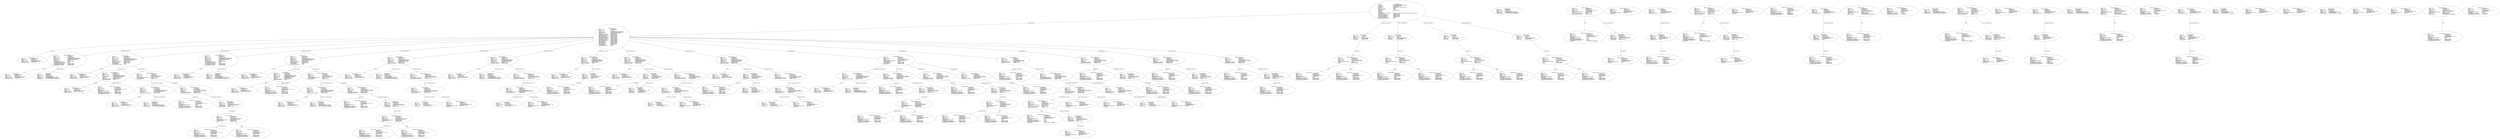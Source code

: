 digraph "array_declare.adt" {
  Unit_3 -> Element_2317106
      [ label=Unit_Declaration ];
  Unit_3 -> Element_2293428
      [ label="Context_Clause_Elements ( 1)" ];
  Unit_3 -> Element_2297425
      [ label="Context_Clause_Elements ( 2)" ];
  Unit_3 -> Element_2301428
      [ label="Context_Clause_Elements ( 3)" ];
  Unit_3 -> Element_2305425
      [ label="Context_Clause_Elements ( 4)" ];
  Unit_3
      [ label=<<TABLE BORDER="0" CELLBORDER="0" CELLSPACING="0" CELLPADDING="0"> 
          <TR><TD COLSPAN="3">Unit_3</TD></TR>
          <TR><TD ALIGN="LEFT">Unit_Kind   </TD><TD> = </TD><TD ALIGN="LEFT">A_PROCEDURE_BODY</TD></TR>
          <TR><TD ALIGN="LEFT">Unit_Class   </TD><TD> = </TD><TD ALIGN="LEFT">A_PUBLIC_DECLARATION_AND_BODY</TD></TR>
          <TR><TD ALIGN="LEFT">Unit_Origin   </TD><TD> = </TD><TD ALIGN="LEFT">AN_APPLICATION_UNIT</TD></TR>
          <TR><TD ALIGN="LEFT">Unit_Full_Name    </TD><TD> = </TD><TD ALIGN="LEFT">array_declare</TD></TR>
          <TR><TD ALIGN="LEFT">Unique_Name   </TD><TD> = </TD><TD ALIGN="LEFT">ASIS Context 1: array_declare (body)</TD></TR>
          <TR><TD ALIGN="LEFT">Exists  </TD><TD> = </TD><TD ALIGN="LEFT">TRUE</TD></TR>
          <TR><TD ALIGN="LEFT">Can_Be_Main_Program     </TD><TD> = </TD><TD ALIGN="LEFT">TRUE</TD></TR>
          <TR><TD ALIGN="LEFT">Is_Body_Required     </TD><TD> = </TD><TD ALIGN="LEFT">TRUE</TD></TR>
          <TR><TD ALIGN="LEFT">Text_Name   </TD><TD> = </TD><TD ALIGN="LEFT">array_declare.adb</TD></TR>
          <TR><TD ALIGN="LEFT">Text_Form   </TD><TD> = </TD><TD ALIGN="LEFT"></TD></TR>
          <TR><TD ALIGN="LEFT">Object_Name   </TD><TD> = </TD><TD ALIGN="LEFT"></TD></TR>
          <TR><TD ALIGN="LEFT">Object_Form   </TD><TD> = </TD><TD ALIGN="LEFT"></TD></TR>
          <TR><TD ALIGN="LEFT">Compilation_Command_Line_Options         </TD><TD> = </TD><TD ALIGN="LEFT">-gnatA -gnatc -gnatt -gnatws -gnatyN -mtune=generic -march=x86-64</TD></TR>
          <TR><TD ALIGN="LEFT">Unit_Declaration     </TD><TD> = </TD><TD ALIGN="LEFT">Element_2317106</TD></TR>
          <TR><TD ALIGN="LEFT">Context_Clause_Elements ( 1)        </TD><TD> = </TD><TD ALIGN="LEFT">Element_2293428</TD></TR>
          <TR><TD ALIGN="LEFT">Context_Clause_Elements ( 2)        </TD><TD> = </TD><TD ALIGN="LEFT">Element_2297425</TD></TR>
          <TR><TD ALIGN="LEFT">Context_Clause_Elements ( 3)        </TD><TD> = </TD><TD ALIGN="LEFT">Element_2301428</TD></TR>
          <TR><TD ALIGN="LEFT">Context_Clause_Elements ( 4)        </TD><TD> = </TD><TD ALIGN="LEFT">Element_2305425</TD></TR>
          <TR><TD ALIGN="LEFT">Corresponding_Declaration       </TD><TD> = </TD><TD ALIGN="LEFT">(none)</TD></TR>
          <TR><TD ALIGN="LEFT">Corresponding_Parent_Declaration         </TD><TD> = </TD><TD ALIGN="LEFT">Unit_1</TD></TR>
          </TABLE>> ];
  Element_2293428 -> Element_2295265
      [ label="Clause_Name ( 1)" ];
  Element_2293428
      [ label=<<TABLE BORDER="0" CELLBORDER="0" CELLSPACING="0" CELLPADDING="0"> 
          <TR><TD COLSPAN="3">Element_2293428</TD></TR>
          <TR><TD ALIGN="LEFT">Element_Kind    </TD><TD> = </TD><TD ALIGN="LEFT">A_CLAUSE</TD></TR>
          <TR><TD ALIGN="LEFT">Hash  </TD><TD> = </TD><TD ALIGN="LEFT"> 2014926946</TD></TR>
          <TR><TD ALIGN="LEFT">Enclosing_Element     </TD><TD> = </TD><TD ALIGN="LEFT">(none)</TD></TR>
          <TR><TD ALIGN="LEFT">Source  </TD><TD> = </TD><TD ALIGN="LEFT">array_declare.adb - 6:1 .. 6:25</TD></TR>
          <TR><TD ALIGN="LEFT">Clause_Kind   </TD><TD> = </TD><TD ALIGN="LEFT">A_WITH_CLAUSE</TD></TR>
          <TR><TD ALIGN="LEFT">Clause_Name ( 1)     </TD><TD> = </TD><TD ALIGN="LEFT">Element_2295265</TD></TR>
          </TABLE>> ];
  Element_2295265 -> Element_2292237
      [ label=Prefix ];
  Element_2295265 -> Element_2294237
      [ label=Selector ];
  Element_2295265
      [ label=<<TABLE BORDER="0" CELLBORDER="0" CELLSPACING="0" CELLPADDING="0"> 
          <TR><TD COLSPAN="3">Element_2295265</TD></TR>
          <TR><TD ALIGN="LEFT">Element_Kind    </TD><TD> = </TD><TD ALIGN="LEFT">AN_EXPRESSION</TD></TR>
          <TR><TD ALIGN="LEFT">Hash  </TD><TD> = </TD><TD ALIGN="LEFT"> 2014843538</TD></TR>
          <TR><TD ALIGN="LEFT">Enclosing_Element     </TD><TD> = </TD><TD ALIGN="LEFT">Element_2293428</TD></TR>
          <TR><TD ALIGN="LEFT">Source  </TD><TD> = </TD><TD ALIGN="LEFT">array_declare.adb - 6:6 .. 6:24</TD></TR>
          <TR><TD ALIGN="LEFT">Expression_Kind    </TD><TD> = </TD><TD ALIGN="LEFT">A_SELECTED_COMPONENT</TD></TR>
          <TR><TD ALIGN="LEFT">Corresponding_Expression_Type        </TD><TD> = </TD><TD ALIGN="LEFT">(none)</TD></TR>
          <TR><TD ALIGN="LEFT">Prefix  </TD><TD> = </TD><TD ALIGN="LEFT">Element_2292237</TD></TR>
          <TR><TD ALIGN="LEFT">Selector   </TD><TD> = </TD><TD ALIGN="LEFT">Element_2294237</TD></TR>
          </TABLE>> ];
  Element_2292237
      [ label=<<TABLE BORDER="0" CELLBORDER="0" CELLSPACING="0" CELLPADDING="0"> 
          <TR><TD COLSPAN="3">Element_2292237</TD></TR>
          <TR><TD ALIGN="LEFT">Element_Kind    </TD><TD> = </TD><TD ALIGN="LEFT">AN_EXPRESSION</TD></TR>
          <TR><TD ALIGN="LEFT">Hash  </TD><TD> = </TD><TD ALIGN="LEFT"> 2014960226</TD></TR>
          <TR><TD ALIGN="LEFT">Enclosing_Element     </TD><TD> = </TD><TD ALIGN="LEFT">Element_2295265</TD></TR>
          <TR><TD ALIGN="LEFT">Source  </TD><TD> = </TD><TD ALIGN="LEFT">array_declare.adb - 6:6 .. 6:8</TD></TR>
          <TR><TD ALIGN="LEFT">Expression_Kind    </TD><TD> = </TD><TD ALIGN="LEFT">AN_IDENTIFIER</TD></TR>
          <TR><TD ALIGN="LEFT">Corresponding_Expression_Type        </TD><TD> = </TD><TD ALIGN="LEFT">(none)</TD></TR>
          <TR><TD ALIGN="LEFT">Name_Image   </TD><TD> = </TD><TD ALIGN="LEFT">"ada"</TD></TR>
          <TR><TD ALIGN="LEFT">Corresponding_Name_Definition        </TD><TD> = </TD><TD ALIGN="LEFT">Element_2595057</TD></TR>
          <TR><TD ALIGN="LEFT">Corresponding_Name_Definition_List ( 1)          </TD><TD> = </TD><TD ALIGN="LEFT">Element_2595057</TD></TR>
          <TR><TD ALIGN="LEFT">Corresponding_Name_Declaration        </TD><TD> = </TD><TD ALIGN="LEFT">Element_2608112</TD></TR>
          </TABLE>> ];
  Element_2294237
      [ label=<<TABLE BORDER="0" CELLBORDER="0" CELLSPACING="0" CELLPADDING="0"> 
          <TR><TD COLSPAN="3">Element_2294237</TD></TR>
          <TR><TD ALIGN="LEFT">Element_Kind    </TD><TD> = </TD><TD ALIGN="LEFT">AN_EXPRESSION</TD></TR>
          <TR><TD ALIGN="LEFT">Hash  </TD><TD> = </TD><TD ALIGN="LEFT"> 2014960290</TD></TR>
          <TR><TD ALIGN="LEFT">Enclosing_Element     </TD><TD> = </TD><TD ALIGN="LEFT">Element_2295265</TD></TR>
          <TR><TD ALIGN="LEFT">Source  </TD><TD> = </TD><TD ALIGN="LEFT">array_declare.adb - 6:10 .. 6:24</TD></TR>
          <TR><TD ALIGN="LEFT">Expression_Kind    </TD><TD> = </TD><TD ALIGN="LEFT">AN_IDENTIFIER</TD></TR>
          <TR><TD ALIGN="LEFT">Corresponding_Expression_Type        </TD><TD> = </TD><TD ALIGN="LEFT">(none)</TD></TR>
          <TR><TD ALIGN="LEFT">Name_Image   </TD><TD> = </TD><TD ALIGN="LEFT">"integer_text_io"</TD></TR>
          <TR><TD ALIGN="LEFT">Corresponding_Name_Definition        </TD><TD> = </TD><TD ALIGN="LEFT">Element_2619081</TD></TR>
          <TR><TD ALIGN="LEFT">Corresponding_Name_Definition_List ( 1)          </TD><TD> = </TD><TD ALIGN="LEFT">Element_2619081</TD></TR>
          <TR><TD ALIGN="LEFT">Corresponding_Name_Declaration        </TD><TD> = </TD><TD ALIGN="LEFT">Element_19095137</TD></TR>
          </TABLE>> ];
  Element_2297425 -> Element_2299265
      [ label="Clause_Name ( 1)" ];
  Element_2297425
      [ label=<<TABLE BORDER="0" CELLBORDER="0" CELLSPACING="0" CELLPADDING="0"> 
          <TR><TD COLSPAN="3">Element_2297425</TD></TR>
          <TR><TD ALIGN="LEFT">Element_Kind    </TD><TD> = </TD><TD ALIGN="LEFT">A_CLAUSE</TD></TR>
          <TR><TD ALIGN="LEFT">Hash  </TD><TD> = </TD><TD ALIGN="LEFT"> 2014925490</TD></TR>
          <TR><TD ALIGN="LEFT">Enclosing_Element     </TD><TD> = </TD><TD ALIGN="LEFT">(none)</TD></TR>
          <TR><TD ALIGN="LEFT">Source  </TD><TD> = </TD><TD ALIGN="LEFT">array_declare.adb - 6:27 .. 6:50</TD></TR>
          <TR><TD ALIGN="LEFT">Clause_Kind   </TD><TD> = </TD><TD ALIGN="LEFT">A_USE_PACKAGE_CLAUSE</TD></TR>
          <TR><TD ALIGN="LEFT">Clause_Name ( 1)     </TD><TD> = </TD><TD ALIGN="LEFT">Element_2299265</TD></TR>
          </TABLE>> ];
  Element_2299265 -> Element_2296237
      [ label=Prefix ];
  Element_2299265 -> Element_2298237
      [ label=Selector ];
  Element_2299265
      [ label=<<TABLE BORDER="0" CELLBORDER="0" CELLSPACING="0" CELLPADDING="0"> 
          <TR><TD COLSPAN="3">Element_2299265</TD></TR>
          <TR><TD ALIGN="LEFT">Element_Kind    </TD><TD> = </TD><TD ALIGN="LEFT">AN_EXPRESSION</TD></TR>
          <TR><TD ALIGN="LEFT">Hash  </TD><TD> = </TD><TD ALIGN="LEFT"> 2014843426</TD></TR>
          <TR><TD ALIGN="LEFT">Enclosing_Element     </TD><TD> = </TD><TD ALIGN="LEFT">Element_2297425</TD></TR>
          <TR><TD ALIGN="LEFT">Source  </TD><TD> = </TD><TD ALIGN="LEFT">array_declare.adb - 6:31 .. 6:49</TD></TR>
          <TR><TD ALIGN="LEFT">Expression_Kind    </TD><TD> = </TD><TD ALIGN="LEFT">A_SELECTED_COMPONENT</TD></TR>
          <TR><TD ALIGN="LEFT">Corresponding_Expression_Type        </TD><TD> = </TD><TD ALIGN="LEFT">(none)</TD></TR>
          <TR><TD ALIGN="LEFT">Prefix  </TD><TD> = </TD><TD ALIGN="LEFT">Element_2296237</TD></TR>
          <TR><TD ALIGN="LEFT">Selector   </TD><TD> = </TD><TD ALIGN="LEFT">Element_2298237</TD></TR>
          </TABLE>> ];
  Element_2296237
      [ label=<<TABLE BORDER="0" CELLBORDER="0" CELLSPACING="0" CELLPADDING="0"> 
          <TR><TD COLSPAN="3">Element_2296237</TD></TR>
          <TR><TD ALIGN="LEFT">Element_Kind    </TD><TD> = </TD><TD ALIGN="LEFT">AN_EXPRESSION</TD></TR>
          <TR><TD ALIGN="LEFT">Hash  </TD><TD> = </TD><TD ALIGN="LEFT"> 2014960370</TD></TR>
          <TR><TD ALIGN="LEFT">Enclosing_Element     </TD><TD> = </TD><TD ALIGN="LEFT">Element_2299265</TD></TR>
          <TR><TD ALIGN="LEFT">Source  </TD><TD> = </TD><TD ALIGN="LEFT">array_declare.adb - 6:31 .. 6:33</TD></TR>
          <TR><TD ALIGN="LEFT">Expression_Kind    </TD><TD> = </TD><TD ALIGN="LEFT">AN_IDENTIFIER</TD></TR>
          <TR><TD ALIGN="LEFT">Corresponding_Expression_Type        </TD><TD> = </TD><TD ALIGN="LEFT">(none)</TD></TR>
          <TR><TD ALIGN="LEFT">Name_Image   </TD><TD> = </TD><TD ALIGN="LEFT">"ada"</TD></TR>
          <TR><TD ALIGN="LEFT">Corresponding_Name_Definition        </TD><TD> = </TD><TD ALIGN="LEFT">Element_2595057</TD></TR>
          <TR><TD ALIGN="LEFT">Corresponding_Name_Definition_List ( 1)          </TD><TD> = </TD><TD ALIGN="LEFT">Element_2595057</TD></TR>
          <TR><TD ALIGN="LEFT">Corresponding_Name_Declaration        </TD><TD> = </TD><TD ALIGN="LEFT">Element_2608112</TD></TR>
          </TABLE>> ];
  Element_2298237
      [ label=<<TABLE BORDER="0" CELLBORDER="0" CELLSPACING="0" CELLPADDING="0"> 
          <TR><TD COLSPAN="3">Element_2298237</TD></TR>
          <TR><TD ALIGN="LEFT">Element_Kind    </TD><TD> = </TD><TD ALIGN="LEFT">AN_EXPRESSION</TD></TR>
          <TR><TD ALIGN="LEFT">Hash  </TD><TD> = </TD><TD ALIGN="LEFT"> 2014960178</TD></TR>
          <TR><TD ALIGN="LEFT">Enclosing_Element     </TD><TD> = </TD><TD ALIGN="LEFT">Element_2299265</TD></TR>
          <TR><TD ALIGN="LEFT">Source  </TD><TD> = </TD><TD ALIGN="LEFT">array_declare.adb - 6:35 .. 6:49</TD></TR>
          <TR><TD ALIGN="LEFT">Expression_Kind    </TD><TD> = </TD><TD ALIGN="LEFT">AN_IDENTIFIER</TD></TR>
          <TR><TD ALIGN="LEFT">Corresponding_Expression_Type        </TD><TD> = </TD><TD ALIGN="LEFT">(none)</TD></TR>
          <TR><TD ALIGN="LEFT">Name_Image   </TD><TD> = </TD><TD ALIGN="LEFT">"integer_text_io"</TD></TR>
          <TR><TD ALIGN="LEFT">Corresponding_Name_Definition        </TD><TD> = </TD><TD ALIGN="LEFT">Element_2619081</TD></TR>
          <TR><TD ALIGN="LEFT">Corresponding_Name_Definition_List ( 1)          </TD><TD> = </TD><TD ALIGN="LEFT">Element_2619081</TD></TR>
          <TR><TD ALIGN="LEFT">Corresponding_Name_Declaration        </TD><TD> = </TD><TD ALIGN="LEFT">Element_19095137</TD></TR>
          </TABLE>> ];
  Element_2301428 -> Element_2303265
      [ label="Clause_Name ( 1)" ];
  Element_2301428
      [ label=<<TABLE BORDER="0" CELLBORDER="0" CELLSPACING="0" CELLPADDING="0"> 
          <TR><TD COLSPAN="3">Element_2301428</TD></TR>
          <TR><TD ALIGN="LEFT">Element_Kind    </TD><TD> = </TD><TD ALIGN="LEFT">A_CLAUSE</TD></TR>
          <TR><TD ALIGN="LEFT">Hash  </TD><TD> = </TD><TD ALIGN="LEFT"> 1007594545</TD></TR>
          <TR><TD ALIGN="LEFT">Enclosing_Element     </TD><TD> = </TD><TD ALIGN="LEFT">(none)</TD></TR>
          <TR><TD ALIGN="LEFT">Source  </TD><TD> = </TD><TD ALIGN="LEFT">array_declare.adb - 7:1 .. 7:17</TD></TR>
          <TR><TD ALIGN="LEFT">Clause_Kind   </TD><TD> = </TD><TD ALIGN="LEFT">A_WITH_CLAUSE</TD></TR>
          <TR><TD ALIGN="LEFT">Clause_Name ( 1)     </TD><TD> = </TD><TD ALIGN="LEFT">Element_2303265</TD></TR>
          </TABLE>> ];
  Element_2303265 -> Element_2300237
      [ label=Prefix ];
  Element_2303265 -> Element_2302237
      [ label=Selector ];
  Element_2303265
      [ label=<<TABLE BORDER="0" CELLBORDER="0" CELLSPACING="0" CELLPADDING="0"> 
          <TR><TD COLSPAN="3">Element_2303265</TD></TR>
          <TR><TD ALIGN="LEFT">Element_Kind    </TD><TD> = </TD><TD ALIGN="LEFT">AN_EXPRESSION</TD></TR>
          <TR><TD ALIGN="LEFT">Hash  </TD><TD> = </TD><TD ALIGN="LEFT"> 1007552841</TD></TR>
          <TR><TD ALIGN="LEFT">Enclosing_Element     </TD><TD> = </TD><TD ALIGN="LEFT">Element_2301428</TD></TR>
          <TR><TD ALIGN="LEFT">Source  </TD><TD> = </TD><TD ALIGN="LEFT">array_declare.adb - 7:6 .. 7:16</TD></TR>
          <TR><TD ALIGN="LEFT">Expression_Kind    </TD><TD> = </TD><TD ALIGN="LEFT">A_SELECTED_COMPONENT</TD></TR>
          <TR><TD ALIGN="LEFT">Corresponding_Expression_Type        </TD><TD> = </TD><TD ALIGN="LEFT">(none)</TD></TR>
          <TR><TD ALIGN="LEFT">Prefix  </TD><TD> = </TD><TD ALIGN="LEFT">Element_2300237</TD></TR>
          <TR><TD ALIGN="LEFT">Selector   </TD><TD> = </TD><TD ALIGN="LEFT">Element_2302237</TD></TR>
          </TABLE>> ];
  Element_2300237
      [ label=<<TABLE BORDER="0" CELLBORDER="0" CELLSPACING="0" CELLPADDING="0"> 
          <TR><TD COLSPAN="3">Element_2300237</TD></TR>
          <TR><TD ALIGN="LEFT">Element_Kind    </TD><TD> = </TD><TD ALIGN="LEFT">AN_EXPRESSION</TD></TR>
          <TR><TD ALIGN="LEFT">Hash  </TD><TD> = </TD><TD ALIGN="LEFT"> 1007611185</TD></TR>
          <TR><TD ALIGN="LEFT">Enclosing_Element     </TD><TD> = </TD><TD ALIGN="LEFT">Element_2303265</TD></TR>
          <TR><TD ALIGN="LEFT">Source  </TD><TD> = </TD><TD ALIGN="LEFT">array_declare.adb - 7:6 .. 7:8</TD></TR>
          <TR><TD ALIGN="LEFT">Expression_Kind    </TD><TD> = </TD><TD ALIGN="LEFT">AN_IDENTIFIER</TD></TR>
          <TR><TD ALIGN="LEFT">Corresponding_Expression_Type        </TD><TD> = </TD><TD ALIGN="LEFT">(none)</TD></TR>
          <TR><TD ALIGN="LEFT">Name_Image   </TD><TD> = </TD><TD ALIGN="LEFT">"ada"</TD></TR>
          <TR><TD ALIGN="LEFT">Corresponding_Name_Definition        </TD><TD> = </TD><TD ALIGN="LEFT">Element_2595057</TD></TR>
          <TR><TD ALIGN="LEFT">Corresponding_Name_Definition_List ( 1)          </TD><TD> = </TD><TD ALIGN="LEFT">Element_2595057</TD></TR>
          <TR><TD ALIGN="LEFT">Corresponding_Name_Declaration        </TD><TD> = </TD><TD ALIGN="LEFT">Element_2608112</TD></TR>
          </TABLE>> ];
  Element_2302237
      [ label=<<TABLE BORDER="0" CELLBORDER="0" CELLSPACING="0" CELLPADDING="0"> 
          <TR><TD COLSPAN="3">Element_2302237</TD></TR>
          <TR><TD ALIGN="LEFT">Element_Kind    </TD><TD> = </TD><TD ALIGN="LEFT">AN_EXPRESSION</TD></TR>
          <TR><TD ALIGN="LEFT">Hash  </TD><TD> = </TD><TD ALIGN="LEFT"> 1007611217</TD></TR>
          <TR><TD ALIGN="LEFT">Enclosing_Element     </TD><TD> = </TD><TD ALIGN="LEFT">Element_2303265</TD></TR>
          <TR><TD ALIGN="LEFT">Source  </TD><TD> = </TD><TD ALIGN="LEFT">array_declare.adb - 7:10 .. 7:16</TD></TR>
          <TR><TD ALIGN="LEFT">Expression_Kind    </TD><TD> = </TD><TD ALIGN="LEFT">AN_IDENTIFIER</TD></TR>
          <TR><TD ALIGN="LEFT">Corresponding_Expression_Type        </TD><TD> = </TD><TD ALIGN="LEFT">(none)</TD></TR>
          <TR><TD ALIGN="LEFT">Name_Image   </TD><TD> = </TD><TD ALIGN="LEFT">"text_io"</TD></TR>
          <TR><TD ALIGN="LEFT">Corresponding_Name_Definition        </TD><TD> = </TD><TD ALIGN="LEFT">Element_2668081</TD></TR>
          <TR><TD ALIGN="LEFT">Corresponding_Name_Definition_List ( 1)          </TD><TD> = </TD><TD ALIGN="LEFT">Element_2668081</TD></TR>
          <TR><TD ALIGN="LEFT">Corresponding_Name_Declaration        </TD><TD> = </TD><TD ALIGN="LEFT">Element_6629112</TD></TR>
          </TABLE>> ];
  Element_2305425 -> Element_2307265
      [ label="Clause_Name ( 1)" ];
  Element_2305425
      [ label=<<TABLE BORDER="0" CELLBORDER="0" CELLSPACING="0" CELLPADDING="0"> 
          <TR><TD COLSPAN="3">Element_2305425</TD></TR>
          <TR><TD ALIGN="LEFT">Element_Kind    </TD><TD> = </TD><TD ALIGN="LEFT">A_CLAUSE</TD></TR>
          <TR><TD ALIGN="LEFT">Hash  </TD><TD> = </TD><TD ALIGN="LEFT"> 1007593753</TD></TR>
          <TR><TD ALIGN="LEFT">Enclosing_Element     </TD><TD> = </TD><TD ALIGN="LEFT">(none)</TD></TR>
          <TR><TD ALIGN="LEFT">Source  </TD><TD> = </TD><TD ALIGN="LEFT">array_declare.adb - 7:19 .. 7:34</TD></TR>
          <TR><TD ALIGN="LEFT">Clause_Kind   </TD><TD> = </TD><TD ALIGN="LEFT">A_USE_PACKAGE_CLAUSE</TD></TR>
          <TR><TD ALIGN="LEFT">Clause_Name ( 1)     </TD><TD> = </TD><TD ALIGN="LEFT">Element_2307265</TD></TR>
          </TABLE>> ];
  Element_2307265 -> Element_2304237
      [ label=Prefix ];
  Element_2307265 -> Element_2306237
      [ label=Selector ];
  Element_2307265
      [ label=<<TABLE BORDER="0" CELLBORDER="0" CELLSPACING="0" CELLPADDING="0"> 
          <TR><TD COLSPAN="3">Element_2307265</TD></TR>
          <TR><TD ALIGN="LEFT">Element_Kind    </TD><TD> = </TD><TD ALIGN="LEFT">AN_EXPRESSION</TD></TR>
          <TR><TD ALIGN="LEFT">Hash  </TD><TD> = </TD><TD ALIGN="LEFT"> 1007552849</TD></TR>
          <TR><TD ALIGN="LEFT">Enclosing_Element     </TD><TD> = </TD><TD ALIGN="LEFT">Element_2305425</TD></TR>
          <TR><TD ALIGN="LEFT">Source  </TD><TD> = </TD><TD ALIGN="LEFT">array_declare.adb - 7:23 .. 7:33</TD></TR>
          <TR><TD ALIGN="LEFT">Expression_Kind    </TD><TD> = </TD><TD ALIGN="LEFT">A_SELECTED_COMPONENT</TD></TR>
          <TR><TD ALIGN="LEFT">Corresponding_Expression_Type        </TD><TD> = </TD><TD ALIGN="LEFT">(none)</TD></TR>
          <TR><TD ALIGN="LEFT">Prefix  </TD><TD> = </TD><TD ALIGN="LEFT">Element_2304237</TD></TR>
          <TR><TD ALIGN="LEFT">Selector   </TD><TD> = </TD><TD ALIGN="LEFT">Element_2306237</TD></TR>
          </TABLE>> ];
  Element_2304237
      [ label=<<TABLE BORDER="0" CELLBORDER="0" CELLSPACING="0" CELLPADDING="0"> 
          <TR><TD COLSPAN="3">Element_2304237</TD></TR>
          <TR><TD ALIGN="LEFT">Element_Kind    </TD><TD> = </TD><TD ALIGN="LEFT">AN_EXPRESSION</TD></TR>
          <TR><TD ALIGN="LEFT">Hash  </TD><TD> = </TD><TD ALIGN="LEFT"> 1007611193</TD></TR>
          <TR><TD ALIGN="LEFT">Enclosing_Element     </TD><TD> = </TD><TD ALIGN="LEFT">Element_2307265</TD></TR>
          <TR><TD ALIGN="LEFT">Source  </TD><TD> = </TD><TD ALIGN="LEFT">array_declare.adb - 7:23 .. 7:25</TD></TR>
          <TR><TD ALIGN="LEFT">Expression_Kind    </TD><TD> = </TD><TD ALIGN="LEFT">AN_IDENTIFIER</TD></TR>
          <TR><TD ALIGN="LEFT">Corresponding_Expression_Type        </TD><TD> = </TD><TD ALIGN="LEFT">(none)</TD></TR>
          <TR><TD ALIGN="LEFT">Name_Image   </TD><TD> = </TD><TD ALIGN="LEFT">"ada"</TD></TR>
          <TR><TD ALIGN="LEFT">Corresponding_Name_Definition        </TD><TD> = </TD><TD ALIGN="LEFT">Element_2595057</TD></TR>
          <TR><TD ALIGN="LEFT">Corresponding_Name_Definition_List ( 1)          </TD><TD> = </TD><TD ALIGN="LEFT">Element_2595057</TD></TR>
          <TR><TD ALIGN="LEFT">Corresponding_Name_Declaration        </TD><TD> = </TD><TD ALIGN="LEFT">Element_2608112</TD></TR>
          </TABLE>> ];
  Element_2306237
      [ label=<<TABLE BORDER="0" CELLBORDER="0" CELLSPACING="0" CELLPADDING="0"> 
          <TR><TD COLSPAN="3">Element_2306237</TD></TR>
          <TR><TD ALIGN="LEFT">Element_Kind    </TD><TD> = </TD><TD ALIGN="LEFT">AN_EXPRESSION</TD></TR>
          <TR><TD ALIGN="LEFT">Hash  </TD><TD> = </TD><TD ALIGN="LEFT"> 1007611225</TD></TR>
          <TR><TD ALIGN="LEFT">Enclosing_Element     </TD><TD> = </TD><TD ALIGN="LEFT">Element_2307265</TD></TR>
          <TR><TD ALIGN="LEFT">Source  </TD><TD> = </TD><TD ALIGN="LEFT">array_declare.adb - 7:27 .. 7:33</TD></TR>
          <TR><TD ALIGN="LEFT">Expression_Kind    </TD><TD> = </TD><TD ALIGN="LEFT">AN_IDENTIFIER</TD></TR>
          <TR><TD ALIGN="LEFT">Corresponding_Expression_Type        </TD><TD> = </TD><TD ALIGN="LEFT">(none)</TD></TR>
          <TR><TD ALIGN="LEFT">Name_Image   </TD><TD> = </TD><TD ALIGN="LEFT">"text_io"</TD></TR>
          <TR><TD ALIGN="LEFT">Corresponding_Name_Definition        </TD><TD> = </TD><TD ALIGN="LEFT">Element_2668081</TD></TR>
          <TR><TD ALIGN="LEFT">Corresponding_Name_Definition_List ( 1)          </TD><TD> = </TD><TD ALIGN="LEFT">Element_2668081</TD></TR>
          <TR><TD ALIGN="LEFT">Corresponding_Name_Declaration        </TD><TD> = </TD><TD ALIGN="LEFT">Element_6629112</TD></TR>
          </TABLE>> ];
  Element_2317106 -> Element_2309057
      [ label="Names ( 1)" ];
  Element_2317106 -> Element_2333082
      [ label="Body_Declarative_Items ( 1)" ];
  Element_2317106 -> Element_2351106
      [ label="Body_Declarative_Items ( 2)" ];
  Element_2317106 -> Element_2389082
      [ label="Body_Declarative_Items ( 3)" ];
  Element_2317106 -> Element_2407106
      [ label="Body_Declarative_Items ( 4)" ];
  Element_2317106 -> Element_2439090
      [ label="Body_Declarative_Items ( 5)" ];
  Element_2317106 -> Element_2459090
      [ label="Body_Declarative_Items ( 6)" ];
  Element_2317106 -> Element_2477090
      [ label="Body_Declarative_Items ( 7)" ];
  Element_2317106 -> Element_2486090
      [ label="Body_Declarative_Items ( 8)" ];
  Element_2317106 -> Element_2504090
      [ label="Body_Declarative_Items ( 9)" ];
  Element_2317106 -> Element_2528393
      [ label="Body_Statements ( 1)" ];
  Element_2317106 -> Element_2544388
      [ label="Body_Statements ( 2)" ];
  Element_2317106 -> Element_2558397
      [ label="Body_Statements ( 3)" ];
  Element_2317106 -> Element_2561397
      [ label="Body_Statements ( 4)" ];
  Element_2317106 -> Element_2564397
      [ label="Body_Statements ( 5)" ];
  Element_2317106
      [ label=<<TABLE BORDER="0" CELLBORDER="0" CELLSPACING="0" CELLPADDING="0"> 
          <TR><TD COLSPAN="3">Element_2317106</TD></TR>
          <TR><TD ALIGN="LEFT">Element_Kind    </TD><TD> = </TD><TD ALIGN="LEFT">A_DECLARATION</TD></TR>
          <TR><TD ALIGN="LEFT">Hash  </TD><TD> = </TD><TD ALIGN="LEFT">-1643629308</TD></TR>
          <TR><TD ALIGN="LEFT">Enclosing_Element     </TD><TD> = </TD><TD ALIGN="LEFT">(none)</TD></TR>
          <TR><TD ALIGN="LEFT">Source  </TD><TD> = </TD><TD ALIGN="LEFT">array_declare.adb - 8:1 .. 58:18</TD></TR>
          <TR><TD ALIGN="LEFT">Declaration_Kind     </TD><TD> = </TD><TD ALIGN="LEFT">A_PROCEDURE_BODY_DECLARATION</TD></TR>
          <TR><TD ALIGN="LEFT">Declaration_Origin     </TD><TD> = </TD><TD ALIGN="LEFT">AN_EXPLICIT_DECLARATION</TD></TR>
          <TR><TD ALIGN="LEFT">Names ( 1)   </TD><TD> = </TD><TD ALIGN="LEFT">Element_2309057</TD></TR>
          <TR><TD ALIGN="LEFT">Corresponding_End_Name      </TD><TD> = </TD><TD ALIGN="LEFT">Element_2566237</TD></TR>
          <TR><TD ALIGN="LEFT">Body_Declarative_Items ( 1)       </TD><TD> = </TD><TD ALIGN="LEFT">Element_2333082</TD></TR>
          <TR><TD ALIGN="LEFT">Body_Declarative_Items ( 2)       </TD><TD> = </TD><TD ALIGN="LEFT">Element_2351106</TD></TR>
          <TR><TD ALIGN="LEFT">Body_Declarative_Items ( 3)       </TD><TD> = </TD><TD ALIGN="LEFT">Element_2389082</TD></TR>
          <TR><TD ALIGN="LEFT">Body_Declarative_Items ( 4)       </TD><TD> = </TD><TD ALIGN="LEFT">Element_2407106</TD></TR>
          <TR><TD ALIGN="LEFT">Body_Declarative_Items ( 5)       </TD><TD> = </TD><TD ALIGN="LEFT">Element_2439090</TD></TR>
          <TR><TD ALIGN="LEFT">Body_Declarative_Items ( 6)       </TD><TD> = </TD><TD ALIGN="LEFT">Element_2459090</TD></TR>
          <TR><TD ALIGN="LEFT">Body_Declarative_Items ( 7)       </TD><TD> = </TD><TD ALIGN="LEFT">Element_2477090</TD></TR>
          <TR><TD ALIGN="LEFT">Body_Declarative_Items ( 8)       </TD><TD> = </TD><TD ALIGN="LEFT">Element_2486090</TD></TR>
          <TR><TD ALIGN="LEFT">Body_Declarative_Items ( 9)       </TD><TD> = </TD><TD ALIGN="LEFT">Element_2504090</TD></TR>
          <TR><TD ALIGN="LEFT">Body_Statements ( 1)      </TD><TD> = </TD><TD ALIGN="LEFT">Element_2528393</TD></TR>
          <TR><TD ALIGN="LEFT">Body_Statements ( 2)      </TD><TD> = </TD><TD ALIGN="LEFT">Element_2544388</TD></TR>
          <TR><TD ALIGN="LEFT">Body_Statements ( 3)      </TD><TD> = </TD><TD ALIGN="LEFT">Element_2558397</TD></TR>
          <TR><TD ALIGN="LEFT">Body_Statements ( 4)      </TD><TD> = </TD><TD ALIGN="LEFT">Element_2561397</TD></TR>
          <TR><TD ALIGN="LEFT">Body_Statements ( 5)      </TD><TD> = </TD><TD ALIGN="LEFT">Element_2564397</TD></TR>
          <TR><TD ALIGN="LEFT">Is_Name_Repeated     </TD><TD> = </TD><TD ALIGN="LEFT">TRUE</TD></TR>
          <TR><TD ALIGN="LEFT">Corresponding_Declaration       </TD><TD> = </TD><TD ALIGN="LEFT">(none)</TD></TR>
          </TABLE>> ];
  Element_2309057
      [ label=<<TABLE BORDER="0" CELLBORDER="0" CELLSPACING="0" CELLPADDING="0"> 
          <TR><TD COLSPAN="3">Element_2309057</TD></TR>
          <TR><TD ALIGN="LEFT">Element_Kind    </TD><TD> = </TD><TD ALIGN="LEFT">A_DEFINING_NAME</TD></TR>
          <TR><TD ALIGN="LEFT">Hash  </TD><TD> = </TD><TD ALIGN="LEFT">-1643635540</TD></TR>
          <TR><TD ALIGN="LEFT">Enclosing_Element     </TD><TD> = </TD><TD ALIGN="LEFT">Element_2317106</TD></TR>
          <TR><TD ALIGN="LEFT">Source  </TD><TD> = </TD><TD ALIGN="LEFT">array_declare.adb - 8:11 .. 8:23</TD></TR>
          <TR><TD ALIGN="LEFT">Defining_Name_Kind     </TD><TD> = </TD><TD ALIGN="LEFT">A_DEFINING_IDENTIFIER</TD></TR>
          <TR><TD ALIGN="LEFT">Defining_Name_Image     </TD><TD> = </TD><TD ALIGN="LEFT">"array_declare"</TD></TR>
          </TABLE>> ];
  Element_2333082 -> Element_2318057
      [ label="Names ( 1)" ];
  Element_2333082 -> Element_2326161
      [ label=Type_Declaration_View ];
  Element_2333082
      [ label=<<TABLE BORDER="0" CELLBORDER="0" CELLSPACING="0" CELLPADDING="0"> 
          <TR><TD COLSPAN="3">Element_2333082</TD></TR>
          <TR><TD ALIGN="LEFT">Element_Kind    </TD><TD> = </TD><TD ALIGN="LEFT">A_DECLARATION</TD></TR>
          <TR><TD ALIGN="LEFT">Hash  </TD><TD> = </TD><TD ALIGN="LEFT"> 662866501</TD></TR>
          <TR><TD ALIGN="LEFT">Enclosing_Element     </TD><TD> = </TD><TD ALIGN="LEFT">Element_2317106</TD></TR>
          <TR><TD ALIGN="LEFT">Source  </TD><TD> = </TD><TD ALIGN="LEFT">array_declare.adb - 10:5 .. 10:51</TD></TR>
          <TR><TD ALIGN="LEFT">Declaration_Kind     </TD><TD> = </TD><TD ALIGN="LEFT">AN_ORDINARY_TYPE_DECLARATION</TD></TR>
          <TR><TD ALIGN="LEFT">Declaration_Origin     </TD><TD> = </TD><TD ALIGN="LEFT">AN_EXPLICIT_DECLARATION</TD></TR>
          <TR><TD ALIGN="LEFT">Names ( 1)   </TD><TD> = </TD><TD ALIGN="LEFT">Element_2318057</TD></TR>
          <TR><TD ALIGN="LEFT">Discriminant_Part     </TD><TD> = </TD><TD ALIGN="LEFT">(none)</TD></TR>
          <TR><TD ALIGN="LEFT">Type_Declaration_View      </TD><TD> = </TD><TD ALIGN="LEFT">Element_2326161</TD></TR>
          <TR><TD ALIGN="LEFT">Corresponding_Type_Declaration        </TD><TD> = </TD><TD ALIGN="LEFT">(none)</TD></TR>
          <TR><TD ALIGN="LEFT">Corresponding_Type_Partial_View        </TD><TD> = </TD><TD ALIGN="LEFT">(none)</TD></TR>
          <TR><TD ALIGN="LEFT">Corresponding_First_Subtype       </TD><TD> = </TD><TD ALIGN="LEFT">Element_2333082</TD></TR>
          <TR><TD ALIGN="LEFT">Corresponding_Last_Constraint        </TD><TD> = </TD><TD ALIGN="LEFT">Element_2333082</TD></TR>
          <TR><TD ALIGN="LEFT">Corresponding_Last_Subtype       </TD><TD> = </TD><TD ALIGN="LEFT">Element_2333082</TD></TR>
          </TABLE>> ];
  Element_2318057
      [ label=<<TABLE BORDER="0" CELLBORDER="0" CELLSPACING="0" CELLPADDING="0"> 
          <TR><TD COLSPAN="3">Element_2318057</TD></TR>
          <TR><TD ALIGN="LEFT">Element_Kind    </TD><TD> = </TD><TD ALIGN="LEFT">A_DEFINING_NAME</TD></TR>
          <TR><TD ALIGN="LEFT">Hash  </TD><TD> = </TD><TD ALIGN="LEFT"> 662865706</TD></TR>
          <TR><TD ALIGN="LEFT">Enclosing_Element     </TD><TD> = </TD><TD ALIGN="LEFT">Element_2333082</TD></TR>
          <TR><TD ALIGN="LEFT">Source  </TD><TD> = </TD><TD ALIGN="LEFT">array_declare.adb - 10:10 .. 10:21</TD></TR>
          <TR><TD ALIGN="LEFT">Defining_Name_Kind     </TD><TD> = </TD><TD ALIGN="LEFT">A_DEFINING_IDENTIFIER</TD></TR>
          <TR><TD ALIGN="LEFT">Defining_Name_Image     </TD><TD> = </TD><TD ALIGN="LEFT">"My_C_Array_T"</TD></TR>
          </TABLE>> ];
  Element_2326161
      [ label=<<TABLE BORDER="0" CELLBORDER="0" CELLSPACING="0" CELLPADDING="0"> 
          <TR><TD COLSPAN="3">Element_2326161</TD></TR>
          <TR><TD ALIGN="LEFT">Element_Kind    </TD><TD> = </TD><TD ALIGN="LEFT">A_DEFINITION</TD></TR>
          <TR><TD ALIGN="LEFT">Hash  </TD><TD> = </TD><TD ALIGN="LEFT"> 662869034</TD></TR>
          <TR><TD ALIGN="LEFT">Enclosing_Element     </TD><TD> = </TD><TD ALIGN="LEFT">Element_2333082</TD></TR>
          <TR><TD ALIGN="LEFT">Source  </TD><TD> = </TD><TD ALIGN="LEFT">array_declare.adb - 10:26 .. 10:50</TD></TR>
          <TR><TD ALIGN="LEFT">Definition_Kind    </TD><TD> = </TD><TD ALIGN="LEFT">A_TYPE_DEFINITION</TD></TR>
          <TR><TD ALIGN="LEFT">Type_Kind   </TD><TD> = </TD><TD ALIGN="LEFT">A_CONSTRAINED_ARRAY_DEFINITION</TD></TR>
          <TR><TD ALIGN="LEFT">ASIS_PROCESSING    </TD><TD> = </TD><TD ALIGN="LEFT">NOT_IMPLEMENTED_COMPLETELY</TD></TR>
          </TABLE>> ];
  Element_2329186
      [ label=<<TABLE BORDER="0" CELLBORDER="0" CELLSPACING="0" CELLPADDING="0"> 
          <TR><TD COLSPAN="3">Element_2329186</TD></TR>
          <TR><TD ALIGN="LEFT">Element_Kind    </TD><TD> = </TD><TD ALIGN="LEFT">A_DEFINITION</TD></TR>
          <TR><TD ALIGN="LEFT">Hash  </TD><TD> = </TD><TD ALIGN="LEFT"> 662869827</TD></TR>
          <TR><TD ALIGN="LEFT">Enclosing_Element     </TD><TD> = </TD><TD ALIGN="LEFT">Element_2326161</TD></TR>
          <TR><TD ALIGN="LEFT">Source  </TD><TD> = </TD><TD ALIGN="LEFT">array_declare.adb - 10:32 .. 10:38</TD></TR>
          <TR><TD ALIGN="LEFT">Definition_Kind    </TD><TD> = </TD><TD ALIGN="LEFT">A_DISCRETE_SUBTYPE_DEFINITION</TD></TR>
          <TR><TD ALIGN="LEFT">ASIS_PROCESSING    </TD><TD> = </TD><TD ALIGN="LEFT">NOT_IMPLEMENTED_COMPLETELY</TD></TR>
          </TABLE>> ];
  Element_19101262 -> Element_19101251
      [ label=Prefix ];
  Element_19101262 -> Element_2328385
      [ label="Function_Call_Parameters ( 1)" ];
  Element_19101262
      [ label=<<TABLE BORDER="0" CELLBORDER="0" CELLSPACING="0" CELLPADDING="0"> 
          <TR><TD COLSPAN="3">Element_19101262</TD></TR>
          <TR><TD ALIGN="LEFT">Element_Kind    </TD><TD> = </TD><TD ALIGN="LEFT">AN_EXPRESSION</TD></TR>
          <TR><TD ALIGN="LEFT">Hash  </TD><TD> = </TD><TD ALIGN="LEFT"> 662864064</TD></TR>
          <TR><TD ALIGN="LEFT">Enclosing_Element     </TD><TD> = </TD><TD ALIGN="LEFT">Element_2329186</TD></TR>
          <TR><TD ALIGN="LEFT">Source  </TD><TD> = </TD><TD ALIGN="LEFT">array_declare.adb - 10:32 .. 10:33</TD></TR>
          <TR><TD ALIGN="LEFT">Expression_Kind    </TD><TD> = </TD><TD ALIGN="LEFT">A_FUNCTION_CALL</TD></TR>
          <TR><TD ALIGN="LEFT">Corresponding_Expression_Type        </TD><TD> = </TD><TD ALIGN="LEFT">Element_917082</TD></TR>
          <TR><TD ALIGN="LEFT">Prefix  </TD><TD> = </TD><TD ALIGN="LEFT">Element_19101251</TD></TR>
          <TR><TD ALIGN="LEFT">Corresponding_Called_Function        </TD><TD> = </TD><TD ALIGN="LEFT">(none)</TD></TR>
          <TR><TD ALIGN="LEFT">Function_Call_Parameters ( 1)        </TD><TD> = </TD><TD ALIGN="LEFT">Element_2328385</TD></TR>
          </TABLE>> ];
  Element_19101251
      [ label=<<TABLE BORDER="0" CELLBORDER="0" CELLSPACING="0" CELLPADDING="0"> 
          <TR><TD COLSPAN="3">Element_19101251</TD></TR>
          <TR><TD ALIGN="LEFT">Element_Kind    </TD><TD> = </TD><TD ALIGN="LEFT">AN_EXPRESSION</TD></TR>
          <TR><TD ALIGN="LEFT">Hash  </TD><TD> = </TD><TD ALIGN="LEFT"> 662871904</TD></TR>
          <TR><TD ALIGN="LEFT">Enclosing_Element     </TD><TD> = </TD><TD ALIGN="LEFT">Element_19101262</TD></TR>
          <TR><TD ALIGN="LEFT">Source  </TD><TD> = </TD><TD ALIGN="LEFT">array_declare.adb - 10:32 .. 10:32</TD></TR>
          <TR><TD ALIGN="LEFT">Expression_Kind    </TD><TD> = </TD><TD ALIGN="LEFT">AN_OPERATOR_SYMBOL</TD></TR>
          <TR><TD ALIGN="LEFT">Corresponding_Expression_Type        </TD><TD> = </TD><TD ALIGN="LEFT">(none)</TD></TR>
          <TR><TD ALIGN="LEFT">Name_Image   </TD><TD> = </TD><TD ALIGN="LEFT">""-""</TD></TR>
          <TR><TD ALIGN="LEFT">Corresponding_Name_Definition        </TD><TD> = </TD><TD ALIGN="LEFT">(none)</TD></TR>
          <TR><TD ALIGN="LEFT">Corresponding_Name_Definition_List ( 1)          </TD><TD> = </TD><TD ALIGN="LEFT">(none)</TD></TR>
          <TR><TD ALIGN="LEFT">Corresponding_Name_Declaration        </TD><TD> = </TD><TD ALIGN="LEFT">(none)</TD></TR>
          <TR><TD ALIGN="LEFT">Operator_Kind    </TD><TD> = </TD><TD ALIGN="LEFT">A_UNARY_MINUS_OPERATOR</TD></TR>
          </TABLE>> ];
  Element_2328385 -> Element_2328234
      [ label=Actual_Parameter ];
  Element_2328385
      [ label=<<TABLE BORDER="0" CELLBORDER="0" CELLSPACING="0" CELLPADDING="0"> 
          <TR><TD COLSPAN="3">Element_2328385</TD></TR>
          <TR><TD ALIGN="LEFT">Element_Kind    </TD><TD> = </TD><TD ALIGN="LEFT">AN_ASSOCIATION</TD></TR>
          <TR><TD ALIGN="LEFT">Hash  </TD><TD> = </TD><TD ALIGN="LEFT"> 662868001</TD></TR>
          <TR><TD ALIGN="LEFT">Enclosing_Element     </TD><TD> = </TD><TD ALIGN="LEFT">Element_19101262</TD></TR>
          <TR><TD ALIGN="LEFT">Source  </TD><TD> = </TD><TD ALIGN="LEFT">array_declare.adb - 10:33 .. 10:33</TD></TR>
          <TR><TD ALIGN="LEFT">Association_Kind     </TD><TD> = </TD><TD ALIGN="LEFT">A_PARAMETER_ASSOCIATION</TD></TR>
          <TR><TD ALIGN="LEFT">Formal_Parameter     </TD><TD> = </TD><TD ALIGN="LEFT">(none)</TD></TR>
          <TR><TD ALIGN="LEFT">Actual_Parameter     </TD><TD> = </TD><TD ALIGN="LEFT">Element_2328234</TD></TR>
          </TABLE>> ];
  Element_2328234
      [ label=<<TABLE BORDER="0" CELLBORDER="0" CELLSPACING="0" CELLPADDING="0"> 
          <TR><TD COLSPAN="3">Element_2328234</TD></TR>
          <TR><TD ALIGN="LEFT">Element_Kind    </TD><TD> = </TD><TD ALIGN="LEFT">AN_EXPRESSION</TD></TR>
          <TR><TD ALIGN="LEFT">Hash  </TD><TD> = </TD><TD ALIGN="LEFT"> 662871361</TD></TR>
          <TR><TD ALIGN="LEFT">Enclosing_Element     </TD><TD> = </TD><TD ALIGN="LEFT">Element_2328385</TD></TR>
          <TR><TD ALIGN="LEFT">Source  </TD><TD> = </TD><TD ALIGN="LEFT">array_declare.adb - 10:33 .. 10:33</TD></TR>
          <TR><TD ALIGN="LEFT">Expression_Kind    </TD><TD> = </TD><TD ALIGN="LEFT">AN_INTEGER_LITERAL</TD></TR>
          <TR><TD ALIGN="LEFT">Corresponding_Expression_Type        </TD><TD> = </TD><TD ALIGN="LEFT">Element_82</TD></TR>
          <TR><TD ALIGN="LEFT">Value_Image   </TD><TD> = </TD><TD ALIGN="LEFT">3</TD></TR>
          </TABLE>> ];
  Element_2330234
      [ label=<<TABLE BORDER="0" CELLBORDER="0" CELLSPACING="0" CELLPADDING="0"> 
          <TR><TD COLSPAN="3">Element_2330234</TD></TR>
          <TR><TD ALIGN="LEFT">Element_Kind    </TD><TD> = </TD><TD ALIGN="LEFT">AN_EXPRESSION</TD></TR>
          <TR><TD ALIGN="LEFT">Hash  </TD><TD> = </TD><TD ALIGN="LEFT"> 662871366</TD></TR>
          <TR><TD ALIGN="LEFT">Enclosing_Element     </TD><TD> = </TD><TD ALIGN="LEFT">Element_2329186</TD></TR>
          <TR><TD ALIGN="LEFT">Source  </TD><TD> = </TD><TD ALIGN="LEFT">array_declare.adb - 10:38 .. 10:38</TD></TR>
          <TR><TD ALIGN="LEFT">Expression_Kind    </TD><TD> = </TD><TD ALIGN="LEFT">AN_INTEGER_LITERAL</TD></TR>
          <TR><TD ALIGN="LEFT">Corresponding_Expression_Type        </TD><TD> = </TD><TD ALIGN="LEFT">Element_82</TD></TR>
          <TR><TD ALIGN="LEFT">Value_Image   </TD><TD> = </TD><TD ALIGN="LEFT">3</TD></TR>
          </TABLE>> ];
  Element_2332183 -> Element_2331176
      [ label=Component_Definition_View ];
  Element_2332183
      [ label=<<TABLE BORDER="0" CELLBORDER="0" CELLSPACING="0" CELLPADDING="0"> 
          <TR><TD COLSPAN="3">Element_2332183</TD></TR>
          <TR><TD ALIGN="LEFT">Element_Kind    </TD><TD> = </TD><TD ALIGN="LEFT">A_DEFINITION</TD></TR>
          <TR><TD ALIGN="LEFT">Hash  </TD><TD> = </TD><TD ALIGN="LEFT"> 662869740</TD></TR>
          <TR><TD ALIGN="LEFT">Enclosing_Element     </TD><TD> = </TD><TD ALIGN="LEFT">Element_2326161</TD></TR>
          <TR><TD ALIGN="LEFT">Source  </TD><TD> = </TD><TD ALIGN="LEFT">array_declare.adb - 10:44 .. 10:50</TD></TR>
          <TR><TD ALIGN="LEFT">Definition_Kind    </TD><TD> = </TD><TD ALIGN="LEFT">A_COMPONENT_DEFINITION</TD></TR>
          <TR><TD ALIGN="LEFT">Component_Definition_View       </TD><TD> = </TD><TD ALIGN="LEFT">Element_2331176</TD></TR>
          </TABLE>> ];
  Element_2331176 -> Element_2331237
      [ label=Subtype_Mark ];
  Element_2331176
      [ label=<<TABLE BORDER="0" CELLBORDER="0" CELLSPACING="0" CELLPADDING="0"> 
          <TR><TD COLSPAN="3">Element_2331176</TD></TR>
          <TR><TD ALIGN="LEFT">Element_Kind    </TD><TD> = </TD><TD ALIGN="LEFT">A_DEFINITION</TD></TR>
          <TR><TD ALIGN="LEFT">Hash  </TD><TD> = </TD><TD ALIGN="LEFT"> 662869516</TD></TR>
          <TR><TD ALIGN="LEFT">Enclosing_Element     </TD><TD> = </TD><TD ALIGN="LEFT">Element_2332183</TD></TR>
          <TR><TD ALIGN="LEFT">Source  </TD><TD> = </TD><TD ALIGN="LEFT">array_declare.adb - 10:44 .. 10:50</TD></TR>
          <TR><TD ALIGN="LEFT">Definition_Kind    </TD><TD> = </TD><TD ALIGN="LEFT">A_SUBTYPE_INDICATION</TD></TR>
          <TR><TD ALIGN="LEFT">Subtype_Mark    </TD><TD> = </TD><TD ALIGN="LEFT">Element_2331237</TD></TR>
          <TR><TD ALIGN="LEFT">Subtype_Constraint     </TD><TD> = </TD><TD ALIGN="LEFT">(none)</TD></TR>
          </TABLE>> ];
  Element_2331237
      [ label=<<TABLE BORDER="0" CELLBORDER="0" CELLSPACING="0" CELLPADDING="0"> 
          <TR><TD COLSPAN="3">Element_2331237</TD></TR>
          <TR><TD ALIGN="LEFT">Element_Kind    </TD><TD> = </TD><TD ALIGN="LEFT">AN_EXPRESSION</TD></TR>
          <TR><TD ALIGN="LEFT">Hash  </TD><TD> = </TD><TD ALIGN="LEFT"> 662871468</TD></TR>
          <TR><TD ALIGN="LEFT">Enclosing_Element     </TD><TD> = </TD><TD ALIGN="LEFT">Element_2331176</TD></TR>
          <TR><TD ALIGN="LEFT">Source  </TD><TD> = </TD><TD ALIGN="LEFT">array_declare.adb - 10:44 .. 10:50</TD></TR>
          <TR><TD ALIGN="LEFT">Expression_Kind    </TD><TD> = </TD><TD ALIGN="LEFT">AN_IDENTIFIER</TD></TR>
          <TR><TD ALIGN="LEFT">Corresponding_Expression_Type        </TD><TD> = </TD><TD ALIGN="LEFT">(none)</TD></TR>
          <TR><TD ALIGN="LEFT">Name_Image   </TD><TD> = </TD><TD ALIGN="LEFT">"Natural"</TD></TR>
          <TR><TD ALIGN="LEFT">Corresponding_Name_Definition        </TD><TD> = </TD><TD ALIGN="LEFT">Element_58057</TD></TR>
          <TR><TD ALIGN="LEFT">Corresponding_Name_Definition_List ( 1)          </TD><TD> = </TD><TD ALIGN="LEFT">Element_58057</TD></TR>
          <TR><TD ALIGN="LEFT">Corresponding_Name_Declaration        </TD><TD> = </TD><TD ALIGN="LEFT">Element_920089</TD></TR>
          </TABLE>> ];
  Element_2351106 -> Element_2334057
      [ label="Names ( 1)" ];
  Element_2351106 -> Element_2349105
      [ label="Parameter_Profile ( 1)" ];
  Element_2351106 -> Element_2368393
      [ label="Body_Statements ( 1)" ];
  Element_2351106
      [ label=<<TABLE BORDER="0" CELLBORDER="0" CELLSPACING="0" CELLPADDING="0"> 
          <TR><TD COLSPAN="3">Element_2351106</TD></TR>
          <TR><TD ALIGN="LEFT">Element_Kind    </TD><TD> = </TD><TD ALIGN="LEFT">A_DECLARATION</TD></TR>
          <TR><TD ALIGN="LEFT">Hash  </TD><TD> = </TD><TD ALIGN="LEFT">-1527748184</TD></TR>
          <TR><TD ALIGN="LEFT">Enclosing_Element     </TD><TD> = </TD><TD ALIGN="LEFT">Element_2317106</TD></TR>
          <TR><TD ALIGN="LEFT">Source  </TD><TD> = </TD><TD ALIGN="LEFT">array_declare.adb - 13:5 .. 18:15</TD></TR>
          <TR><TD ALIGN="LEFT">Declaration_Kind     </TD><TD> = </TD><TD ALIGN="LEFT">A_PROCEDURE_BODY_DECLARATION</TD></TR>
          <TR><TD ALIGN="LEFT">Declaration_Origin     </TD><TD> = </TD><TD ALIGN="LEFT">AN_EXPLICIT_DECLARATION</TD></TR>
          <TR><TD ALIGN="LEFT">Names ( 1)   </TD><TD> = </TD><TD ALIGN="LEFT">Element_2334057</TD></TR>
          <TR><TD ALIGN="LEFT">Corresponding_End_Name      </TD><TD> = </TD><TD ALIGN="LEFT">Element_2377237</TD></TR>
          <TR><TD ALIGN="LEFT">Parameter_Profile ( 1)      </TD><TD> = </TD><TD ALIGN="LEFT">Element_2349105</TD></TR>
          <TR><TD ALIGN="LEFT">Body_Statements ( 1)      </TD><TD> = </TD><TD ALIGN="LEFT">Element_2368393</TD></TR>
          <TR><TD ALIGN="LEFT">Is_Name_Repeated     </TD><TD> = </TD><TD ALIGN="LEFT">TRUE</TD></TR>
          <TR><TD ALIGN="LEFT">Corresponding_Declaration       </TD><TD> = </TD><TD ALIGN="LEFT">(none)</TD></TR>
          </TABLE>> ];
  Element_2334057
      [ label=<<TABLE BORDER="0" CELLBORDER="0" CELLSPACING="0" CELLPADDING="0"> 
          <TR><TD COLSPAN="3">Element_2334057</TD></TR>
          <TR><TD ALIGN="LEFT">Element_Kind    </TD><TD> = </TD><TD ALIGN="LEFT">A_DEFINING_NAME</TD></TR>
          <TR><TD ALIGN="LEFT">Hash  </TD><TD> = </TD><TD ALIGN="LEFT">-454006555</TD></TR>
          <TR><TD ALIGN="LEFT">Enclosing_Element     </TD><TD> = </TD><TD ALIGN="LEFT">Element_2351106</TD></TR>
          <TR><TD ALIGN="LEFT">Source  </TD><TD> = </TD><TD ALIGN="LEFT">array_declare.adb - 13:15 .. 13:20</TD></TR>
          <TR><TD ALIGN="LEFT">Defining_Name_Kind     </TD><TD> = </TD><TD ALIGN="LEFT">A_DEFINING_IDENTIFIER</TD></TR>
          <TR><TD ALIGN="LEFT">Defining_Name_Image     </TD><TD> = </TD><TD ALIGN="LEFT">"print1"</TD></TR>
          </TABLE>> ];
  Element_2349105 -> Element_2341057
      [ label="Names ( 1)" ];
  Element_2349105 -> Element_2348237
      [ label=Object_Declaration_View ];
  Element_2349105
      [ label=<<TABLE BORDER="0" CELLBORDER="0" CELLSPACING="0" CELLPADDING="0"> 
          <TR><TD COLSPAN="3">Element_2349105</TD></TR>
          <TR><TD ALIGN="LEFT">Element_Kind    </TD><TD> = </TD><TD ALIGN="LEFT">A_DECLARATION</TD></TR>
          <TR><TD ALIGN="LEFT">Hash  </TD><TD> = </TD><TD ALIGN="LEFT">-990877276</TD></TR>
          <TR><TD ALIGN="LEFT">Enclosing_Element     </TD><TD> = </TD><TD ALIGN="LEFT">Element_2351106</TD></TR>
          <TR><TD ALIGN="LEFT">Source  </TD><TD> = </TD><TD ALIGN="LEFT">array_declare.adb - 13:22 .. 13:36</TD></TR>
          <TR><TD ALIGN="LEFT">Declaration_Kind     </TD><TD> = </TD><TD ALIGN="LEFT">A_PARAMETER_SPECIFICATION</TD></TR>
          <TR><TD ALIGN="LEFT">Declaration_Origin     </TD><TD> = </TD><TD ALIGN="LEFT">AN_EXPLICIT_DECLARATION</TD></TR>
          <TR><TD ALIGN="LEFT">Names ( 1)   </TD><TD> = </TD><TD ALIGN="LEFT">Element_2341057</TD></TR>
          <TR><TD ALIGN="LEFT">Mode_Kind   </TD><TD> = </TD><TD ALIGN="LEFT">A_DEFAULT_IN_MODE</TD></TR>
          <TR><TD ALIGN="LEFT">Object_Declaration_View      </TD><TD> = </TD><TD ALIGN="LEFT">Element_2348237</TD></TR>
          <TR><TD ALIGN="LEFT">Initialization_Expression       </TD><TD> = </TD><TD ALIGN="LEFT">(none)</TD></TR>
          </TABLE>> ];
  Element_2341057
      [ label=<<TABLE BORDER="0" CELLBORDER="0" CELLSPACING="0" CELLPADDING="0"> 
          <TR><TD COLSPAN="3">Element_2341057</TD></TR>
          <TR><TD ALIGN="LEFT">Element_Kind    </TD><TD> = </TD><TD ALIGN="LEFT">A_DEFINING_NAME</TD></TR>
          <TR><TD ALIGN="LEFT">Hash  </TD><TD> = </TD><TD ALIGN="LEFT">-990877468</TD></TR>
          <TR><TD ALIGN="LEFT">Enclosing_Element     </TD><TD> = </TD><TD ALIGN="LEFT">Element_2349105</TD></TR>
          <TR><TD ALIGN="LEFT">Source  </TD><TD> = </TD><TD ALIGN="LEFT">array_declare.adb - 13:22 .. 13:22</TD></TR>
          <TR><TD ALIGN="LEFT">Defining_Name_Kind     </TD><TD> = </TD><TD ALIGN="LEFT">A_DEFINING_IDENTIFIER</TD></TR>
          <TR><TD ALIGN="LEFT">Defining_Name_Image     </TD><TD> = </TD><TD ALIGN="LEFT">"a"</TD></TR>
          </TABLE>> ];
  Element_2348237
      [ label=<<TABLE BORDER="0" CELLBORDER="0" CELLSPACING="0" CELLPADDING="0"> 
          <TR><TD COLSPAN="3">Element_2348237</TD></TR>
          <TR><TD ALIGN="LEFT">Element_Kind    </TD><TD> = </TD><TD ALIGN="LEFT">AN_EXPRESSION</TD></TR>
          <TR><TD ALIGN="LEFT">Hash  </TD><TD> = </TD><TD ALIGN="LEFT"> 619735989</TD></TR>
          <TR><TD ALIGN="LEFT">Enclosing_Element     </TD><TD> = </TD><TD ALIGN="LEFT">Element_2349105</TD></TR>
          <TR><TD ALIGN="LEFT">Source  </TD><TD> = </TD><TD ALIGN="LEFT">array_declare.adb - 13:25 .. 13:36</TD></TR>
          <TR><TD ALIGN="LEFT">Expression_Kind    </TD><TD> = </TD><TD ALIGN="LEFT">AN_IDENTIFIER</TD></TR>
          <TR><TD ALIGN="LEFT">Corresponding_Expression_Type        </TD><TD> = </TD><TD ALIGN="LEFT">(none)</TD></TR>
          <TR><TD ALIGN="LEFT">Name_Image   </TD><TD> = </TD><TD ALIGN="LEFT">"My_C_Array_T"</TD></TR>
          <TR><TD ALIGN="LEFT">Corresponding_Name_Definition        </TD><TD> = </TD><TD ALIGN="LEFT">Element_2318057</TD></TR>
          <TR><TD ALIGN="LEFT">Corresponding_Name_Definition_List ( 1)          </TD><TD> = </TD><TD ALIGN="LEFT">Element_2318057</TD></TR>
          <TR><TD ALIGN="LEFT">Corresponding_Name_Declaration        </TD><TD> = </TD><TD ALIGN="LEFT">Element_2333082</TD></TR>
          </TABLE>> ];
  Element_2368393 -> Element_2363100
      [ label=For_Loop_Parameter_Specification ];
  Element_2368393 -> Element_2374397
      [ label="Loop_Statements ( 1)" ];
  Element_2368393
      [ label=<<TABLE BORDER="0" CELLBORDER="0" CELLSPACING="0" CELLPADDING="0"> 
          <TR><TD COLSPAN="3">Element_2368393</TD></TR>
          <TR><TD ALIGN="LEFT">Element_Kind    </TD><TD> = </TD><TD ALIGN="LEFT">A_STATEMENT</TD></TR>
          <TR><TD ALIGN="LEFT">Hash  </TD><TD> = </TD><TD ALIGN="LEFT"> 1362894473</TD></TR>
          <TR><TD ALIGN="LEFT">Enclosing_Element     </TD><TD> = </TD><TD ALIGN="LEFT">Element_2351106</TD></TR>
          <TR><TD ALIGN="LEFT">Source  </TD><TD> = </TD><TD ALIGN="LEFT">array_declare.adb - 15:9 .. 17:17</TD></TR>
          <TR><TD ALIGN="LEFT">Statement_Kind    </TD><TD> = </TD><TD ALIGN="LEFT">A_FOR_LOOP_STATEMENT</TD></TR>
          <TR><TD ALIGN="LEFT">For_Loop_Parameter_Specification         </TD><TD> = </TD><TD ALIGN="LEFT">Element_2363100</TD></TR>
          <TR><TD ALIGN="LEFT">Statement_Identifier      </TD><TD> = </TD><TD ALIGN="LEFT">(none)</TD></TR>
          <TR><TD ALIGN="LEFT">Loop_Statements ( 1)      </TD><TD> = </TD><TD ALIGN="LEFT">Element_2374397</TD></TR>
          </TABLE>> ];
  Element_2363100 -> Element_2356057
      [ label="Names ( 1)" ];
  Element_2363100 -> Element_2366186
      [ label=Specification_Subtype_Definition ];
  Element_2363100
      [ label=<<TABLE BORDER="0" CELLBORDER="0" CELLSPACING="0" CELLPADDING="0"> 
          <TR><TD COLSPAN="3">Element_2363100</TD></TR>
          <TR><TD ALIGN="LEFT">Element_Kind    </TD><TD> = </TD><TD ALIGN="LEFT">A_DECLARATION</TD></TR>
          <TR><TD ALIGN="LEFT">Hash  </TD><TD> = </TD><TD ALIGN="LEFT"> 1765547620</TD></TR>
          <TR><TD ALIGN="LEFT">Enclosing_Element     </TD><TD> = </TD><TD ALIGN="LEFT">Element_2368393</TD></TR>
          <TR><TD ALIGN="LEFT">Source  </TD><TD> = </TD><TD ALIGN="LEFT">array_declare.adb - 15:13 .. 15:24</TD></TR>
          <TR><TD ALIGN="LEFT">Declaration_Kind     </TD><TD> = </TD><TD ALIGN="LEFT">A_LOOP_PARAMETER_SPECIFICATION</TD></TR>
          <TR><TD ALIGN="LEFT">Declaration_Origin     </TD><TD> = </TD><TD ALIGN="LEFT">AN_EXPLICIT_DECLARATION</TD></TR>
          <TR><TD ALIGN="LEFT">Names ( 1)   </TD><TD> = </TD><TD ALIGN="LEFT">Element_2356057</TD></TR>
          <TR><TD ALIGN="LEFT">Specification_Subtype_Definition         </TD><TD> = </TD><TD ALIGN="LEFT">Element_2366186</TD></TR>
          </TABLE>> ];
  Element_2356057
      [ label=<<TABLE BORDER="0" CELLBORDER="0" CELLSPACING="0" CELLPADDING="0"> 
          <TR><TD COLSPAN="3">Element_2356057</TD></TR>
          <TR><TD ALIGN="LEFT">Element_Kind    </TD><TD> = </TD><TD ALIGN="LEFT">A_DEFINING_NAME</TD></TR>
          <TR><TD ALIGN="LEFT">Hash  </TD><TD> = </TD><TD ALIGN="LEFT"> 1765547577</TD></TR>
          <TR><TD ALIGN="LEFT">Enclosing_Element     </TD><TD> = </TD><TD ALIGN="LEFT">Element_2363100</TD></TR>
          <TR><TD ALIGN="LEFT">Source  </TD><TD> = </TD><TD ALIGN="LEFT">array_declare.adb - 15:13 .. 15:13</TD></TR>
          <TR><TD ALIGN="LEFT">Defining_Name_Kind     </TD><TD> = </TD><TD ALIGN="LEFT">A_DEFINING_IDENTIFIER</TD></TR>
          <TR><TD ALIGN="LEFT">Defining_Name_Image     </TD><TD> = </TD><TD ALIGN="LEFT">"i"</TD></TR>
          </TABLE>> ];
  Element_2366186
      [ label=<<TABLE BORDER="0" CELLBORDER="0" CELLSPACING="0" CELLPADDING="0"> 
          <TR><TD COLSPAN="3">Element_2366186</TD></TR>
          <TR><TD ALIGN="LEFT">Element_Kind    </TD><TD> = </TD><TD ALIGN="LEFT">A_DEFINITION</TD></TR>
          <TR><TD ALIGN="LEFT">Hash  </TD><TD> = </TD><TD ALIGN="LEFT"> 691805882</TD></TR>
          <TR><TD ALIGN="LEFT">Enclosing_Element     </TD><TD> = </TD><TD ALIGN="LEFT">Element_2363100</TD></TR>
          <TR><TD ALIGN="LEFT">Source  </TD><TD> = </TD><TD ALIGN="LEFT">array_declare.adb - 15:18 .. 15:24</TD></TR>
          <TR><TD ALIGN="LEFT">Definition_Kind    </TD><TD> = </TD><TD ALIGN="LEFT">A_DISCRETE_SUBTYPE_DEFINITION</TD></TR>
          <TR><TD ALIGN="LEFT">ASIS_PROCESSING    </TD><TD> = </TD><TD ALIGN="LEFT">NOT_IMPLEMENTED_COMPLETELY</TD></TR>
          </TABLE>> ];
  Element_19152262 -> Element_19152251
      [ label=Prefix ];
  Element_19152262 -> Element_2365385
      [ label="Function_Call_Parameters ( 1)" ];
  Element_19152262
      [ label=<<TABLE BORDER="0" CELLBORDER="0" CELLSPACING="0" CELLPADDING="0"> 
          <TR><TD COLSPAN="3">Element_19152262</TD></TR>
          <TR><TD ALIGN="LEFT">Element_Kind    </TD><TD> = </TD><TD ALIGN="LEFT">AN_EXPRESSION</TD></TR>
          <TR><TD ALIGN="LEFT">Hash  </TD><TD> = </TD><TD ALIGN="LEFT"> 289152518</TD></TR>
          <TR><TD ALIGN="LEFT">Enclosing_Element     </TD><TD> = </TD><TD ALIGN="LEFT">Element_2366186</TD></TR>
          <TR><TD ALIGN="LEFT">Source  </TD><TD> = </TD><TD ALIGN="LEFT">array_declare.adb - 15:18 .. 15:19</TD></TR>
          <TR><TD ALIGN="LEFT">Expression_Kind    </TD><TD> = </TD><TD ALIGN="LEFT">A_FUNCTION_CALL</TD></TR>
          <TR><TD ALIGN="LEFT">Corresponding_Expression_Type        </TD><TD> = </TD><TD ALIGN="LEFT">Element_917082</TD></TR>
          <TR><TD ALIGN="LEFT">Prefix  </TD><TD> = </TD><TD ALIGN="LEFT">Element_19152251</TD></TR>
          <TR><TD ALIGN="LEFT">Corresponding_Called_Function        </TD><TD> = </TD><TD ALIGN="LEFT">(none)</TD></TR>
          <TR><TD ALIGN="LEFT">Function_Call_Parameters ( 1)        </TD><TD> = </TD><TD ALIGN="LEFT">Element_2365385</TD></TR>
          </TABLE>> ];
  Element_19152251
      [ label=<<TABLE BORDER="0" CELLBORDER="0" CELLSPACING="0" CELLPADDING="0"> 
          <TR><TD COLSPAN="3">Element_19152251</TD></TR>
          <TR><TD ALIGN="LEFT">Element_Kind    </TD><TD> = </TD><TD ALIGN="LEFT">AN_EXPRESSION</TD></TR>
          <TR><TD ALIGN="LEFT">Hash  </TD><TD> = </TD><TD ALIGN="LEFT"> 289152763</TD></TR>
          <TR><TD ALIGN="LEFT">Enclosing_Element     </TD><TD> = </TD><TD ALIGN="LEFT">Element_19152262</TD></TR>
          <TR><TD ALIGN="LEFT">Source  </TD><TD> = </TD><TD ALIGN="LEFT">array_declare.adb - 15:18 .. 15:18</TD></TR>
          <TR><TD ALIGN="LEFT">Expression_Kind    </TD><TD> = </TD><TD ALIGN="LEFT">AN_OPERATOR_SYMBOL</TD></TR>
          <TR><TD ALIGN="LEFT">Corresponding_Expression_Type        </TD><TD> = </TD><TD ALIGN="LEFT">(none)</TD></TR>
          <TR><TD ALIGN="LEFT">Name_Image   </TD><TD> = </TD><TD ALIGN="LEFT">""-""</TD></TR>
          <TR><TD ALIGN="LEFT">Corresponding_Name_Definition        </TD><TD> = </TD><TD ALIGN="LEFT">(none)</TD></TR>
          <TR><TD ALIGN="LEFT">Corresponding_Name_Definition_List ( 1)          </TD><TD> = </TD><TD ALIGN="LEFT">(none)</TD></TR>
          <TR><TD ALIGN="LEFT">Corresponding_Name_Declaration        </TD><TD> = </TD><TD ALIGN="LEFT">(none)</TD></TR>
          <TR><TD ALIGN="LEFT">Operator_Kind    </TD><TD> = </TD><TD ALIGN="LEFT">A_UNARY_MINUS_OPERATOR</TD></TR>
          </TABLE>> ];
  Element_2365385 -> Element_2365234
      [ label=Actual_Parameter ];
  Element_2365385
      [ label=<<TABLE BORDER="0" CELLBORDER="0" CELLSPACING="0" CELLPADDING="0"> 
          <TR><TD COLSPAN="3">Element_2365385</TD></TR>
          <TR><TD ALIGN="LEFT">Element_Kind    </TD><TD> = </TD><TD ALIGN="LEFT">AN_ASSOCIATION</TD></TR>
          <TR><TD ALIGN="LEFT">Hash  </TD><TD> = </TD><TD ALIGN="LEFT"> 423370369</TD></TR>
          <TR><TD ALIGN="LEFT">Enclosing_Element     </TD><TD> = </TD><TD ALIGN="LEFT">Element_19152262</TD></TR>
          <TR><TD ALIGN="LEFT">Source  </TD><TD> = </TD><TD ALIGN="LEFT">array_declare.adb - 15:19 .. 15:19</TD></TR>
          <TR><TD ALIGN="LEFT">Association_Kind     </TD><TD> = </TD><TD ALIGN="LEFT">A_PARAMETER_ASSOCIATION</TD></TR>
          <TR><TD ALIGN="LEFT">Formal_Parameter     </TD><TD> = </TD><TD ALIGN="LEFT">(none)</TD></TR>
          <TR><TD ALIGN="LEFT">Actual_Parameter     </TD><TD> = </TD><TD ALIGN="LEFT">Element_2365234</TD></TR>
          </TABLE>> ];
  Element_2365234
      [ label=<<TABLE BORDER="0" CELLBORDER="0" CELLSPACING="0" CELLPADDING="0"> 
          <TR><TD COLSPAN="3">Element_2365234</TD></TR>
          <TR><TD ALIGN="LEFT">Element_Kind    </TD><TD> = </TD><TD ALIGN="LEFT">AN_EXPRESSION</TD></TR>
          <TR><TD ALIGN="LEFT">Hash  </TD><TD> = </TD><TD ALIGN="LEFT"> 423370474</TD></TR>
          <TR><TD ALIGN="LEFT">Enclosing_Element     </TD><TD> = </TD><TD ALIGN="LEFT">Element_2365385</TD></TR>
          <TR><TD ALIGN="LEFT">Source  </TD><TD> = </TD><TD ALIGN="LEFT">array_declare.adb - 15:19 .. 15:19</TD></TR>
          <TR><TD ALIGN="LEFT">Expression_Kind    </TD><TD> = </TD><TD ALIGN="LEFT">AN_INTEGER_LITERAL</TD></TR>
          <TR><TD ALIGN="LEFT">Corresponding_Expression_Type        </TD><TD> = </TD><TD ALIGN="LEFT">Element_82</TD></TR>
          <TR><TD ALIGN="LEFT">Value_Image   </TD><TD> = </TD><TD ALIGN="LEFT">3</TD></TR>
          </TABLE>> ];
  Element_2367234
      [ label=<<TABLE BORDER="0" CELLBORDER="0" CELLSPACING="0" CELLPADDING="0"> 
          <TR><TD COLSPAN="3">Element_2367234</TD></TR>
          <TR><TD ALIGN="LEFT">Element_Kind    </TD><TD> = </TD><TD ALIGN="LEFT">AN_EXPRESSION</TD></TR>
          <TR><TD ALIGN="LEFT">Hash  </TD><TD> = </TD><TD ALIGN="LEFT"> 1094459114</TD></TR>
          <TR><TD ALIGN="LEFT">Enclosing_Element     </TD><TD> = </TD><TD ALIGN="LEFT">Element_2366186</TD></TR>
          <TR><TD ALIGN="LEFT">Source  </TD><TD> = </TD><TD ALIGN="LEFT">array_declare.adb - 15:24 .. 15:24</TD></TR>
          <TR><TD ALIGN="LEFT">Expression_Kind    </TD><TD> = </TD><TD ALIGN="LEFT">AN_INTEGER_LITERAL</TD></TR>
          <TR><TD ALIGN="LEFT">Corresponding_Expression_Type        </TD><TD> = </TD><TD ALIGN="LEFT">Element_82</TD></TR>
          <TR><TD ALIGN="LEFT">Value_Image   </TD><TD> = </TD><TD ALIGN="LEFT">3</TD></TR>
          </TABLE>> ];
  Element_2374397 -> Element_2370237
      [ label=Called_Name ];
  Element_2374397 -> Element_2373385
      [ label="Call_Statement_Parameters ( 1)" ];
  Element_2374397
      [ label=<<TABLE BORDER="0" CELLBORDER="0" CELLSPACING="0" CELLPADDING="0"> 
          <TR><TD COLSPAN="3">Element_2374397</TD></TR>
          <TR><TD ALIGN="LEFT">Element_Kind    </TD><TD> = </TD><TD ALIGN="LEFT">A_STATEMENT</TD></TR>
          <TR><TD ALIGN="LEFT">Hash  </TD><TD> = </TD><TD ALIGN="LEFT">-1264709562</TD></TR>
          <TR><TD ALIGN="LEFT">Enclosing_Element     </TD><TD> = </TD><TD ALIGN="LEFT">Element_2368393</TD></TR>
          <TR><TD ALIGN="LEFT">Source  </TD><TD> = </TD><TD ALIGN="LEFT">array_declare.adb - 16:13 .. 16:22</TD></TR>
          <TR><TD ALIGN="LEFT">Statement_Kind    </TD><TD> = </TD><TD ALIGN="LEFT">A_PROCEDURE_CALL_STATEMENT</TD></TR>
          <TR><TD ALIGN="LEFT">Called_Name   </TD><TD> = </TD><TD ALIGN="LEFT">Element_2370237</TD></TR>
          <TR><TD ALIGN="LEFT">Corresponding_Called_Entity       </TD><TD> = </TD><TD ALIGN="LEFT">Element_18731103</TD></TR>
          <TR><TD ALIGN="LEFT">Call_Statement_Parameters ( 1)        </TD><TD> = </TD><TD ALIGN="LEFT">Element_2373385</TD></TR>
          </TABLE>> ];
  Element_2370237
      [ label=<<TABLE BORDER="0" CELLBORDER="0" CELLSPACING="0" CELLPADDING="0"> 
          <TR><TD COLSPAN="3">Element_2370237</TD></TR>
          <TR><TD ALIGN="LEFT">Element_Kind    </TD><TD> = </TD><TD ALIGN="LEFT">AN_EXPRESSION</TD></TR>
          <TR><TD ALIGN="LEFT">Hash  </TD><TD> = </TD><TD ALIGN="LEFT">-1264709514</TD></TR>
          <TR><TD ALIGN="LEFT">Enclosing_Element     </TD><TD> = </TD><TD ALIGN="LEFT">Element_2374397</TD></TR>
          <TR><TD ALIGN="LEFT">Source  </TD><TD> = </TD><TD ALIGN="LEFT">array_declare.adb - 16:13 .. 16:15</TD></TR>
          <TR><TD ALIGN="LEFT">Expression_Kind    </TD><TD> = </TD><TD ALIGN="LEFT">AN_IDENTIFIER</TD></TR>
          <TR><TD ALIGN="LEFT">Corresponding_Expression_Type        </TD><TD> = </TD><TD ALIGN="LEFT">(none)</TD></TR>
          <TR><TD ALIGN="LEFT">Name_Image   </TD><TD> = </TD><TD ALIGN="LEFT">"put"</TD></TR>
          <TR><TD ALIGN="LEFT">Corresponding_Name_Definition        </TD><TD> = </TD><TD ALIGN="LEFT">Element_18750057</TD></TR>
          <TR><TD ALIGN="LEFT">Corresponding_Name_Definition_List ( 1)          </TD><TD> = </TD><TD ALIGN="LEFT">Element_18750057</TD></TR>
          <TR><TD ALIGN="LEFT">Corresponding_Name_Declaration        </TD><TD> = </TD><TD ALIGN="LEFT">Element_18731103</TD></TR>
          </TABLE>> ];
  Element_2373385 -> Element_2373263
      [ label=Actual_Parameter ];
  Element_2373385
      [ label=<<TABLE BORDER="0" CELLBORDER="0" CELLSPACING="0" CELLPADDING="0"> 
          <TR><TD COLSPAN="3">Element_2373385</TD></TR>
          <TR><TD ALIGN="LEFT">Element_Kind    </TD><TD> = </TD><TD ALIGN="LEFT">AN_ASSOCIATION</TD></TR>
          <TR><TD ALIGN="LEFT">Hash  </TD><TD> = </TD><TD ALIGN="LEFT">-2070015936</TD></TR>
          <TR><TD ALIGN="LEFT">Enclosing_Element     </TD><TD> = </TD><TD ALIGN="LEFT">Element_2374397</TD></TR>
          <TR><TD ALIGN="LEFT">Source  </TD><TD> = </TD><TD ALIGN="LEFT">array_declare.adb - 16:17 .. 16:20</TD></TR>
          <TR><TD ALIGN="LEFT">Association_Kind     </TD><TD> = </TD><TD ALIGN="LEFT">A_PARAMETER_ASSOCIATION</TD></TR>
          <TR><TD ALIGN="LEFT">Formal_Parameter     </TD><TD> = </TD><TD ALIGN="LEFT">(none)</TD></TR>
          <TR><TD ALIGN="LEFT">Actual_Parameter     </TD><TD> = </TD><TD ALIGN="LEFT">Element_2373263</TD></TR>
          </TABLE>> ];
  Element_2373263 -> Element_2372237
      [ label="Index_Expressions ( 1)" ];
  Element_2373263 -> Element_2371237
      [ label=Prefix ];
  Element_2373263
      [ label=<<TABLE BORDER="0" CELLBORDER="0" CELLSPACING="0" CELLPADDING="0"> 
          <TR><TD COLSPAN="3">Element_2373263</TD></TR>
          <TR><TD ALIGN="LEFT">Element_Kind    </TD><TD> = </TD><TD ALIGN="LEFT">AN_EXPRESSION</TD></TR>
          <TR><TD ALIGN="LEFT">Hash  </TD><TD> = </TD><TD ALIGN="LEFT">-2070015997</TD></TR>
          <TR><TD ALIGN="LEFT">Enclosing_Element     </TD><TD> = </TD><TD ALIGN="LEFT">Element_2373385</TD></TR>
          <TR><TD ALIGN="LEFT">Source  </TD><TD> = </TD><TD ALIGN="LEFT">array_declare.adb - 16:17 .. 16:20</TD></TR>
          <TR><TD ALIGN="LEFT">Expression_Kind    </TD><TD> = </TD><TD ALIGN="LEFT">AN_INDEXED_COMPONENT</TD></TR>
          <TR><TD ALIGN="LEFT">Corresponding_Expression_Type        </TD><TD> = </TD><TD ALIGN="LEFT">Element_920089</TD></TR>
          <TR><TD ALIGN="LEFT">Index_Expressions ( 1)      </TD><TD> = </TD><TD ALIGN="LEFT">Element_2372237</TD></TR>
          <TR><TD ALIGN="LEFT">Prefix  </TD><TD> = </TD><TD ALIGN="LEFT">Element_2371237</TD></TR>
          </TABLE>> ];
  Element_2371237
      [ label=<<TABLE BORDER="0" CELLBORDER="0" CELLSPACING="0" CELLPADDING="0"> 
          <TR><TD COLSPAN="3">Element_2371237</TD></TR>
          <TR><TD ALIGN="LEFT">Element_Kind    </TD><TD> = </TD><TD ALIGN="LEFT">AN_EXPRESSION</TD></TR>
          <TR><TD ALIGN="LEFT">Hash  </TD><TD> = </TD><TD ALIGN="LEFT">-2070015882</TD></TR>
          <TR><TD ALIGN="LEFT">Enclosing_Element     </TD><TD> = </TD><TD ALIGN="LEFT">Element_2373263</TD></TR>
          <TR><TD ALIGN="LEFT">Source  </TD><TD> = </TD><TD ALIGN="LEFT">array_declare.adb - 16:17 .. 16:17</TD></TR>
          <TR><TD ALIGN="LEFT">Expression_Kind    </TD><TD> = </TD><TD ALIGN="LEFT">AN_IDENTIFIER</TD></TR>
          <TR><TD ALIGN="LEFT">Corresponding_Expression_Type        </TD><TD> = </TD><TD ALIGN="LEFT">Element_2333082</TD></TR>
          <TR><TD ALIGN="LEFT">Name_Image   </TD><TD> = </TD><TD ALIGN="LEFT">"a"</TD></TR>
          <TR><TD ALIGN="LEFT">Corresponding_Name_Definition        </TD><TD> = </TD><TD ALIGN="LEFT">Element_2341057</TD></TR>
          <TR><TD ALIGN="LEFT">Corresponding_Name_Definition_List ( 1)          </TD><TD> = </TD><TD ALIGN="LEFT">Element_2341057</TD></TR>
          <TR><TD ALIGN="LEFT">Corresponding_Name_Declaration        </TD><TD> = </TD><TD ALIGN="LEFT">Element_2349105</TD></TR>
          </TABLE>> ];
  Element_2372237
      [ label=<<TABLE BORDER="0" CELLBORDER="0" CELLSPACING="0" CELLPADDING="0"> 
          <TR><TD COLSPAN="3">Element_2372237</TD></TR>
          <TR><TD ALIGN="LEFT">Element_Kind    </TD><TD> = </TD><TD ALIGN="LEFT">AN_EXPRESSION</TD></TR>
          <TR><TD ALIGN="LEFT">Hash  </TD><TD> = </TD><TD ALIGN="LEFT">-1935798154</TD></TR>
          <TR><TD ALIGN="LEFT">Enclosing_Element     </TD><TD> = </TD><TD ALIGN="LEFT">Element_2373263</TD></TR>
          <TR><TD ALIGN="LEFT">Source  </TD><TD> = </TD><TD ALIGN="LEFT">array_declare.adb - 16:19 .. 16:19</TD></TR>
          <TR><TD ALIGN="LEFT">Expression_Kind    </TD><TD> = </TD><TD ALIGN="LEFT">AN_IDENTIFIER</TD></TR>
          <TR><TD ALIGN="LEFT">Corresponding_Expression_Type        </TD><TD> = </TD><TD ALIGN="LEFT">Element_917082</TD></TR>
          <TR><TD ALIGN="LEFT">Name_Image   </TD><TD> = </TD><TD ALIGN="LEFT">"i"</TD></TR>
          <TR><TD ALIGN="LEFT">Corresponding_Name_Definition        </TD><TD> = </TD><TD ALIGN="LEFT">Element_2356057</TD></TR>
          <TR><TD ALIGN="LEFT">Corresponding_Name_Definition_List ( 1)          </TD><TD> = </TD><TD ALIGN="LEFT">Element_2356057</TD></TR>
          <TR><TD ALIGN="LEFT">Corresponding_Name_Declaration        </TD><TD> = </TD><TD ALIGN="LEFT">Element_2363100</TD></TR>
          </TABLE>> ];
  Element_2389082 -> Element_2378057
      [ label="Names ( 1)" ];
  Element_2389082 -> Element_2386160
      [ label=Type_Declaration_View ];
  Element_2389082
      [ label=<<TABLE BORDER="0" CELLBORDER="0" CELLSPACING="0" CELLPADDING="0"> 
          <TR><TD COLSPAN="3">Element_2389082</TD></TR>
          <TR><TD ALIGN="LEFT">Element_Kind    </TD><TD> = </TD><TD ALIGN="LEFT">A_DECLARATION</TD></TR>
          <TR><TD ALIGN="LEFT">Hash  </TD><TD> = </TD><TD ALIGN="LEFT">-1538099112</TD></TR>
          <TR><TD ALIGN="LEFT">Enclosing_Element     </TD><TD> = </TD><TD ALIGN="LEFT">Element_2317106</TD></TR>
          <TR><TD ALIGN="LEFT">Source  </TD><TD> = </TD><TD ALIGN="LEFT">array_declare.adb - 22:5 .. 22:60</TD></TR>
          <TR><TD ALIGN="LEFT">Declaration_Kind     </TD><TD> = </TD><TD ALIGN="LEFT">AN_ORDINARY_TYPE_DECLARATION</TD></TR>
          <TR><TD ALIGN="LEFT">Declaration_Origin     </TD><TD> = </TD><TD ALIGN="LEFT">AN_EXPLICIT_DECLARATION</TD></TR>
          <TR><TD ALIGN="LEFT">Names ( 1)   </TD><TD> = </TD><TD ALIGN="LEFT">Element_2378057</TD></TR>
          <TR><TD ALIGN="LEFT">Discriminant_Part     </TD><TD> = </TD><TD ALIGN="LEFT">(none)</TD></TR>
          <TR><TD ALIGN="LEFT">Type_Declaration_View      </TD><TD> = </TD><TD ALIGN="LEFT">Element_2386160</TD></TR>
          <TR><TD ALIGN="LEFT">Corresponding_Type_Declaration        </TD><TD> = </TD><TD ALIGN="LEFT">(none)</TD></TR>
          <TR><TD ALIGN="LEFT">Corresponding_Type_Partial_View        </TD><TD> = </TD><TD ALIGN="LEFT">(none)</TD></TR>
          <TR><TD ALIGN="LEFT">Corresponding_First_Subtype       </TD><TD> = </TD><TD ALIGN="LEFT">Element_2389082</TD></TR>
          <TR><TD ALIGN="LEFT">Corresponding_Last_Constraint        </TD><TD> = </TD><TD ALIGN="LEFT">Element_2389082</TD></TR>
          <TR><TD ALIGN="LEFT">Corresponding_Last_Subtype       </TD><TD> = </TD><TD ALIGN="LEFT">Element_2389082</TD></TR>
          </TABLE>> ];
  Element_2378057
      [ label=<<TABLE BORDER="0" CELLBORDER="0" CELLSPACING="0" CELLPADDING="0"> 
          <TR><TD COLSPAN="3">Element_2378057</TD></TR>
          <TR><TD ALIGN="LEFT">Element_Kind    </TD><TD> = </TD><TD ALIGN="LEFT">A_DEFINING_NAME</TD></TR>
          <TR><TD ALIGN="LEFT">Hash  </TD><TD> = </TD><TD ALIGN="LEFT"> 1923250264</TD></TR>
          <TR><TD ALIGN="LEFT">Enclosing_Element     </TD><TD> = </TD><TD ALIGN="LEFT">Element_2389082</TD></TR>
          <TR><TD ALIGN="LEFT">Source  </TD><TD> = </TD><TD ALIGN="LEFT">array_declare.adb - 22:10 .. 22:21</TD></TR>
          <TR><TD ALIGN="LEFT">Defining_Name_Kind     </TD><TD> = </TD><TD ALIGN="LEFT">A_DEFINING_IDENTIFIER</TD></TR>
          <TR><TD ALIGN="LEFT">Defining_Name_Image     </TD><TD> = </TD><TD ALIGN="LEFT">"My_U_Array_T"</TD></TR>
          </TABLE>> ];
  Element_2386160
      [ label=<<TABLE BORDER="0" CELLBORDER="0" CELLSPACING="0" CELLPADDING="0"> 
          <TR><TD COLSPAN="3">Element_2386160</TD></TR>
          <TR><TD ALIGN="LEFT">Element_Kind    </TD><TD> = </TD><TD ALIGN="LEFT">A_DEFINITION</TD></TR>
          <TR><TD ALIGN="LEFT">Hash  </TD><TD> = </TD><TD ALIGN="LEFT"> 1084389465</TD></TR>
          <TR><TD ALIGN="LEFT">Enclosing_Element     </TD><TD> = </TD><TD ALIGN="LEFT">Element_2389082</TD></TR>
          <TR><TD ALIGN="LEFT">Source  </TD><TD> = </TD><TD ALIGN="LEFT">array_declare.adb - 22:26 .. 22:59</TD></TR>
          <TR><TD ALIGN="LEFT">Definition_Kind    </TD><TD> = </TD><TD ALIGN="LEFT">A_TYPE_DEFINITION</TD></TR>
          <TR><TD ALIGN="LEFT">Type_Kind   </TD><TD> = </TD><TD ALIGN="LEFT">AN_UNCONSTRAINED_ARRAY_DEFINITION</TD></TR>
          <TR><TD ALIGN="LEFT">ASIS_PROCESSING    </TD><TD> = </TD><TD ALIGN="LEFT">NOT_IMPLEMENTED_COMPLETELY</TD></TR>
          </TABLE>> ];
  Element_2385237
      [ label=<<TABLE BORDER="0" CELLBORDER="0" CELLSPACING="0" CELLPADDING="0"> 
          <TR><TD COLSPAN="3">Element_2385237</TD></TR>
          <TR><TD ALIGN="LEFT">Element_Kind    </TD><TD> = </TD><TD ALIGN="LEFT">AN_EXPRESSION</TD></TR>
          <TR><TD ALIGN="LEFT">Hash  </TD><TD> = </TD><TD ALIGN="LEFT">-637372327</TD></TR>
          <TR><TD ALIGN="LEFT">Enclosing_Element     </TD><TD> = </TD><TD ALIGN="LEFT">Element_2386160</TD></TR>
          <TR><TD ALIGN="LEFT">Source  </TD><TD> = </TD><TD ALIGN="LEFT">array_declare.adb - 22:32 .. 22:38</TD></TR>
          <TR><TD ALIGN="LEFT">Expression_Kind    </TD><TD> = </TD><TD ALIGN="LEFT">AN_IDENTIFIER</TD></TR>
          <TR><TD ALIGN="LEFT">Corresponding_Expression_Type        </TD><TD> = </TD><TD ALIGN="LEFT">(none)</TD></TR>
          <TR><TD ALIGN="LEFT">Name_Image   </TD><TD> = </TD><TD ALIGN="LEFT">"Natural"</TD></TR>
          <TR><TD ALIGN="LEFT">Corresponding_Name_Definition        </TD><TD> = </TD><TD ALIGN="LEFT">Element_58057</TD></TR>
          <TR><TD ALIGN="LEFT">Corresponding_Name_Definition_List ( 1)          </TD><TD> = </TD><TD ALIGN="LEFT">Element_58057</TD></TR>
          <TR><TD ALIGN="LEFT">Corresponding_Name_Declaration        </TD><TD> = </TD><TD ALIGN="LEFT">Element_920089</TD></TR>
          </TABLE>> ];
  Element_2388183 -> Element_2387176
      [ label=Component_Definition_View ];
  Element_2388183
      [ label=<<TABLE BORDER="0" CELLBORDER="0" CELLSPACING="0" CELLPADDING="0"> 
          <TR><TD COLSPAN="3">Element_2388183</TD></TR>
          <TR><TD ALIGN="LEFT">Element_Kind    </TD><TD> = </TD><TD ALIGN="LEFT">A_DEFINITION</TD></TR>
          <TR><TD ALIGN="LEFT">Hash  </TD><TD> = </TD><TD ALIGN="LEFT"> 1850898521</TD></TR>
          <TR><TD ALIGN="LEFT">Enclosing_Element     </TD><TD> = </TD><TD ALIGN="LEFT">Element_2386160</TD></TR>
          <TR><TD ALIGN="LEFT">Source  </TD><TD> = </TD><TD ALIGN="LEFT">array_declare.adb - 22:53 .. 22:59</TD></TR>
          <TR><TD ALIGN="LEFT">Definition_Kind    </TD><TD> = </TD><TD ALIGN="LEFT">A_COMPONENT_DEFINITION</TD></TR>
          <TR><TD ALIGN="LEFT">Component_Definition_View       </TD><TD> = </TD><TD ALIGN="LEFT">Element_2387176</TD></TR>
          </TABLE>> ];
  Element_2387176 -> Element_2387237
      [ label=Subtype_Mark ];
  Element_2387176
      [ label=<<TABLE BORDER="0" CELLBORDER="0" CELLSPACING="0" CELLPADDING="0"> 
          <TR><TD COLSPAN="3">Element_2387176</TD></TR>
          <TR><TD ALIGN="LEFT">Element_Kind    </TD><TD> = </TD><TD ALIGN="LEFT">A_DEFINITION</TD></TR>
          <TR><TD ALIGN="LEFT">Hash  </TD><TD> = </TD><TD ALIGN="LEFT"> 1616017497</TD></TR>
          <TR><TD ALIGN="LEFT">Enclosing_Element     </TD><TD> = </TD><TD ALIGN="LEFT">Element_2388183</TD></TR>
          <TR><TD ALIGN="LEFT">Source  </TD><TD> = </TD><TD ALIGN="LEFT">array_declare.adb - 22:53 .. 22:59</TD></TR>
          <TR><TD ALIGN="LEFT">Definition_Kind    </TD><TD> = </TD><TD ALIGN="LEFT">A_SUBTYPE_INDICATION</TD></TR>
          <TR><TD ALIGN="LEFT">Subtype_Mark    </TD><TD> = </TD><TD ALIGN="LEFT">Element_2387237</TD></TR>
          <TR><TD ALIGN="LEFT">Subtype_Constraint     </TD><TD> = </TD><TD ALIGN="LEFT">(none)</TD></TR>
          </TABLE>> ];
  Element_2387237
      [ label=<<TABLE BORDER="0" CELLBORDER="0" CELLSPACING="0" CELLPADDING="0"> 
          <TR><TD COLSPAN="3">Element_2387237</TD></TR>
          <TR><TD ALIGN="LEFT">Element_Kind    </TD><TD> = </TD><TD ALIGN="LEFT">AN_EXPRESSION</TD></TR>
          <TR><TD ALIGN="LEFT">Hash  </TD><TD> = </TD><TD ALIGN="LEFT">-632129447</TD></TR>
          <TR><TD ALIGN="LEFT">Enclosing_Element     </TD><TD> = </TD><TD ALIGN="LEFT">Element_2387176</TD></TR>
          <TR><TD ALIGN="LEFT">Source  </TD><TD> = </TD><TD ALIGN="LEFT">array_declare.adb - 22:53 .. 22:59</TD></TR>
          <TR><TD ALIGN="LEFT">Expression_Kind    </TD><TD> = </TD><TD ALIGN="LEFT">AN_IDENTIFIER</TD></TR>
          <TR><TD ALIGN="LEFT">Corresponding_Expression_Type        </TD><TD> = </TD><TD ALIGN="LEFT">(none)</TD></TR>
          <TR><TD ALIGN="LEFT">Name_Image   </TD><TD> = </TD><TD ALIGN="LEFT">"Integer"</TD></TR>
          <TR><TD ALIGN="LEFT">Corresponding_Name_Definition        </TD><TD> = </TD><TD ALIGN="LEFT">Element_37057</TD></TR>
          <TR><TD ALIGN="LEFT">Corresponding_Name_Definition_List ( 1)          </TD><TD> = </TD><TD ALIGN="LEFT">Element_37057</TD></TR>
          <TR><TD ALIGN="LEFT">Corresponding_Name_Declaration        </TD><TD> = </TD><TD ALIGN="LEFT">Element_917082</TD></TR>
          </TABLE>> ];
  Element_2407106 -> Element_2390057
      [ label="Names ( 1)" ];
  Element_2407106 -> Element_2405105
      [ label="Parameter_Profile ( 1)" ];
  Element_2407106 -> Element_2422393
      [ label="Body_Statements ( 1)" ];
  Element_2407106
      [ label=<<TABLE BORDER="0" CELLBORDER="0" CELLSPACING="0" CELLPADDING="0"> 
          <TR><TD COLSPAN="3">Element_2407106</TD></TR>
          <TR><TD ALIGN="LEFT">Element_Kind    </TD><TD> = </TD><TD ALIGN="LEFT">A_DECLARATION</TD></TR>
          <TR><TD ALIGN="LEFT">Hash  </TD><TD> = </TD><TD ALIGN="LEFT">-1702211828</TD></TR>
          <TR><TD ALIGN="LEFT">Enclosing_Element     </TD><TD> = </TD><TD ALIGN="LEFT">Element_2317106</TD></TR>
          <TR><TD ALIGN="LEFT">Source  </TD><TD> = </TD><TD ALIGN="LEFT">array_declare.adb - 25:5 .. 30:15</TD></TR>
          <TR><TD ALIGN="LEFT">Declaration_Kind     </TD><TD> = </TD><TD ALIGN="LEFT">A_PROCEDURE_BODY_DECLARATION</TD></TR>
          <TR><TD ALIGN="LEFT">Declaration_Origin     </TD><TD> = </TD><TD ALIGN="LEFT">AN_EXPLICIT_DECLARATION</TD></TR>
          <TR><TD ALIGN="LEFT">Names ( 1)   </TD><TD> = </TD><TD ALIGN="LEFT">Element_2390057</TD></TR>
          <TR><TD ALIGN="LEFT">Corresponding_End_Name      </TD><TD> = </TD><TD ALIGN="LEFT">Element_2431237</TD></TR>
          <TR><TD ALIGN="LEFT">Parameter_Profile ( 1)      </TD><TD> = </TD><TD ALIGN="LEFT">Element_2405105</TD></TR>
          <TR><TD ALIGN="LEFT">Body_Statements ( 1)      </TD><TD> = </TD><TD ALIGN="LEFT">Element_2422393</TD></TR>
          <TR><TD ALIGN="LEFT">Is_Name_Repeated     </TD><TD> = </TD><TD ALIGN="LEFT">TRUE</TD></TR>
          <TR><TD ALIGN="LEFT">Corresponding_Declaration       </TD><TD> = </TD><TD ALIGN="LEFT">(none)</TD></TR>
          </TABLE>> ];
  Element_2390057
      [ label=<<TABLE BORDER="0" CELLBORDER="0" CELLSPACING="0" CELLPADDING="0"> 
          <TR><TD COLSPAN="3">Element_2390057</TD></TR>
          <TR><TD ALIGN="LEFT">Element_Kind    </TD><TD> = </TD><TD ALIGN="LEFT">A_DEFINING_NAME</TD></TR>
          <TR><TD ALIGN="LEFT">Hash  </TD><TD> = </TD><TD ALIGN="LEFT">-1906422004</TD></TR>
          <TR><TD ALIGN="LEFT">Enclosing_Element     </TD><TD> = </TD><TD ALIGN="LEFT">Element_2407106</TD></TR>
          <TR><TD ALIGN="LEFT">Source  </TD><TD> = </TD><TD ALIGN="LEFT">array_declare.adb - 25:15 .. 25:20</TD></TR>
          <TR><TD ALIGN="LEFT">Defining_Name_Kind     </TD><TD> = </TD><TD ALIGN="LEFT">A_DEFINING_IDENTIFIER</TD></TR>
          <TR><TD ALIGN="LEFT">Defining_Name_Image     </TD><TD> = </TD><TD ALIGN="LEFT">"print2"</TD></TR>
          </TABLE>> ];
  Element_2405105 -> Element_2397057
      [ label="Names ( 1)" ];
  Element_2405105 -> Element_2404237
      [ label=Object_Declaration_View ];
  Element_2405105
      [ label=<<TABLE BORDER="0" CELLBORDER="0" CELLSPACING="0" CELLPADDING="0"> 
          <TR><TD COLSPAN="3">Element_2405105</TD></TR>
          <TR><TD ALIGN="LEFT">Element_Kind    </TD><TD> = </TD><TD ALIGN="LEFT">A_DECLARATION</TD></TR>
          <TR><TD ALIGN="LEFT">Hash  </TD><TD> = </TD><TD ALIGN="LEFT">-1706275060</TD></TR>
          <TR><TD ALIGN="LEFT">Enclosing_Element     </TD><TD> = </TD><TD ALIGN="LEFT">Element_2407106</TD></TR>
          <TR><TD ALIGN="LEFT">Source  </TD><TD> = </TD><TD ALIGN="LEFT">array_declare.adb - 25:22 .. 25:36</TD></TR>
          <TR><TD ALIGN="LEFT">Declaration_Kind     </TD><TD> = </TD><TD ALIGN="LEFT">A_PARAMETER_SPECIFICATION</TD></TR>
          <TR><TD ALIGN="LEFT">Declaration_Origin     </TD><TD> = </TD><TD ALIGN="LEFT">AN_EXPLICIT_DECLARATION</TD></TR>
          <TR><TD ALIGN="LEFT">Names ( 1)   </TD><TD> = </TD><TD ALIGN="LEFT">Element_2397057</TD></TR>
          <TR><TD ALIGN="LEFT">Mode_Kind   </TD><TD> = </TD><TD ALIGN="LEFT">A_DEFAULT_IN_MODE</TD></TR>
          <TR><TD ALIGN="LEFT">Object_Declaration_View      </TD><TD> = </TD><TD ALIGN="LEFT">Element_2404237</TD></TR>
          <TR><TD ALIGN="LEFT">Initialization_Expression       </TD><TD> = </TD><TD ALIGN="LEFT">(none)</TD></TR>
          </TABLE>> ];
  Element_2397057
      [ label=<<TABLE BORDER="0" CELLBORDER="0" CELLSPACING="0" CELLPADDING="0"> 
          <TR><TD COLSPAN="3">Element_2397057</TD></TR>
          <TR><TD ALIGN="LEFT">Element_Kind    </TD><TD> = </TD><TD ALIGN="LEFT">A_DEFINING_NAME</TD></TR>
          <TR><TD ALIGN="LEFT">Hash  </TD><TD> = </TD><TD ALIGN="LEFT">-1907601652</TD></TR>
          <TR><TD ALIGN="LEFT">Enclosing_Element     </TD><TD> = </TD><TD ALIGN="LEFT">Element_2405105</TD></TR>
          <TR><TD ALIGN="LEFT">Source  </TD><TD> = </TD><TD ALIGN="LEFT">array_declare.adb - 25:22 .. 25:22</TD></TR>
          <TR><TD ALIGN="LEFT">Defining_Name_Kind     </TD><TD> = </TD><TD ALIGN="LEFT">A_DEFINING_IDENTIFIER</TD></TR>
          <TR><TD ALIGN="LEFT">Defining_Name_Image     </TD><TD> = </TD><TD ALIGN="LEFT">"a"</TD></TR>
          </TABLE>> ];
  Element_2404237
      [ label=<<TABLE BORDER="0" CELLBORDER="0" CELLSPACING="0" CELLPADDING="0"> 
          <TR><TD COLSPAN="3">Element_2404237</TD></TR>
          <TR><TD ALIGN="LEFT">Element_Kind    </TD><TD> = </TD><TD ALIGN="LEFT">AN_EXPRESSION</TD></TR>
          <TR><TD ALIGN="LEFT">Hash  </TD><TD> = </TD><TD ALIGN="LEFT">-1152233716</TD></TR>
          <TR><TD ALIGN="LEFT">Enclosing_Element     </TD><TD> = </TD><TD ALIGN="LEFT">Element_2405105</TD></TR>
          <TR><TD ALIGN="LEFT">Source  </TD><TD> = </TD><TD ALIGN="LEFT">array_declare.adb - 25:25 .. 25:36</TD></TR>
          <TR><TD ALIGN="LEFT">Expression_Kind    </TD><TD> = </TD><TD ALIGN="LEFT">AN_IDENTIFIER</TD></TR>
          <TR><TD ALIGN="LEFT">Corresponding_Expression_Type        </TD><TD> = </TD><TD ALIGN="LEFT">(none)</TD></TR>
          <TR><TD ALIGN="LEFT">Name_Image   </TD><TD> = </TD><TD ALIGN="LEFT">"My_U_Array_T"</TD></TR>
          <TR><TD ALIGN="LEFT">Corresponding_Name_Definition        </TD><TD> = </TD><TD ALIGN="LEFT">Element_2378057</TD></TR>
          <TR><TD ALIGN="LEFT">Corresponding_Name_Definition_List ( 1)          </TD><TD> = </TD><TD ALIGN="LEFT">Element_2378057</TD></TR>
          <TR><TD ALIGN="LEFT">Corresponding_Name_Declaration        </TD><TD> = </TD><TD ALIGN="LEFT">Element_2389082</TD></TR>
          </TABLE>> ];
  Element_2422393 -> Element_2419100
      [ label=For_Loop_Parameter_Specification ];
  Element_2422393 -> Element_2428397
      [ label="Loop_Statements ( 1)" ];
  Element_2422393
      [ label=<<TABLE BORDER="0" CELLBORDER="0" CELLSPACING="0" CELLPADDING="0"> 
          <TR><TD COLSPAN="3">Element_2422393</TD></TR>
          <TR><TD ALIGN="LEFT">Element_Kind    </TD><TD> = </TD><TD ALIGN="LEFT">A_STATEMENT</TD></TR>
          <TR><TD ALIGN="LEFT">Hash  </TD><TD> = </TD><TD ALIGN="LEFT"> 1754600387</TD></TR>
          <TR><TD ALIGN="LEFT">Enclosing_Element     </TD><TD> = </TD><TD ALIGN="LEFT">Element_2407106</TD></TR>
          <TR><TD ALIGN="LEFT">Source  </TD><TD> = </TD><TD ALIGN="LEFT">array_declare.adb - 27:9 .. 29:17</TD></TR>
          <TR><TD ALIGN="LEFT">Statement_Kind    </TD><TD> = </TD><TD ALIGN="LEFT">A_FOR_LOOP_STATEMENT</TD></TR>
          <TR><TD ALIGN="LEFT">For_Loop_Parameter_Specification         </TD><TD> = </TD><TD ALIGN="LEFT">Element_2419100</TD></TR>
          <TR><TD ALIGN="LEFT">Statement_Identifier      </TD><TD> = </TD><TD ALIGN="LEFT">(none)</TD></TR>
          <TR><TD ALIGN="LEFT">Loop_Statements ( 1)      </TD><TD> = </TD><TD ALIGN="LEFT">Element_2428397</TD></TR>
          </TABLE>> ];
  Element_2419100 -> Element_2412057
      [ label="Names ( 1)" ];
  Element_2419100 -> Element_19232185
      [ label=Specification_Subtype_Definition ];
  Element_2419100
      [ label=<<TABLE BORDER="0" CELLBORDER="0" CELLSPACING="0" CELLPADDING="0"> 
          <TR><TD COLSPAN="3">Element_2419100</TD></TR>
          <TR><TD ALIGN="LEFT">Element_Kind    </TD><TD> = </TD><TD ALIGN="LEFT">A_DECLARATION</TD></TR>
          <TR><TD ALIGN="LEFT">Hash  </TD><TD> = </TD><TD ALIGN="LEFT"> 1715901379</TD></TR>
          <TR><TD ALIGN="LEFT">Enclosing_Element     </TD><TD> = </TD><TD ALIGN="LEFT">Element_2422393</TD></TR>
          <TR><TD ALIGN="LEFT">Source  </TD><TD> = </TD><TD ALIGN="LEFT">array_declare.adb - 27:13 .. 27:24</TD></TR>
          <TR><TD ALIGN="LEFT">Declaration_Kind     </TD><TD> = </TD><TD ALIGN="LEFT">A_LOOP_PARAMETER_SPECIFICATION</TD></TR>
          <TR><TD ALIGN="LEFT">Declaration_Origin     </TD><TD> = </TD><TD ALIGN="LEFT">AN_EXPLICIT_DECLARATION</TD></TR>
          <TR><TD ALIGN="LEFT">Names ( 1)   </TD><TD> = </TD><TD ALIGN="LEFT">Element_2412057</TD></TR>
          <TR><TD ALIGN="LEFT">Specification_Subtype_Definition         </TD><TD> = </TD><TD ALIGN="LEFT">Element_19232185</TD></TR>
          </TABLE>> ];
  Element_2412057
      [ label=<<TABLE BORDER="0" CELLBORDER="0" CELLSPACING="0" CELLPADDING="0"> 
          <TR><TD COLSPAN="3">Element_2412057</TD></TR>
          <TR><TD ALIGN="LEFT">Element_Kind    </TD><TD> = </TD><TD ALIGN="LEFT">A_DEFINING_NAME</TD></TR>
          <TR><TD ALIGN="LEFT">Hash  </TD><TD> = </TD><TD ALIGN="LEFT"> 1670812611</TD></TR>
          <TR><TD ALIGN="LEFT">Enclosing_Element     </TD><TD> = </TD><TD ALIGN="LEFT">Element_2419100</TD></TR>
          <TR><TD ALIGN="LEFT">Source  </TD><TD> = </TD><TD ALIGN="LEFT">array_declare.adb - 27:13 .. 27:13</TD></TR>
          <TR><TD ALIGN="LEFT">Defining_Name_Kind     </TD><TD> = </TD><TD ALIGN="LEFT">A_DEFINING_IDENTIFIER</TD></TR>
          <TR><TD ALIGN="LEFT">Defining_Name_Image     </TD><TD> = </TD><TD ALIGN="LEFT">"i"</TD></TR>
          </TABLE>> ];
  Element_19232185
      [ label=<<TABLE BORDER="0" CELLBORDER="0" CELLSPACING="0" CELLPADDING="0"> 
          <TR><TD COLSPAN="3">Element_19232185</TD></TR>
          <TR><TD ALIGN="LEFT">Element_Kind    </TD><TD> = </TD><TD ALIGN="LEFT">A_DEFINITION</TD></TR>
          <TR><TD ALIGN="LEFT">Hash  </TD><TD> = </TD><TD ALIGN="LEFT"> 1804702659</TD></TR>
          <TR><TD ALIGN="LEFT">Enclosing_Element     </TD><TD> = </TD><TD ALIGN="LEFT">Element_2419100</TD></TR>
          <TR><TD ALIGN="LEFT">Source  </TD><TD> = </TD><TD ALIGN="LEFT">array_declare.adb - 27:18 .. 27:24</TD></TR>
          <TR><TD ALIGN="LEFT">Definition_Kind    </TD><TD> = </TD><TD ALIGN="LEFT">A_DISCRETE_SUBTYPE_DEFINITION</TD></TR>
          <TR><TD ALIGN="LEFT">ASIS_PROCESSING    </TD><TD> = </TD><TD ALIGN="LEFT">NOT_IMPLEMENTED_COMPLETELY</TD></TR>
          </TABLE>> ];
  Element_19232322 -> Element_2420237
      [ label=Prefix ];
  Element_19232322
      [ label=<<TABLE BORDER="0" CELLBORDER="0" CELLSPACING="0" CELLPADDING="0"> 
          <TR><TD COLSPAN="3">Element_19232322</TD></TR>
          <TR><TD ALIGN="LEFT">Element_Kind    </TD><TD> = </TD><TD ALIGN="LEFT">AN_EXPRESSION</TD></TR>
          <TR><TD ALIGN="LEFT">Hash  </TD><TD> = </TD><TD ALIGN="LEFT"> 1679922115</TD></TR>
          <TR><TD ALIGN="LEFT">Enclosing_Element     </TD><TD> = </TD><TD ALIGN="LEFT">Element_19232185</TD></TR>
          <TR><TD ALIGN="LEFT">Source  </TD><TD> = </TD><TD ALIGN="LEFT">array_declare.adb - 27:18 .. 27:24</TD></TR>
          <TR><TD ALIGN="LEFT">Expression_Kind    </TD><TD> = </TD><TD ALIGN="LEFT">AN_ATTRIBUTE_REFERENCE</TD></TR>
          <TR><TD ALIGN="LEFT">Corresponding_Expression_Type        </TD><TD> = </TD><TD ALIGN="LEFT">(none)</TD></TR>
          <TR><TD ALIGN="LEFT">Attribute_Kind    </TD><TD> = </TD><TD ALIGN="LEFT">A_RANGE_ATTRIBUTE</TD></TR>
          <TR><TD ALIGN="LEFT">Prefix  </TD><TD> = </TD><TD ALIGN="LEFT">Element_2420237</TD></TR>
          <TR><TD ALIGN="LEFT">ASIS_PROCESSING    </TD><TD> = </TD><TD ALIGN="LEFT">NOT_IMPLEMENTED_COMPLETELY</TD></TR>
          </TABLE>> ];
  Element_2420237
      [ label=<<TABLE BORDER="0" CELLBORDER="0" CELLSPACING="0" CELLPADDING="0"> 
          <TR><TD COLSPAN="3">Element_2420237</TD></TR>
          <TR><TD ALIGN="LEFT">Element_Kind    </TD><TD> = </TD><TD ALIGN="LEFT">AN_EXPRESSION</TD></TR>
          <TR><TD ALIGN="LEFT">Hash  </TD><TD> = </TD><TD ALIGN="LEFT"> 1859195843</TD></TR>
          <TR><TD ALIGN="LEFT">Enclosing_Element     </TD><TD> = </TD><TD ALIGN="LEFT">Element_19232322</TD></TR>
          <TR><TD ALIGN="LEFT">Source  </TD><TD> = </TD><TD ALIGN="LEFT">array_declare.adb - 27:18 .. 27:18</TD></TR>
          <TR><TD ALIGN="LEFT">Expression_Kind    </TD><TD> = </TD><TD ALIGN="LEFT">AN_IDENTIFIER</TD></TR>
          <TR><TD ALIGN="LEFT">Corresponding_Expression_Type        </TD><TD> = </TD><TD ALIGN="LEFT">Element_2389082</TD></TR>
          <TR><TD ALIGN="LEFT">Name_Image   </TD><TD> = </TD><TD ALIGN="LEFT">"a"</TD></TR>
          <TR><TD ALIGN="LEFT">Corresponding_Name_Definition        </TD><TD> = </TD><TD ALIGN="LEFT">Element_2397057</TD></TR>
          <TR><TD ALIGN="LEFT">Corresponding_Name_Definition_List ( 1)          </TD><TD> = </TD><TD ALIGN="LEFT">Element_2397057</TD></TR>
          <TR><TD ALIGN="LEFT">Corresponding_Name_Declaration        </TD><TD> = </TD><TD ALIGN="LEFT">Element_2405105</TD></TR>
          </TABLE>> ];
  Element_19232237
      [ label=<<TABLE BORDER="0" CELLBORDER="0" CELLSPACING="0" CELLPADDING="0"> 
          <TR><TD COLSPAN="3">Element_19232237</TD></TR>
          <TR><TD ALIGN="LEFT">Element_Kind    </TD><TD> = </TD><TD ALIGN="LEFT">AN_EXPRESSION</TD></TR>
          <TR><TD ALIGN="LEFT">Hash  </TD><TD> = </TD><TD ALIGN="LEFT"> 1859228611</TD></TR>
          <TR><TD ALIGN="LEFT">Enclosing_Element     </TD><TD> = </TD><TD ALIGN="LEFT">Element_19232322</TD></TR>
          <TR><TD ALIGN="LEFT">Source  </TD><TD> = </TD><TD ALIGN="LEFT">array_declare.adb - 27:20 .. 27:24</TD></TR>
          <TR><TD ALIGN="LEFT">Expression_Kind    </TD><TD> = </TD><TD ALIGN="LEFT">AN_IDENTIFIER</TD></TR>
          <TR><TD ALIGN="LEFT">Corresponding_Expression_Type        </TD><TD> = </TD><TD ALIGN="LEFT">(none)</TD></TR>
          <TR><TD ALIGN="LEFT">Name_Image   </TD><TD> = </TD><TD ALIGN="LEFT">"range"</TD></TR>
          <TR><TD ALIGN="LEFT">Corresponding_Name_Definition        </TD><TD> = </TD><TD ALIGN="LEFT">***Invalid ID***</TD></TR>
          <TR><TD ALIGN="LEFT">Corresponding_Name_Declaration        </TD><TD> = </TD><TD ALIGN="LEFT">***Invalid ID***</TD></TR>
          </TABLE>> ];
  Element_2428397 -> Element_2424237
      [ label=Called_Name ];
  Element_2428397 -> Element_2427385
      [ label="Call_Statement_Parameters ( 1)" ];
  Element_2428397
      [ label=<<TABLE BORDER="0" CELLBORDER="0" CELLSPACING="0" CELLPADDING="0"> 
          <TR><TD COLSPAN="3">Element_2428397</TD></TR>
          <TR><TD ALIGN="LEFT">Element_Kind    </TD><TD> = </TD><TD ALIGN="LEFT">A_STATEMENT</TD></TR>
          <TR><TD ALIGN="LEFT">Hash  </TD><TD> = </TD><TD ALIGN="LEFT">-999601695</TD></TR>
          <TR><TD ALIGN="LEFT">Enclosing_Element     </TD><TD> = </TD><TD ALIGN="LEFT">Element_2422393</TD></TR>
          <TR><TD ALIGN="LEFT">Source  </TD><TD> = </TD><TD ALIGN="LEFT">array_declare.adb - 28:13 .. 28:22</TD></TR>
          <TR><TD ALIGN="LEFT">Statement_Kind    </TD><TD> = </TD><TD ALIGN="LEFT">A_PROCEDURE_CALL_STATEMENT</TD></TR>
          <TR><TD ALIGN="LEFT">Called_Name   </TD><TD> = </TD><TD ALIGN="LEFT">Element_2424237</TD></TR>
          <TR><TD ALIGN="LEFT">Corresponding_Called_Entity       </TD><TD> = </TD><TD ALIGN="LEFT">Element_18731103</TD></TR>
          <TR><TD ALIGN="LEFT">Call_Statement_Parameters ( 1)        </TD><TD> = </TD><TD ALIGN="LEFT">Element_2427385</TD></TR>
          </TABLE>> ];
  Element_2424237
      [ label=<<TABLE BORDER="0" CELLBORDER="0" CELLSPACING="0" CELLPADDING="0"> 
          <TR><TD COLSPAN="3">Element_2424237</TD></TR>
          <TR><TD ALIGN="LEFT">Element_Kind    </TD><TD> = </TD><TD ALIGN="LEFT">AN_EXPRESSION</TD></TR>
          <TR><TD ALIGN="LEFT">Hash  </TD><TD> = </TD><TD ALIGN="LEFT">-949270047</TD></TR>
          <TR><TD ALIGN="LEFT">Enclosing_Element     </TD><TD> = </TD><TD ALIGN="LEFT">Element_2428397</TD></TR>
          <TR><TD ALIGN="LEFT">Source  </TD><TD> = </TD><TD ALIGN="LEFT">array_declare.adb - 28:13 .. 28:15</TD></TR>
          <TR><TD ALIGN="LEFT">Expression_Kind    </TD><TD> = </TD><TD ALIGN="LEFT">AN_IDENTIFIER</TD></TR>
          <TR><TD ALIGN="LEFT">Corresponding_Expression_Type        </TD><TD> = </TD><TD ALIGN="LEFT">(none)</TD></TR>
          <TR><TD ALIGN="LEFT">Name_Image   </TD><TD> = </TD><TD ALIGN="LEFT">"put"</TD></TR>
          <TR><TD ALIGN="LEFT">Corresponding_Name_Definition        </TD><TD> = </TD><TD ALIGN="LEFT">Element_18750057</TD></TR>
          <TR><TD ALIGN="LEFT">Corresponding_Name_Definition_List ( 1)          </TD><TD> = </TD><TD ALIGN="LEFT">Element_18750057</TD></TR>
          <TR><TD ALIGN="LEFT">Corresponding_Name_Declaration        </TD><TD> = </TD><TD ALIGN="LEFT">Element_18731103</TD></TR>
          </TABLE>> ];
  Element_2427385 -> Element_2427263
      [ label=Actual_Parameter ];
  Element_2427385
      [ label=<<TABLE BORDER="0" CELLBORDER="0" CELLSPACING="0" CELLPADDING="0"> 
          <TR><TD COLSPAN="3">Element_2427385</TD></TR>
          <TR><TD ALIGN="LEFT">Element_Kind    </TD><TD> = </TD><TD ALIGN="LEFT">AN_ASSOCIATION</TD></TR>
          <TR><TD ALIGN="LEFT">Hash  </TD><TD> = </TD><TD ALIGN="LEFT">-1006089759</TD></TR>
          <TR><TD ALIGN="LEFT">Enclosing_Element     </TD><TD> = </TD><TD ALIGN="LEFT">Element_2428397</TD></TR>
          <TR><TD ALIGN="LEFT">Source  </TD><TD> = </TD><TD ALIGN="LEFT">array_declare.adb - 28:17 .. 28:20</TD></TR>
          <TR><TD ALIGN="LEFT">Association_Kind     </TD><TD> = </TD><TD ALIGN="LEFT">A_PARAMETER_ASSOCIATION</TD></TR>
          <TR><TD ALIGN="LEFT">Formal_Parameter     </TD><TD> = </TD><TD ALIGN="LEFT">(none)</TD></TR>
          <TR><TD ALIGN="LEFT">Actual_Parameter     </TD><TD> = </TD><TD ALIGN="LEFT">Element_2427263</TD></TR>
          </TABLE>> ];
  Element_2427263 -> Element_2426237
      [ label="Index_Expressions ( 1)" ];
  Element_2427263 -> Element_2425237
      [ label=Prefix ];
  Element_2427263
      [ label=<<TABLE BORDER="0" CELLBORDER="0" CELLSPACING="0" CELLPADDING="0"> 
          <TR><TD COLSPAN="3">Element_2427263</TD></TR>
          <TR><TD ALIGN="LEFT">Element_Kind    </TD><TD> = </TD><TD ALIGN="LEFT">AN_EXPRESSION</TD></TR>
          <TR><TD ALIGN="LEFT">Hash  </TD><TD> = </TD><TD ALIGN="LEFT">-1070052895</TD></TR>
          <TR><TD ALIGN="LEFT">Enclosing_Element     </TD><TD> = </TD><TD ALIGN="LEFT">Element_2427385</TD></TR>
          <TR><TD ALIGN="LEFT">Source  </TD><TD> = </TD><TD ALIGN="LEFT">array_declare.adb - 28:17 .. 28:20</TD></TR>
          <TR><TD ALIGN="LEFT">Expression_Kind    </TD><TD> = </TD><TD ALIGN="LEFT">AN_INDEXED_COMPONENT</TD></TR>
          <TR><TD ALIGN="LEFT">Corresponding_Expression_Type        </TD><TD> = </TD><TD ALIGN="LEFT">Element_917082</TD></TR>
          <TR><TD ALIGN="LEFT">Index_Expressions ( 1)      </TD><TD> = </TD><TD ALIGN="LEFT">Element_2426237</TD></TR>
          <TR><TD ALIGN="LEFT">Prefix  </TD><TD> = </TD><TD ALIGN="LEFT">Element_2425237</TD></TR>
          </TABLE>> ];
  Element_2425237
      [ label=<<TABLE BORDER="0" CELLBORDER="0" CELLSPACING="0" CELLPADDING="0"> 
          <TR><TD COLSPAN="3">Element_2425237</TD></TR>
          <TR><TD ALIGN="LEFT">Element_Kind    </TD><TD> = </TD><TD ALIGN="LEFT">AN_EXPRESSION</TD></TR>
          <TR><TD ALIGN="LEFT">Hash  </TD><TD> = </TD><TD ALIGN="LEFT">-949466655</TD></TR>
          <TR><TD ALIGN="LEFT">Enclosing_Element     </TD><TD> = </TD><TD ALIGN="LEFT">Element_2427263</TD></TR>
          <TR><TD ALIGN="LEFT">Source  </TD><TD> = </TD><TD ALIGN="LEFT">array_declare.adb - 28:17 .. 28:17</TD></TR>
          <TR><TD ALIGN="LEFT">Expression_Kind    </TD><TD> = </TD><TD ALIGN="LEFT">AN_IDENTIFIER</TD></TR>
          <TR><TD ALIGN="LEFT">Corresponding_Expression_Type        </TD><TD> = </TD><TD ALIGN="LEFT">Element_2389082</TD></TR>
          <TR><TD ALIGN="LEFT">Name_Image   </TD><TD> = </TD><TD ALIGN="LEFT">"a"</TD></TR>
          <TR><TD ALIGN="LEFT">Corresponding_Name_Definition        </TD><TD> = </TD><TD ALIGN="LEFT">Element_2397057</TD></TR>
          <TR><TD ALIGN="LEFT">Corresponding_Name_Definition_List ( 1)          </TD><TD> = </TD><TD ALIGN="LEFT">Element_2397057</TD></TR>
          <TR><TD ALIGN="LEFT">Corresponding_Name_Declaration        </TD><TD> = </TD><TD ALIGN="LEFT">Element_2405105</TD></TR>
          </TABLE>> ];
  Element_2426237
      [ label=<<TABLE BORDER="0" CELLBORDER="0" CELLSPACING="0" CELLPADDING="0"> 
          <TR><TD COLSPAN="3">Element_2426237</TD></TR>
          <TR><TD ALIGN="LEFT">Element_Kind    </TD><TD> = </TD><TD ALIGN="LEFT">AN_EXPRESSION</TD></TR>
          <TR><TD ALIGN="LEFT">Hash  </TD><TD> = </TD><TD ALIGN="LEFT">-949433887</TD></TR>
          <TR><TD ALIGN="LEFT">Enclosing_Element     </TD><TD> = </TD><TD ALIGN="LEFT">Element_2427263</TD></TR>
          <TR><TD ALIGN="LEFT">Source  </TD><TD> = </TD><TD ALIGN="LEFT">array_declare.adb - 28:19 .. 28:19</TD></TR>
          <TR><TD ALIGN="LEFT">Expression_Kind    </TD><TD> = </TD><TD ALIGN="LEFT">AN_IDENTIFIER</TD></TR>
          <TR><TD ALIGN="LEFT">Corresponding_Expression_Type        </TD><TD> = </TD><TD ALIGN="LEFT">Element_917082</TD></TR>
          <TR><TD ALIGN="LEFT">Name_Image   </TD><TD> = </TD><TD ALIGN="LEFT">"i"</TD></TR>
          <TR><TD ALIGN="LEFT">Corresponding_Name_Definition        </TD><TD> = </TD><TD ALIGN="LEFT">Element_2412057</TD></TR>
          <TR><TD ALIGN="LEFT">Corresponding_Name_Definition_List ( 1)          </TD><TD> = </TD><TD ALIGN="LEFT">Element_2412057</TD></TR>
          <TR><TD ALIGN="LEFT">Corresponding_Name_Declaration        </TD><TD> = </TD><TD ALIGN="LEFT">Element_2419100</TD></TR>
          </TABLE>> ];
  Element_2439090 -> Element_2432057
      [ label="Names ( 1)" ];
  Element_2439090 -> Element_2441161
      [ label=Object_Declaration_View ];
  Element_2439090 -> Element_2448365
      [ label=Initialization_Expression ];
  Element_2439090
      [ label=<<TABLE BORDER="0" CELLBORDER="0" CELLSPACING="0" CELLPADDING="0"> 
          <TR><TD COLSPAN="3">Element_2439090</TD></TR>
          <TR><TD ALIGN="LEFT">Element_Kind    </TD><TD> = </TD><TD ALIGN="LEFT">A_DECLARATION</TD></TR>
          <TR><TD ALIGN="LEFT">Hash  </TD><TD> = </TD><TD ALIGN="LEFT">-999972205</TD></TR>
          <TR><TD ALIGN="LEFT">Enclosing_Element     </TD><TD> = </TD><TD ALIGN="LEFT">Element_2317106</TD></TR>
          <TR><TD ALIGN="LEFT">Source  </TD><TD> = </TD><TD ALIGN="LEFT">array_declare.adb - 35:5 .. 35:51</TD></TR>
          <TR><TD ALIGN="LEFT">Declaration_Kind     </TD><TD> = </TD><TD ALIGN="LEFT">A_VARIABLE_DECLARATION</TD></TR>
          <TR><TD ALIGN="LEFT">Declaration_Origin     </TD><TD> = </TD><TD ALIGN="LEFT">AN_EXPLICIT_DECLARATION</TD></TR>
          <TR><TD ALIGN="LEFT">Names ( 1)   </TD><TD> = </TD><TD ALIGN="LEFT">Element_2432057</TD></TR>
          <TR><TD ALIGN="LEFT">Object_Declaration_View      </TD><TD> = </TD><TD ALIGN="LEFT">Element_2441161</TD></TR>
          <TR><TD ALIGN="LEFT">Initialization_Expression       </TD><TD> = </TD><TD ALIGN="LEFT">Element_2448365</TD></TR>
          </TABLE>> ];
  Element_2432057
      [ label=<<TABLE BORDER="0" CELLBORDER="0" CELLSPACING="0" CELLPADDING="0"> 
          <TR><TD COLSPAN="3">Element_2432057</TD></TR>
          <TR><TD ALIGN="LEFT">Element_Kind    </TD><TD> = </TD><TD ALIGN="LEFT">A_DEFINING_NAME</TD></TR>
          <TR><TD ALIGN="LEFT">Hash  </TD><TD> = </TD><TD ALIGN="LEFT">-1000107373</TD></TR>
          <TR><TD ALIGN="LEFT">Enclosing_Element     </TD><TD> = </TD><TD ALIGN="LEFT">Element_2439090</TD></TR>
          <TR><TD ALIGN="LEFT">Source  </TD><TD> = </TD><TD ALIGN="LEFT">array_declare.adb - 35:5 .. 35:6</TD></TR>
          <TR><TD ALIGN="LEFT">Defining_Name_Kind     </TD><TD> = </TD><TD ALIGN="LEFT">A_DEFINING_IDENTIFIER</TD></TR>
          <TR><TD ALIGN="LEFT">Defining_Name_Image     </TD><TD> = </TD><TD ALIGN="LEFT">"a1"</TD></TR>
          </TABLE>> ];
  Element_2441161
      [ label=<<TABLE BORDER="0" CELLBORDER="0" CELLSPACING="0" CELLPADDING="0"> 
          <TR><TD COLSPAN="3">Element_2441161</TD></TR>
          <TR><TD ALIGN="LEFT">Element_Kind    </TD><TD> = </TD><TD ALIGN="LEFT">A_DEFINITION</TD></TR>
          <TR><TD ALIGN="LEFT">Hash  </TD><TD> = </TD><TD ALIGN="LEFT">-999680877</TD></TR>
          <TR><TD ALIGN="LEFT">Enclosing_Element     </TD><TD> = </TD><TD ALIGN="LEFT">Element_2439090</TD></TR>
          <TR><TD ALIGN="LEFT">Source  </TD><TD> = </TD><TD ALIGN="LEFT">array_declare.adb - 35:9 .. 35:33</TD></TR>
          <TR><TD ALIGN="LEFT">Definition_Kind    </TD><TD> = </TD><TD ALIGN="LEFT">A_TYPE_DEFINITION</TD></TR>
          <TR><TD ALIGN="LEFT">Type_Kind   </TD><TD> = </TD><TD ALIGN="LEFT">A_CONSTRAINED_ARRAY_DEFINITION</TD></TR>
          <TR><TD ALIGN="LEFT">ASIS_PROCESSING    </TD><TD> = </TD><TD ALIGN="LEFT">NOT_IMPLEMENTED_COMPLETELY</TD></TR>
          </TABLE>> ];
  Element_2444186
      [ label=<<TABLE BORDER="0" CELLBORDER="0" CELLSPACING="0" CELLPADDING="0"> 
          <TR><TD COLSPAN="3">Element_2444186</TD></TR>
          <TR><TD ALIGN="LEFT">Element_Kind    </TD><TD> = </TD><TD ALIGN="LEFT">A_DEFINITION</TD></TR>
          <TR><TD ALIGN="LEFT">Hash  </TD><TD> = </TD><TD ALIGN="LEFT">-999579373</TD></TR>
          <TR><TD ALIGN="LEFT">Enclosing_Element     </TD><TD> = </TD><TD ALIGN="LEFT">Element_2441161</TD></TR>
          <TR><TD ALIGN="LEFT">Source  </TD><TD> = </TD><TD ALIGN="LEFT">array_declare.adb - 35:15 .. 35:21</TD></TR>
          <TR><TD ALIGN="LEFT">Definition_Kind    </TD><TD> = </TD><TD ALIGN="LEFT">A_DISCRETE_SUBTYPE_DEFINITION</TD></TR>
          <TR><TD ALIGN="LEFT">ASIS_PROCESSING    </TD><TD> = </TD><TD ALIGN="LEFT">NOT_IMPLEMENTED_COMPLETELY</TD></TR>
          </TABLE>> ];
  Element_19247262 -> Element_19247251
      [ label=Prefix ];
  Element_19247262 -> Element_2443385
      [ label="Function_Call_Parameters ( 1)" ];
  Element_19247262
      [ label=<<TABLE BORDER="0" CELLBORDER="0" CELLSPACING="0" CELLPADDING="0"> 
          <TR><TD COLSPAN="3">Element_19247262</TD></TR>
          <TR><TD ALIGN="LEFT">Element_Kind    </TD><TD> = </TD><TD ALIGN="LEFT">AN_EXPRESSION</TD></TR>
          <TR><TD ALIGN="LEFT">Hash  </TD><TD> = </TD><TD ALIGN="LEFT">-1000314989</TD></TR>
          <TR><TD ALIGN="LEFT">Enclosing_Element     </TD><TD> = </TD><TD ALIGN="LEFT">Element_2444186</TD></TR>
          <TR><TD ALIGN="LEFT">Source  </TD><TD> = </TD><TD ALIGN="LEFT">array_declare.adb - 35:15 .. 35:16</TD></TR>
          <TR><TD ALIGN="LEFT">Expression_Kind    </TD><TD> = </TD><TD ALIGN="LEFT">A_FUNCTION_CALL</TD></TR>
          <TR><TD ALIGN="LEFT">Corresponding_Expression_Type        </TD><TD> = </TD><TD ALIGN="LEFT">Element_917082</TD></TR>
          <TR><TD ALIGN="LEFT">Prefix  </TD><TD> = </TD><TD ALIGN="LEFT">Element_19247251</TD></TR>
          <TR><TD ALIGN="LEFT">Corresponding_Called_Function        </TD><TD> = </TD><TD ALIGN="LEFT">(none)</TD></TR>
          <TR><TD ALIGN="LEFT">Function_Call_Parameters ( 1)        </TD><TD> = </TD><TD ALIGN="LEFT">Element_2443385</TD></TR>
          </TABLE>> ];
  Element_19247251
      [ label=<<TABLE BORDER="0" CELLBORDER="0" CELLSPACING="0" CELLPADDING="0"> 
          <TR><TD COLSPAN="3">Element_19247251</TD></TR>
          <TR><TD ALIGN="LEFT">Element_Kind    </TD><TD> = </TD><TD ALIGN="LEFT">AN_EXPRESSION</TD></TR>
          <TR><TD ALIGN="LEFT">Hash  </TD><TD> = </TD><TD ALIGN="LEFT">-999311469</TD></TR>
          <TR><TD ALIGN="LEFT">Enclosing_Element     </TD><TD> = </TD><TD ALIGN="LEFT">Element_19247262</TD></TR>
          <TR><TD ALIGN="LEFT">Source  </TD><TD> = </TD><TD ALIGN="LEFT">array_declare.adb - 35:15 .. 35:15</TD></TR>
          <TR><TD ALIGN="LEFT">Expression_Kind    </TD><TD> = </TD><TD ALIGN="LEFT">AN_OPERATOR_SYMBOL</TD></TR>
          <TR><TD ALIGN="LEFT">Corresponding_Expression_Type        </TD><TD> = </TD><TD ALIGN="LEFT">(none)</TD></TR>
          <TR><TD ALIGN="LEFT">Name_Image   </TD><TD> = </TD><TD ALIGN="LEFT">""-""</TD></TR>
          <TR><TD ALIGN="LEFT">Corresponding_Name_Definition        </TD><TD> = </TD><TD ALIGN="LEFT">(none)</TD></TR>
          <TR><TD ALIGN="LEFT">Corresponding_Name_Definition_List ( 1)          </TD><TD> = </TD><TD ALIGN="LEFT">(none)</TD></TR>
          <TR><TD ALIGN="LEFT">Corresponding_Name_Declaration        </TD><TD> = </TD><TD ALIGN="LEFT">(none)</TD></TR>
          <TR><TD ALIGN="LEFT">Operator_Kind    </TD><TD> = </TD><TD ALIGN="LEFT">A_UNARY_MINUS_OPERATOR</TD></TR>
          </TABLE>> ];
  Element_2443385 -> Element_2443234
      [ label=Actual_Parameter ];
  Element_2443385
      [ label=<<TABLE BORDER="0" CELLBORDER="0" CELLSPACING="0" CELLPADDING="0"> 
          <TR><TD COLSPAN="3">Element_2443385</TD></TR>
          <TR><TD ALIGN="LEFT">Element_Kind    </TD><TD> = </TD><TD ALIGN="LEFT">AN_ASSOCIATION</TD></TR>
          <TR><TD ALIGN="LEFT">Hash  </TD><TD> = </TD><TD ALIGN="LEFT">-999813101</TD></TR>
          <TR><TD ALIGN="LEFT">Enclosing_Element     </TD><TD> = </TD><TD ALIGN="LEFT">Element_19247262</TD></TR>
          <TR><TD ALIGN="LEFT">Source  </TD><TD> = </TD><TD ALIGN="LEFT">array_declare.adb - 35:16 .. 35:16</TD></TR>
          <TR><TD ALIGN="LEFT">Association_Kind     </TD><TD> = </TD><TD ALIGN="LEFT">A_PARAMETER_ASSOCIATION</TD></TR>
          <TR><TD ALIGN="LEFT">Formal_Parameter     </TD><TD> = </TD><TD ALIGN="LEFT">(none)</TD></TR>
          <TR><TD ALIGN="LEFT">Actual_Parameter     </TD><TD> = </TD><TD ALIGN="LEFT">Element_2443234</TD></TR>
          </TABLE>> ];
  Element_2443234
      [ label=<<TABLE BORDER="0" CELLBORDER="0" CELLSPACING="0" CELLPADDING="0"> 
          <TR><TD COLSPAN="3">Element_2443234</TD></TR>
          <TR><TD ALIGN="LEFT">Element_Kind    </TD><TD> = </TD><TD ALIGN="LEFT">AN_EXPRESSION</TD></TR>
          <TR><TD ALIGN="LEFT">Hash  </TD><TD> = </TD><TD ALIGN="LEFT">-999383021</TD></TR>
          <TR><TD ALIGN="LEFT">Enclosing_Element     </TD><TD> = </TD><TD ALIGN="LEFT">Element_2443385</TD></TR>
          <TR><TD ALIGN="LEFT">Source  </TD><TD> = </TD><TD ALIGN="LEFT">array_declare.adb - 35:16 .. 35:16</TD></TR>
          <TR><TD ALIGN="LEFT">Expression_Kind    </TD><TD> = </TD><TD ALIGN="LEFT">AN_INTEGER_LITERAL</TD></TR>
          <TR><TD ALIGN="LEFT">Corresponding_Expression_Type        </TD><TD> = </TD><TD ALIGN="LEFT">Element_82</TD></TR>
          <TR><TD ALIGN="LEFT">Value_Image   </TD><TD> = </TD><TD ALIGN="LEFT">3</TD></TR>
          </TABLE>> ];
  Element_2445234
      [ label=<<TABLE BORDER="0" CELLBORDER="0" CELLSPACING="0" CELLPADDING="0"> 
          <TR><TD COLSPAN="3">Element_2445234</TD></TR>
          <TR><TD ALIGN="LEFT">Element_Kind    </TD><TD> = </TD><TD ALIGN="LEFT">AN_EXPRESSION</TD></TR>
          <TR><TD ALIGN="LEFT">Hash  </TD><TD> = </TD><TD ALIGN="LEFT">-999382381</TD></TR>
          <TR><TD ALIGN="LEFT">Enclosing_Element     </TD><TD> = </TD><TD ALIGN="LEFT">Element_2444186</TD></TR>
          <TR><TD ALIGN="LEFT">Source  </TD><TD> = </TD><TD ALIGN="LEFT">array_declare.adb - 35:21 .. 35:21</TD></TR>
          <TR><TD ALIGN="LEFT">Expression_Kind    </TD><TD> = </TD><TD ALIGN="LEFT">AN_INTEGER_LITERAL</TD></TR>
          <TR><TD ALIGN="LEFT">Corresponding_Expression_Type        </TD><TD> = </TD><TD ALIGN="LEFT">Element_82</TD></TR>
          <TR><TD ALIGN="LEFT">Value_Image   </TD><TD> = </TD><TD ALIGN="LEFT">3</TD></TR>
          </TABLE>> ];
  Element_2447183 -> Element_2446176
      [ label=Component_Definition_View ];
  Element_2447183
      [ label=<<TABLE BORDER="0" CELLBORDER="0" CELLSPACING="0" CELLPADDING="0"> 
          <TR><TD COLSPAN="3">Element_2447183</TD></TR>
          <TR><TD ALIGN="LEFT">Element_Kind    </TD><TD> = </TD><TD ALIGN="LEFT">A_DEFINITION</TD></TR>
          <TR><TD ALIGN="LEFT">Hash  </TD><TD> = </TD><TD ALIGN="LEFT">-999590509</TD></TR>
          <TR><TD ALIGN="LEFT">Enclosing_Element     </TD><TD> = </TD><TD ALIGN="LEFT">Element_2441161</TD></TR>
          <TR><TD ALIGN="LEFT">Source  </TD><TD> = </TD><TD ALIGN="LEFT">array_declare.adb - 35:27 .. 35:33</TD></TR>
          <TR><TD ALIGN="LEFT">Definition_Kind    </TD><TD> = </TD><TD ALIGN="LEFT">A_COMPONENT_DEFINITION</TD></TR>
          <TR><TD ALIGN="LEFT">Component_Definition_View       </TD><TD> = </TD><TD ALIGN="LEFT">Element_2446176</TD></TR>
          </TABLE>> ];
  Element_2446176 -> Element_2446237
      [ label=Subtype_Mark ];
  Element_2446176
      [ label=<<TABLE BORDER="0" CELLBORDER="0" CELLSPACING="0" CELLPADDING="0"> 
          <TR><TD COLSPAN="3">Element_2446176</TD></TR>
          <TR><TD ALIGN="LEFT">Element_Kind    </TD><TD> = </TD><TD ALIGN="LEFT">A_DEFINITION</TD></TR>
          <TR><TD ALIGN="LEFT">Hash  </TD><TD> = </TD><TD ALIGN="LEFT">-999619181</TD></TR>
          <TR><TD ALIGN="LEFT">Enclosing_Element     </TD><TD> = </TD><TD ALIGN="LEFT">Element_2447183</TD></TR>
          <TR><TD ALIGN="LEFT">Source  </TD><TD> = </TD><TD ALIGN="LEFT">array_declare.adb - 35:27 .. 35:33</TD></TR>
          <TR><TD ALIGN="LEFT">Definition_Kind    </TD><TD> = </TD><TD ALIGN="LEFT">A_SUBTYPE_INDICATION</TD></TR>
          <TR><TD ALIGN="LEFT">Subtype_Mark    </TD><TD> = </TD><TD ALIGN="LEFT">Element_2446237</TD></TR>
          <TR><TD ALIGN="LEFT">Subtype_Constraint     </TD><TD> = </TD><TD ALIGN="LEFT">(none)</TD></TR>
          </TABLE>> ];
  Element_2446237
      [ label=<<TABLE BORDER="0" CELLBORDER="0" CELLSPACING="0" CELLPADDING="0"> 
          <TR><TD COLSPAN="3">Element_2446237</TD></TR>
          <TR><TD ALIGN="LEFT">Element_Kind    </TD><TD> = </TD><TD ALIGN="LEFT">AN_EXPRESSION</TD></TR>
          <TR><TD ALIGN="LEFT">Hash  </TD><TD> = </TD><TD ALIGN="LEFT">-999369325</TD></TR>
          <TR><TD ALIGN="LEFT">Enclosing_Element     </TD><TD> = </TD><TD ALIGN="LEFT">Element_2446176</TD></TR>
          <TR><TD ALIGN="LEFT">Source  </TD><TD> = </TD><TD ALIGN="LEFT">array_declare.adb - 35:27 .. 35:33</TD></TR>
          <TR><TD ALIGN="LEFT">Expression_Kind    </TD><TD> = </TD><TD ALIGN="LEFT">AN_IDENTIFIER</TD></TR>
          <TR><TD ALIGN="LEFT">Corresponding_Expression_Type        </TD><TD> = </TD><TD ALIGN="LEFT">(none)</TD></TR>
          <TR><TD ALIGN="LEFT">Name_Image   </TD><TD> = </TD><TD ALIGN="LEFT">"Natural"</TD></TR>
          <TR><TD ALIGN="LEFT">Corresponding_Name_Definition        </TD><TD> = </TD><TD ALIGN="LEFT">Element_58057</TD></TR>
          <TR><TD ALIGN="LEFT">Corresponding_Name_Definition_List ( 1)          </TD><TD> = </TD><TD ALIGN="LEFT">Element_58057</TD></TR>
          <TR><TD ALIGN="LEFT">Corresponding_Name_Declaration        </TD><TD> = </TD><TD ALIGN="LEFT">Element_920089</TD></TR>
          </TABLE>> ];
  Element_2448365 -> Element_2449384
      [ label="Array_Component_Associations ( 1)" ];
  Element_2448365
      [ label=<<TABLE BORDER="0" CELLBORDER="0" CELLSPACING="0" CELLPADDING="0"> 
          <TR><TD COLSPAN="3">Element_2448365</TD></TR>
          <TR><TD ALIGN="LEFT">Element_Kind    </TD><TD> = </TD><TD ALIGN="LEFT">AN_EXPRESSION</TD></TR>
          <TR><TD ALIGN="LEFT">Hash  </TD><TD> = </TD><TD ALIGN="LEFT">-999894253</TD></TR>
          <TR><TD ALIGN="LEFT">Enclosing_Element     </TD><TD> = </TD><TD ALIGN="LEFT">Element_2439090</TD></TR>
          <TR><TD ALIGN="LEFT">Source  </TD><TD> = </TD><TD ALIGN="LEFT">array_declare.adb - 35:38 .. 35:50</TD></TR>
          <TR><TD ALIGN="LEFT">Expression_Kind    </TD><TD> = </TD><TD ALIGN="LEFT">A_NAMED_ARRAY_AGGREGATE</TD></TR>
          <TR><TD ALIGN="LEFT">Corresponding_Expression_Type        </TD><TD> = </TD><TD ALIGN="LEFT">(none)</TD></TR>
          <TR><TD ALIGN="LEFT">Array_Component_Associations ( 1)         </TD><TD> = </TD><TD ALIGN="LEFT">Element_2449384</TD></TR>
          </TABLE>> ];
  Element_2449384 -> Element_2450197
      [ label="Array_Component_Choices ( 1)" ];
  Element_2449384 -> Element_2451234
      [ label=Component_Expression ];
  Element_2449384
      [ label=<<TABLE BORDER="0" CELLBORDER="0" CELLSPACING="0" CELLPADDING="0"> 
          <TR><TD COLSPAN="3">Element_2449384</TD></TR>
          <TR><TD ALIGN="LEFT">Element_Kind    </TD><TD> = </TD><TD ALIGN="LEFT">AN_ASSOCIATION</TD></TR>
          <TR><TD ALIGN="LEFT">Hash  </TD><TD> = </TD><TD ALIGN="LEFT">-999815405</TD></TR>
          <TR><TD ALIGN="LEFT">Enclosing_Element     </TD><TD> = </TD><TD ALIGN="LEFT">Element_2448365</TD></TR>
          <TR><TD ALIGN="LEFT">Source  </TD><TD> = </TD><TD ALIGN="LEFT">array_declare.adb - 35:39 .. 35:49</TD></TR>
          <TR><TD ALIGN="LEFT">Association_Kind     </TD><TD> = </TD><TD ALIGN="LEFT">AN_ARRAY_COMPONENT_ASSOCIATION</TD></TR>
          <TR><TD ALIGN="LEFT">Array_Component_Choices ( 1)        </TD><TD> = </TD><TD ALIGN="LEFT">Element_2450197</TD></TR>
          <TR><TD ALIGN="LEFT">Component_Expression      </TD><TD> = </TD><TD ALIGN="LEFT">Element_2451234</TD></TR>
          </TABLE>> ];
  Element_2450197
      [ label=<<TABLE BORDER="0" CELLBORDER="0" CELLSPACING="0" CELLPADDING="0"> 
          <TR><TD COLSPAN="3">Element_2450197</TD></TR>
          <TR><TD ALIGN="LEFT">Element_Kind    </TD><TD> = </TD><TD ALIGN="LEFT">A_DEFINITION</TD></TR>
          <TR><TD ALIGN="LEFT">Hash  </TD><TD> = </TD><TD ALIGN="LEFT">-999533677</TD></TR>
          <TR><TD ALIGN="LEFT">Enclosing_Element     </TD><TD> = </TD><TD ALIGN="LEFT">Element_2449384</TD></TR>
          <TR><TD ALIGN="LEFT">Source  </TD><TD> = </TD><TD ALIGN="LEFT">array_declare.adb - 35:39 .. 35:44</TD></TR>
          <TR><TD ALIGN="LEFT">Definition_Kind    </TD><TD> = </TD><TD ALIGN="LEFT">AN_OTHERS_CHOICE</TD></TR>
          </TABLE>> ];
  Element_2451234
      [ label=<<TABLE BORDER="0" CELLBORDER="0" CELLSPACING="0" CELLPADDING="0"> 
          <TR><TD COLSPAN="3">Element_2451234</TD></TR>
          <TR><TD ALIGN="LEFT">Element_Kind    </TD><TD> = </TD><TD ALIGN="LEFT">AN_EXPRESSION</TD></TR>
          <TR><TD ALIGN="LEFT">Hash  </TD><TD> = </TD><TD ALIGN="LEFT">-999382893</TD></TR>
          <TR><TD ALIGN="LEFT">Enclosing_Element     </TD><TD> = </TD><TD ALIGN="LEFT">Element_2449384</TD></TR>
          <TR><TD ALIGN="LEFT">Source  </TD><TD> = </TD><TD ALIGN="LEFT">array_declare.adb - 35:49 .. 35:49</TD></TR>
          <TR><TD ALIGN="LEFT">Expression_Kind    </TD><TD> = </TD><TD ALIGN="LEFT">AN_INTEGER_LITERAL</TD></TR>
          <TR><TD ALIGN="LEFT">Corresponding_Expression_Type        </TD><TD> = </TD><TD ALIGN="LEFT">Element_82</TD></TR>
          <TR><TD ALIGN="LEFT">Value_Image   </TD><TD> = </TD><TD ALIGN="LEFT">0</TD></TR>
          </TABLE>> ];
  Element_2459090 -> Element_2452057
      [ label="Names ( 1)" ];
  Element_2459090 -> Element_2461161
      [ label=Object_Declaration_View ];
  Element_2459090 -> Element_2465365
      [ label=Initialization_Expression ];
  Element_2459090
      [ label=<<TABLE BORDER="0" CELLBORDER="0" CELLSPACING="0" CELLPADDING="0"> 
          <TR><TD COLSPAN="3">Element_2459090</TD></TR>
          <TR><TD ALIGN="LEFT">Element_Kind    </TD><TD> = </TD><TD ALIGN="LEFT">A_DECLARATION</TD></TR>
          <TR><TD ALIGN="LEFT">Hash  </TD><TD> = </TD><TD ALIGN="LEFT">-498937527</TD></TR>
          <TR><TD ALIGN="LEFT">Enclosing_Element     </TD><TD> = </TD><TD ALIGN="LEFT">Element_2317106</TD></TR>
          <TR><TD ALIGN="LEFT">Source  </TD><TD> = </TD><TD ALIGN="LEFT">array_declare.adb - 36:5 .. 36:52</TD></TR>
          <TR><TD ALIGN="LEFT">Declaration_Kind     </TD><TD> = </TD><TD ALIGN="LEFT">A_VARIABLE_DECLARATION</TD></TR>
          <TR><TD ALIGN="LEFT">Declaration_Origin     </TD><TD> = </TD><TD ALIGN="LEFT">AN_EXPLICIT_DECLARATION</TD></TR>
          <TR><TD ALIGN="LEFT">Names ( 1)   </TD><TD> = </TD><TD ALIGN="LEFT">Element_2452057</TD></TR>
          <TR><TD ALIGN="LEFT">Object_Declaration_View      </TD><TD> = </TD><TD ALIGN="LEFT">Element_2461161</TD></TR>
          <TR><TD ALIGN="LEFT">Initialization_Expression       </TD><TD> = </TD><TD ALIGN="LEFT">Element_2465365</TD></TR>
          </TABLE>> ];
  Element_2452057
      [ label=<<TABLE BORDER="0" CELLBORDER="0" CELLSPACING="0" CELLPADDING="0"> 
          <TR><TD COLSPAN="3">Element_2452057</TD></TR>
          <TR><TD ALIGN="LEFT">Element_Kind    </TD><TD> = </TD><TD ALIGN="LEFT">A_DEFINING_NAME</TD></TR>
          <TR><TD ALIGN="LEFT">Hash  </TD><TD> = </TD><TD ALIGN="LEFT">-499005111</TD></TR>
          <TR><TD ALIGN="LEFT">Enclosing_Element     </TD><TD> = </TD><TD ALIGN="LEFT">Element_2459090</TD></TR>
          <TR><TD ALIGN="LEFT">Source  </TD><TD> = </TD><TD ALIGN="LEFT">array_declare.adb - 36:5 .. 36:6</TD></TR>
          <TR><TD ALIGN="LEFT">Defining_Name_Kind     </TD><TD> = </TD><TD ALIGN="LEFT">A_DEFINING_IDENTIFIER</TD></TR>
          <TR><TD ALIGN="LEFT">Defining_Name_Image     </TD><TD> = </TD><TD ALIGN="LEFT">"a2"</TD></TR>
          </TABLE>> ];
  Element_2461161
      [ label=<<TABLE BORDER="0" CELLBORDER="0" CELLSPACING="0" CELLPADDING="0"> 
          <TR><TD COLSPAN="3">Element_2461161</TD></TR>
          <TR><TD ALIGN="LEFT">Element_Kind    </TD><TD> = </TD><TD ALIGN="LEFT">A_DEFINITION</TD></TR>
          <TR><TD ALIGN="LEFT">Hash  </TD><TD> = </TD><TD ALIGN="LEFT">-498791863</TD></TR>
          <TR><TD ALIGN="LEFT">Enclosing_Element     </TD><TD> = </TD><TD ALIGN="LEFT">Element_2459090</TD></TR>
          <TR><TD ALIGN="LEFT">Source  </TD><TD> = </TD><TD ALIGN="LEFT">array_declare.adb - 36:9 .. 36:34</TD></TR>
          <TR><TD ALIGN="LEFT">Definition_Kind    </TD><TD> = </TD><TD ALIGN="LEFT">A_TYPE_DEFINITION</TD></TR>
          <TR><TD ALIGN="LEFT">Type_Kind   </TD><TD> = </TD><TD ALIGN="LEFT">A_CONSTRAINED_ARRAY_DEFINITION</TD></TR>
          <TR><TD ALIGN="LEFT">ASIS_PROCESSING    </TD><TD> = </TD><TD ALIGN="LEFT">NOT_IMPLEMENTED_COMPLETELY</TD></TR>
          </TABLE>> ];
  Element_19313185
      [ label=<<TABLE BORDER="0" CELLBORDER="0" CELLSPACING="0" CELLPADDING="0"> 
          <TR><TD COLSPAN="3">Element_19313185</TD></TR>
          <TR><TD ALIGN="LEFT">Element_Kind    </TD><TD> = </TD><TD ALIGN="LEFT">A_DEFINITION</TD></TR>
          <TR><TD ALIGN="LEFT">Hash  </TD><TD> = </TD><TD ALIGN="LEFT">-498743223</TD></TR>
          <TR><TD ALIGN="LEFT">Enclosing_Element     </TD><TD> = </TD><TD ALIGN="LEFT">Element_2461161</TD></TR>
          <TR><TD ALIGN="LEFT">Source  </TD><TD> = </TD><TD ALIGN="LEFT">array_declare.adb - 36:15 .. 36:22</TD></TR>
          <TR><TD ALIGN="LEFT">Definition_Kind    </TD><TD> = </TD><TD ALIGN="LEFT">A_DISCRETE_SUBTYPE_DEFINITION</TD></TR>
          <TR><TD ALIGN="LEFT">ASIS_PROCESSING    </TD><TD> = </TD><TD ALIGN="LEFT">NOT_IMPLEMENTED_COMPLETELY</TD></TR>
          </TABLE>> ];
  Element_19313322 -> Element_2460237
      [ label=Prefix ];
  Element_19313322
      [ label=<<TABLE BORDER="0" CELLBORDER="0" CELLSPACING="0" CELLPADDING="0"> 
          <TR><TD COLSPAN="3">Element_19313322</TD></TR>
          <TR><TD ALIGN="LEFT">Element_Kind    </TD><TD> = </TD><TD ALIGN="LEFT">AN_EXPRESSION</TD></TR>
          <TR><TD ALIGN="LEFT">Hash  </TD><TD> = </TD><TD ALIGN="LEFT">-498986935</TD></TR>
          <TR><TD ALIGN="LEFT">Enclosing_Element     </TD><TD> = </TD><TD ALIGN="LEFT">Element_19313185</TD></TR>
          <TR><TD ALIGN="LEFT">Source  </TD><TD> = </TD><TD ALIGN="LEFT">array_declare.adb - 36:15 .. 36:22</TD></TR>
          <TR><TD ALIGN="LEFT">Expression_Kind    </TD><TD> = </TD><TD ALIGN="LEFT">AN_ATTRIBUTE_REFERENCE</TD></TR>
          <TR><TD ALIGN="LEFT">Corresponding_Expression_Type        </TD><TD> = </TD><TD ALIGN="LEFT">(none)</TD></TR>
          <TR><TD ALIGN="LEFT">Attribute_Kind    </TD><TD> = </TD><TD ALIGN="LEFT">A_RANGE_ATTRIBUTE</TD></TR>
          <TR><TD ALIGN="LEFT">Prefix  </TD><TD> = </TD><TD ALIGN="LEFT">Element_2460237</TD></TR>
          <TR><TD ALIGN="LEFT">ASIS_PROCESSING    </TD><TD> = </TD><TD ALIGN="LEFT">NOT_IMPLEMENTED_COMPLETELY</TD></TR>
          </TABLE>> ];
  Element_2460237
      [ label=<<TABLE BORDER="0" CELLBORDER="0" CELLSPACING="0" CELLPADDING="0"> 
          <TR><TD COLSPAN="3">Element_2460237</TD></TR>
          <TR><TD ALIGN="LEFT">Element_Kind    </TD><TD> = </TD><TD ALIGN="LEFT">AN_EXPRESSION</TD></TR>
          <TR><TD ALIGN="LEFT">Hash  </TD><TD> = </TD><TD ALIGN="LEFT">-498635831</TD></TR>
          <TR><TD ALIGN="LEFT">Enclosing_Element     </TD><TD> = </TD><TD ALIGN="LEFT">Element_19313322</TD></TR>
          <TR><TD ALIGN="LEFT">Source  </TD><TD> = </TD><TD ALIGN="LEFT">array_declare.adb - 36:15 .. 36:16</TD></TR>
          <TR><TD ALIGN="LEFT">Expression_Kind    </TD><TD> = </TD><TD ALIGN="LEFT">AN_IDENTIFIER</TD></TR>
          <TR><TD ALIGN="LEFT">Corresponding_Expression_Type        </TD><TD> = </TD><TD ALIGN="LEFT">(none)</TD></TR>
          <TR><TD ALIGN="LEFT">Name_Image   </TD><TD> = </TD><TD ALIGN="LEFT">"a1"</TD></TR>
          <TR><TD ALIGN="LEFT">Corresponding_Name_Definition        </TD><TD> = </TD><TD ALIGN="LEFT">Element_2432057</TD></TR>
          <TR><TD ALIGN="LEFT">Corresponding_Name_Definition_List ( 1)          </TD><TD> = </TD><TD ALIGN="LEFT">Element_2432057</TD></TR>
          <TR><TD ALIGN="LEFT">Corresponding_Name_Declaration        </TD><TD> = </TD><TD ALIGN="LEFT">Element_2439090</TD></TR>
          </TABLE>> ];
  Element_19313237
      [ label=<<TABLE BORDER="0" CELLBORDER="0" CELLSPACING="0" CELLPADDING="0"> 
          <TR><TD COLSPAN="3">Element_19313237</TD></TR>
          <TR><TD ALIGN="LEFT">Element_Kind    </TD><TD> = </TD><TD ALIGN="LEFT">AN_EXPRESSION</TD></TR>
          <TR><TD ALIGN="LEFT">Hash  </TD><TD> = </TD><TD ALIGN="LEFT">-498636727</TD></TR>
          <TR><TD ALIGN="LEFT">Enclosing_Element     </TD><TD> = </TD><TD ALIGN="LEFT">Element_19313322</TD></TR>
          <TR><TD ALIGN="LEFT">Source  </TD><TD> = </TD><TD ALIGN="LEFT">array_declare.adb - 36:18 .. 36:22</TD></TR>
          <TR><TD ALIGN="LEFT">Expression_Kind    </TD><TD> = </TD><TD ALIGN="LEFT">AN_IDENTIFIER</TD></TR>
          <TR><TD ALIGN="LEFT">Corresponding_Expression_Type        </TD><TD> = </TD><TD ALIGN="LEFT">(none)</TD></TR>
          <TR><TD ALIGN="LEFT">Name_Image   </TD><TD> = </TD><TD ALIGN="LEFT">"range"</TD></TR>
          <TR><TD ALIGN="LEFT">Corresponding_Name_Definition        </TD><TD> = </TD><TD ALIGN="LEFT">***Invalid ID***</TD></TR>
          <TR><TD ALIGN="LEFT">Corresponding_Name_Declaration        </TD><TD> = </TD><TD ALIGN="LEFT">***Invalid ID***</TD></TR>
          </TABLE>> ];
  Element_2464183 -> Element_2463176
      [ label=Component_Definition_View ];
  Element_2464183
      [ label=<<TABLE BORDER="0" CELLBORDER="0" CELLSPACING="0" CELLPADDING="0"> 
          <TR><TD COLSPAN="3">Element_2464183</TD></TR>
          <TR><TD ALIGN="LEFT">Element_Kind    </TD><TD> = </TD><TD ALIGN="LEFT">A_DEFINITION</TD></TR>
          <TR><TD ALIGN="LEFT">Hash  </TD><TD> = </TD><TD ALIGN="LEFT">-498746615</TD></TR>
          <TR><TD ALIGN="LEFT">Enclosing_Element     </TD><TD> = </TD><TD ALIGN="LEFT">Element_2461161</TD></TR>
          <TR><TD ALIGN="LEFT">Source  </TD><TD> = </TD><TD ALIGN="LEFT">array_declare.adb - 36:28 .. 36:34</TD></TR>
          <TR><TD ALIGN="LEFT">Definition_Kind    </TD><TD> = </TD><TD ALIGN="LEFT">A_COMPONENT_DEFINITION</TD></TR>
          <TR><TD ALIGN="LEFT">Component_Definition_View       </TD><TD> = </TD><TD ALIGN="LEFT">Element_2463176</TD></TR>
          </TABLE>> ];
  Element_2463176 -> Element_2463237
      [ label=Subtype_Mark ];
  Element_2463176
      [ label=<<TABLE BORDER="0" CELLBORDER="0" CELLSPACING="0" CELLPADDING="0"> 
          <TR><TD COLSPAN="3">Element_2463176</TD></TR>
          <TR><TD ALIGN="LEFT">Element_Kind    </TD><TD> = </TD><TD ALIGN="LEFT">A_DEFINITION</TD></TR>
          <TR><TD ALIGN="LEFT">Hash  </TD><TD> = </TD><TD ALIGN="LEFT">-498760951</TD></TR>
          <TR><TD ALIGN="LEFT">Enclosing_Element     </TD><TD> = </TD><TD ALIGN="LEFT">Element_2464183</TD></TR>
          <TR><TD ALIGN="LEFT">Source  </TD><TD> = </TD><TD ALIGN="LEFT">array_declare.adb - 36:28 .. 36:34</TD></TR>
          <TR><TD ALIGN="LEFT">Definition_Kind    </TD><TD> = </TD><TD ALIGN="LEFT">A_SUBTYPE_INDICATION</TD></TR>
          <TR><TD ALIGN="LEFT">Subtype_Mark    </TD><TD> = </TD><TD ALIGN="LEFT">Element_2463237</TD></TR>
          <TR><TD ALIGN="LEFT">Subtype_Constraint     </TD><TD> = </TD><TD ALIGN="LEFT">(none)</TD></TR>
          </TABLE>> ];
  Element_2463237
      [ label=<<TABLE BORDER="0" CELLBORDER="0" CELLSPACING="0" CELLPADDING="0"> 
          <TR><TD COLSPAN="3">Element_2463237</TD></TR>
          <TR><TD ALIGN="LEFT">Element_Kind    </TD><TD> = </TD><TD ALIGN="LEFT">AN_EXPRESSION</TD></TR>
          <TR><TD ALIGN="LEFT">Hash  </TD><TD> = </TD><TD ALIGN="LEFT">-498636023</TD></TR>
          <TR><TD ALIGN="LEFT">Enclosing_Element     </TD><TD> = </TD><TD ALIGN="LEFT">Element_2463176</TD></TR>
          <TR><TD ALIGN="LEFT">Source  </TD><TD> = </TD><TD ALIGN="LEFT">array_declare.adb - 36:28 .. 36:34</TD></TR>
          <TR><TD ALIGN="LEFT">Expression_Kind    </TD><TD> = </TD><TD ALIGN="LEFT">AN_IDENTIFIER</TD></TR>
          <TR><TD ALIGN="LEFT">Corresponding_Expression_Type        </TD><TD> = </TD><TD ALIGN="LEFT">(none)</TD></TR>
          <TR><TD ALIGN="LEFT">Name_Image   </TD><TD> = </TD><TD ALIGN="LEFT">"Natural"</TD></TR>
          <TR><TD ALIGN="LEFT">Corresponding_Name_Definition        </TD><TD> = </TD><TD ALIGN="LEFT">Element_58057</TD></TR>
          <TR><TD ALIGN="LEFT">Corresponding_Name_Definition_List ( 1)          </TD><TD> = </TD><TD ALIGN="LEFT">Element_58057</TD></TR>
          <TR><TD ALIGN="LEFT">Corresponding_Name_Declaration        </TD><TD> = </TD><TD ALIGN="LEFT">Element_920089</TD></TR>
          </TABLE>> ];
  Element_2465365 -> Element_2466384
      [ label="Array_Component_Associations ( 1)" ];
  Element_2465365
      [ label=<<TABLE BORDER="0" CELLBORDER="0" CELLSPACING="0" CELLPADDING="0"> 
          <TR><TD COLSPAN="3">Element_2465365</TD></TR>
          <TR><TD ALIGN="LEFT">Element_Kind    </TD><TD> = </TD><TD ALIGN="LEFT">AN_EXPRESSION</TD></TR>
          <TR><TD ALIGN="LEFT">Hash  </TD><TD> = </TD><TD ALIGN="LEFT">-498898487</TD></TR>
          <TR><TD ALIGN="LEFT">Enclosing_Element     </TD><TD> = </TD><TD ALIGN="LEFT">Element_2459090</TD></TR>
          <TR><TD ALIGN="LEFT">Source  </TD><TD> = </TD><TD ALIGN="LEFT">array_declare.adb - 36:39 .. 36:51</TD></TR>
          <TR><TD ALIGN="LEFT">Expression_Kind    </TD><TD> = </TD><TD ALIGN="LEFT">A_NAMED_ARRAY_AGGREGATE</TD></TR>
          <TR><TD ALIGN="LEFT">Corresponding_Expression_Type        </TD><TD> = </TD><TD ALIGN="LEFT">(none)</TD></TR>
          <TR><TD ALIGN="LEFT">Array_Component_Associations ( 1)         </TD><TD> = </TD><TD ALIGN="LEFT">Element_2466384</TD></TR>
          </TABLE>> ];
  Element_2466384 -> Element_2467197
      [ label="Array_Component_Choices ( 1)" ];
  Element_2466384 -> Element_2468234
      [ label=Component_Expression ];
  Element_2466384
      [ label=<<TABLE BORDER="0" CELLBORDER="0" CELLSPACING="0" CELLPADDING="0"> 
          <TR><TD COLSPAN="3">Element_2466384</TD></TR>
          <TR><TD ALIGN="LEFT">Element_Kind    </TD><TD> = </TD><TD ALIGN="LEFT">AN_ASSOCIATION</TD></TR>
          <TR><TD ALIGN="LEFT">Hash  </TD><TD> = </TD><TD ALIGN="LEFT">-498859063</TD></TR>
          <TR><TD ALIGN="LEFT">Enclosing_Element     </TD><TD> = </TD><TD ALIGN="LEFT">Element_2465365</TD></TR>
          <TR><TD ALIGN="LEFT">Source  </TD><TD> = </TD><TD ALIGN="LEFT">array_declare.adb - 36:40 .. 36:50</TD></TR>
          <TR><TD ALIGN="LEFT">Association_Kind     </TD><TD> = </TD><TD ALIGN="LEFT">AN_ARRAY_COMPONENT_ASSOCIATION</TD></TR>
          <TR><TD ALIGN="LEFT">Array_Component_Choices ( 1)        </TD><TD> = </TD><TD ALIGN="LEFT">Element_2467197</TD></TR>
          <TR><TD ALIGN="LEFT">Component_Expression      </TD><TD> = </TD><TD ALIGN="LEFT">Element_2468234</TD></TR>
          </TABLE>> ];
  Element_2467197
      [ label=<<TABLE BORDER="0" CELLBORDER="0" CELLSPACING="0" CELLPADDING="0"> 
          <TR><TD COLSPAN="3">Element_2467197</TD></TR>
          <TR><TD ALIGN="LEFT">Element_Kind    </TD><TD> = </TD><TD ALIGN="LEFT">A_DEFINITION</TD></TR>
          <TR><TD ALIGN="LEFT">Hash  </TD><TD> = </TD><TD ALIGN="LEFT">-498718199</TD></TR>
          <TR><TD ALIGN="LEFT">Enclosing_Element     </TD><TD> = </TD><TD ALIGN="LEFT">Element_2466384</TD></TR>
          <TR><TD ALIGN="LEFT">Source  </TD><TD> = </TD><TD ALIGN="LEFT">array_declare.adb - 36:40 .. 36:45</TD></TR>
          <TR><TD ALIGN="LEFT">Definition_Kind    </TD><TD> = </TD><TD ALIGN="LEFT">AN_OTHERS_CHOICE</TD></TR>
          </TABLE>> ];
  Element_2468234
      [ label=<<TABLE BORDER="0" CELLBORDER="0" CELLSPACING="0" CELLPADDING="0"> 
          <TR><TD COLSPAN="3">Element_2468234</TD></TR>
          <TR><TD ALIGN="LEFT">Element_Kind    </TD><TD> = </TD><TD ALIGN="LEFT">AN_EXPRESSION</TD></TR>
          <TR><TD ALIGN="LEFT">Hash  </TD><TD> = </TD><TD ALIGN="LEFT">-498642807</TD></TR>
          <TR><TD ALIGN="LEFT">Enclosing_Element     </TD><TD> = </TD><TD ALIGN="LEFT">Element_2466384</TD></TR>
          <TR><TD ALIGN="LEFT">Source  </TD><TD> = </TD><TD ALIGN="LEFT">array_declare.adb - 36:50 .. 36:50</TD></TR>
          <TR><TD ALIGN="LEFT">Expression_Kind    </TD><TD> = </TD><TD ALIGN="LEFT">AN_INTEGER_LITERAL</TD></TR>
          <TR><TD ALIGN="LEFT">Corresponding_Expression_Type        </TD><TD> = </TD><TD ALIGN="LEFT">Element_82</TD></TR>
          <TR><TD ALIGN="LEFT">Value_Image   </TD><TD> = </TD><TD ALIGN="LEFT">0</TD></TR>
          </TABLE>> ];
  Element_2477090 -> Element_2469057
      [ label="Names ( 1)" ];
  Element_2477090 -> Element_2476176
      [ label=Object_Declaration_View ];
  Element_2477090
      [ label=<<TABLE BORDER="0" CELLBORDER="0" CELLSPACING="0" CELLPADDING="0"> 
          <TR><TD COLSPAN="3">Element_2477090</TD></TR>
          <TR><TD ALIGN="LEFT">Element_Kind    </TD><TD> = </TD><TD ALIGN="LEFT">A_DECLARATION</TD></TR>
          <TR><TD ALIGN="LEFT">Hash  </TD><TD> = </TD><TD ALIGN="LEFT"> 1011767849</TD></TR>
          <TR><TD ALIGN="LEFT">Enclosing_Element     </TD><TD> = </TD><TD ALIGN="LEFT">Element_2317106</TD></TR>
          <TR><TD ALIGN="LEFT">Source  </TD><TD> = </TD><TD ALIGN="LEFT">array_declare.adb - 39:5 .. 39:21</TD></TR>
          <TR><TD ALIGN="LEFT">Declaration_Kind     </TD><TD> = </TD><TD ALIGN="LEFT">A_VARIABLE_DECLARATION</TD></TR>
          <TR><TD ALIGN="LEFT">Declaration_Origin     </TD><TD> = </TD><TD ALIGN="LEFT">AN_EXPLICIT_DECLARATION</TD></TR>
          <TR><TD ALIGN="LEFT">Names ( 1)   </TD><TD> = </TD><TD ALIGN="LEFT">Element_2469057</TD></TR>
          <TR><TD ALIGN="LEFT">Object_Declaration_View      </TD><TD> = </TD><TD ALIGN="LEFT">Element_2476176</TD></TR>
          <TR><TD ALIGN="LEFT">Initialization_Expression       </TD><TD> = </TD><TD ALIGN="LEFT">(none)</TD></TR>
          </TABLE>> ];
  Element_2469057
      [ label=<<TABLE BORDER="0" CELLBORDER="0" CELLSPACING="0" CELLPADDING="0"> 
          <TR><TD COLSPAN="3">Element_2469057</TD></TR>
          <TR><TD ALIGN="LEFT">Element_Kind    </TD><TD> = </TD><TD ALIGN="LEFT">A_DEFINING_NAME</TD></TR>
          <TR><TD ALIGN="LEFT">Hash  </TD><TD> = </TD><TD ALIGN="LEFT"> 1011759401</TD></TR>
          <TR><TD ALIGN="LEFT">Enclosing_Element     </TD><TD> = </TD><TD ALIGN="LEFT">Element_2477090</TD></TR>
          <TR><TD ALIGN="LEFT">Source  </TD><TD> = </TD><TD ALIGN="LEFT">array_declare.adb - 39:5 .. 39:6</TD></TR>
          <TR><TD ALIGN="LEFT">Defining_Name_Kind     </TD><TD> = </TD><TD ALIGN="LEFT">A_DEFINING_IDENTIFIER</TD></TR>
          <TR><TD ALIGN="LEFT">Defining_Name_Image     </TD><TD> = </TD><TD ALIGN="LEFT">"a3"</TD></TR>
          </TABLE>> ];
  Element_2476176 -> Element_2476237
      [ label=Subtype_Mark ];
  Element_2476176
      [ label=<<TABLE BORDER="0" CELLBORDER="0" CELLSPACING="0" CELLPADDING="0"> 
          <TR><TD COLSPAN="3">Element_2476176</TD></TR>
          <TR><TD ALIGN="LEFT">Element_Kind    </TD><TD> = </TD><TD ALIGN="LEFT">A_DEFINITION</TD></TR>
          <TR><TD ALIGN="LEFT">Hash  </TD><TD> = </TD><TD ALIGN="LEFT"> 1011789897</TD></TR>
          <TR><TD ALIGN="LEFT">Enclosing_Element     </TD><TD> = </TD><TD ALIGN="LEFT">Element_2477090</TD></TR>
          <TR><TD ALIGN="LEFT">Source  </TD><TD> = </TD><TD ALIGN="LEFT">array_declare.adb - 39:9 .. 39:20</TD></TR>
          <TR><TD ALIGN="LEFT">Definition_Kind    </TD><TD> = </TD><TD ALIGN="LEFT">A_SUBTYPE_INDICATION</TD></TR>
          <TR><TD ALIGN="LEFT">Subtype_Mark    </TD><TD> = </TD><TD ALIGN="LEFT">Element_2476237</TD></TR>
          <TR><TD ALIGN="LEFT">Subtype_Constraint     </TD><TD> = </TD><TD ALIGN="LEFT">(none)</TD></TR>
          </TABLE>> ];
  Element_2476237
      [ label=<<TABLE BORDER="0" CELLBORDER="0" CELLSPACING="0" CELLPADDING="0"> 
          <TR><TD COLSPAN="3">Element_2476237</TD></TR>
          <TR><TD ALIGN="LEFT">Element_Kind    </TD><TD> = </TD><TD ALIGN="LEFT">AN_EXPRESSION</TD></TR>
          <TR><TD ALIGN="LEFT">Hash  </TD><TD> = </TD><TD ALIGN="LEFT"> 1011805513</TD></TR>
          <TR><TD ALIGN="LEFT">Enclosing_Element     </TD><TD> = </TD><TD ALIGN="LEFT">Element_2476176</TD></TR>
          <TR><TD ALIGN="LEFT">Source  </TD><TD> = </TD><TD ALIGN="LEFT">array_declare.adb - 39:9 .. 39:20</TD></TR>
          <TR><TD ALIGN="LEFT">Expression_Kind    </TD><TD> = </TD><TD ALIGN="LEFT">AN_IDENTIFIER</TD></TR>
          <TR><TD ALIGN="LEFT">Corresponding_Expression_Type        </TD><TD> = </TD><TD ALIGN="LEFT">(none)</TD></TR>
          <TR><TD ALIGN="LEFT">Name_Image   </TD><TD> = </TD><TD ALIGN="LEFT">"My_C_Array_T"</TD></TR>
          <TR><TD ALIGN="LEFT">Corresponding_Name_Definition        </TD><TD> = </TD><TD ALIGN="LEFT">Element_2318057</TD></TR>
          <TR><TD ALIGN="LEFT">Corresponding_Name_Definition_List ( 1)          </TD><TD> = </TD><TD ALIGN="LEFT">Element_2318057</TD></TR>
          <TR><TD ALIGN="LEFT">Corresponding_Name_Declaration        </TD><TD> = </TD><TD ALIGN="LEFT">Element_2333082</TD></TR>
          </TABLE>> ];
  Element_2486090 -> Element_2478057
      [ label="Names ( 1)" ];
  Element_2486090 -> Element_2491176
      [ label=Object_Declaration_View ];
  Element_2486090 -> Element_2492365
      [ label=Initialization_Expression ];
  Element_2486090
      [ label=<<TABLE BORDER="0" CELLBORDER="0" CELLSPACING="0" CELLPADDING="0"> 
          <TR><TD COLSPAN="3">Element_2486090</TD></TR>
          <TR><TD ALIGN="LEFT">Element_Kind    </TD><TD> = </TD><TD ALIGN="LEFT">A_DECLARATION</TD></TR>
          <TR><TD ALIGN="LEFT">Hash  </TD><TD> = </TD><TD ALIGN="LEFT"> 663391045</TD></TR>
          <TR><TD ALIGN="LEFT">Enclosing_Element     </TD><TD> = </TD><TD ALIGN="LEFT">Element_2317106</TD></TR>
          <TR><TD ALIGN="LEFT">Source  </TD><TD> = </TD><TD ALIGN="LEFT">array_declare.adb - 42:5 .. 42:46</TD></TR>
          <TR><TD ALIGN="LEFT">Declaration_Kind     </TD><TD> = </TD><TD ALIGN="LEFT">A_VARIABLE_DECLARATION</TD></TR>
          <TR><TD ALIGN="LEFT">Declaration_Origin     </TD><TD> = </TD><TD ALIGN="LEFT">AN_EXPLICIT_DECLARATION</TD></TR>
          <TR><TD ALIGN="LEFT">Names ( 1)   </TD><TD> = </TD><TD ALIGN="LEFT">Element_2478057</TD></TR>
          <TR><TD ALIGN="LEFT">Object_Declaration_View      </TD><TD> = </TD><TD ALIGN="LEFT">Element_2491176</TD></TR>
          <TR><TD ALIGN="LEFT">Initialization_Expression       </TD><TD> = </TD><TD ALIGN="LEFT">Element_2492365</TD></TR>
          </TABLE>> ];
  Element_2478057
      [ label=<<TABLE BORDER="0" CELLBORDER="0" CELLSPACING="0" CELLPADDING="0"> 
          <TR><TD COLSPAN="3">Element_2478057</TD></TR>
          <TR><TD ALIGN="LEFT">Element_Kind    </TD><TD> = </TD><TD ALIGN="LEFT">A_DEFINING_NAME</TD></TR>
          <TR><TD ALIGN="LEFT">Hash  </TD><TD> = </TD><TD ALIGN="LEFT"> 663389989</TD></TR>
          <TR><TD ALIGN="LEFT">Enclosing_Element     </TD><TD> = </TD><TD ALIGN="LEFT">Element_2486090</TD></TR>
          <TR><TD ALIGN="LEFT">Source  </TD><TD> = </TD><TD ALIGN="LEFT">array_declare.adb - 42:5 .. 42:6</TD></TR>
          <TR><TD ALIGN="LEFT">Defining_Name_Kind     </TD><TD> = </TD><TD ALIGN="LEFT">A_DEFINING_IDENTIFIER</TD></TR>
          <TR><TD ALIGN="LEFT">Defining_Name_Image     </TD><TD> = </TD><TD ALIGN="LEFT">"a4"</TD></TR>
          </TABLE>> ];
  Element_2491176 -> Element_2485237
      [ label=Subtype_Mark ];
  Element_2491176 -> Element_2487181
      [ label=Subtype_Constraint ];
  Element_2491176
      [ label=<<TABLE BORDER="0" CELLBORDER="0" CELLSPACING="0" CELLPADDING="0"> 
          <TR><TD COLSPAN="3">Element_2491176</TD></TR>
          <TR><TD ALIGN="LEFT">Element_Kind    </TD><TD> = </TD><TD ALIGN="LEFT">A_DEFINITION</TD></TR>
          <TR><TD ALIGN="LEFT">Hash  </TD><TD> = </TD><TD ALIGN="LEFT"> 663393801</TD></TR>
          <TR><TD ALIGN="LEFT">Enclosing_Element     </TD><TD> = </TD><TD ALIGN="LEFT">Element_2486090</TD></TR>
          <TR><TD ALIGN="LEFT">Source  </TD><TD> = </TD><TD ALIGN="LEFT">array_declare.adb - 42:9 .. 42:28</TD></TR>
          <TR><TD ALIGN="LEFT">Definition_Kind    </TD><TD> = </TD><TD ALIGN="LEFT">A_SUBTYPE_INDICATION</TD></TR>
          <TR><TD ALIGN="LEFT">Subtype_Mark    </TD><TD> = </TD><TD ALIGN="LEFT">Element_2485237</TD></TR>
          <TR><TD ALIGN="LEFT">Subtype_Constraint     </TD><TD> = </TD><TD ALIGN="LEFT">Element_2487181</TD></TR>
          </TABLE>> ];
  Element_2485237
      [ label=<<TABLE BORDER="0" CELLBORDER="0" CELLSPACING="0" CELLPADDING="0"> 
          <TR><TD COLSPAN="3">Element_2485237</TD></TR>
          <TR><TD ALIGN="LEFT">Element_Kind    </TD><TD> = </TD><TD ALIGN="LEFT">AN_EXPRESSION</TD></TR>
          <TR><TD ALIGN="LEFT">Hash  </TD><TD> = </TD><TD ALIGN="LEFT"> 663395753</TD></TR>
          <TR><TD ALIGN="LEFT">Enclosing_Element     </TD><TD> = </TD><TD ALIGN="LEFT">Element_2491176</TD></TR>
          <TR><TD ALIGN="LEFT">Source  </TD><TD> = </TD><TD ALIGN="LEFT">array_declare.adb - 42:9 .. 42:20</TD></TR>
          <TR><TD ALIGN="LEFT">Expression_Kind    </TD><TD> = </TD><TD ALIGN="LEFT">AN_IDENTIFIER</TD></TR>
          <TR><TD ALIGN="LEFT">Corresponding_Expression_Type        </TD><TD> = </TD><TD ALIGN="LEFT">(none)</TD></TR>
          <TR><TD ALIGN="LEFT">Name_Image   </TD><TD> = </TD><TD ALIGN="LEFT">"My_U_Array_T"</TD></TR>
          <TR><TD ALIGN="LEFT">Corresponding_Name_Definition        </TD><TD> = </TD><TD ALIGN="LEFT">Element_2378057</TD></TR>
          <TR><TD ALIGN="LEFT">Corresponding_Name_Definition_List ( 1)          </TD><TD> = </TD><TD ALIGN="LEFT">Element_2378057</TD></TR>
          <TR><TD ALIGN="LEFT">Corresponding_Name_Declaration        </TD><TD> = </TD><TD ALIGN="LEFT">Element_2389082</TD></TR>
          </TABLE>> ];
  Element_2487181
      [ label=<<TABLE BORDER="0" CELLBORDER="0" CELLSPACING="0" CELLPADDING="0"> 
          <TR><TD COLSPAN="3">Element_2487181</TD></TR>
          <TR><TD ALIGN="LEFT">Element_Kind    </TD><TD> = </TD><TD ALIGN="LEFT">A_DEFINITION</TD></TR>
          <TR><TD ALIGN="LEFT">Hash  </TD><TD> = </TD><TD ALIGN="LEFT"> 663393957</TD></TR>
          <TR><TD ALIGN="LEFT">Enclosing_Element     </TD><TD> = </TD><TD ALIGN="LEFT">Element_2491176</TD></TR>
          <TR><TD ALIGN="LEFT">Source  </TD><TD> = </TD><TD ALIGN="LEFT">array_declare.adb - 42:21 .. 42:28</TD></TR>
          <TR><TD ALIGN="LEFT">Definition_Kind    </TD><TD> = </TD><TD ALIGN="LEFT">A_CONSTRAINT</TD></TR>
          <TR><TD ALIGN="LEFT">Constraint_Kind    </TD><TD> = </TD><TD ALIGN="LEFT">AN_INDEX_CONSTRAINT</TD></TR>
          <TR><TD ALIGN="LEFT">Discrete_Ranges ( 1)      </TD><TD> = </TD><TD ALIGN="LEFT">Element_2489189</TD></TR>
          </TABLE>> ];
  Element_2489189
      [ label=<<TABLE BORDER="0" CELLBORDER="0" CELLSPACING="0" CELLPADDING="0"> 
          <TR><TD COLSPAN="3">Element_2489189</TD></TR>
          <TR><TD ALIGN="LEFT">Element_Kind    </TD><TD> = </TD><TD ALIGN="LEFT">A_DEFINITION</TD></TR>
          <TR><TD ALIGN="LEFT">Hash  </TD><TD> = </TD><TD ALIGN="LEFT"> 663394216</TD></TR>
          <TR><TD ALIGN="LEFT">Enclosing_Element     </TD><TD> = </TD><TD ALIGN="LEFT">Element_2487181</TD></TR>
          <TR><TD ALIGN="LEFT">Source  </TD><TD> = </TD><TD ALIGN="LEFT">array_declare.adb - 42:22 .. 42:27</TD></TR>
          <TR><TD ALIGN="LEFT">Definition_Kind    </TD><TD> = </TD><TD ALIGN="LEFT">A_DISCRETE_RANGE</TD></TR>
          <TR><TD ALIGN="LEFT">ASIS_PROCESSING    </TD><TD> = </TD><TD ALIGN="LEFT">NOT_IMPLEMENTED_COMPLETELY</TD></TR>
          </TABLE>> ];
  Element_2488234
      [ label=<<TABLE BORDER="0" CELLBORDER="0" CELLSPACING="0" CELLPADDING="0"> 
          <TR><TD COLSPAN="3">Element_2488234</TD></TR>
          <TR><TD ALIGN="LEFT">Element_Kind    </TD><TD> = </TD><TD ALIGN="LEFT">AN_EXPRESSION</TD></TR>
          <TR><TD ALIGN="LEFT">Hash  </TD><TD> = </TD><TD ALIGN="LEFT"> 663395654</TD></TR>
          <TR><TD ALIGN="LEFT">Enclosing_Element     </TD><TD> = </TD><TD ALIGN="LEFT">Element_2489189</TD></TR>
          <TR><TD ALIGN="LEFT">Source  </TD><TD> = </TD><TD ALIGN="LEFT">array_declare.adb - 42:22 .. 42:22</TD></TR>
          <TR><TD ALIGN="LEFT">Expression_Kind    </TD><TD> = </TD><TD ALIGN="LEFT">AN_INTEGER_LITERAL</TD></TR>
          <TR><TD ALIGN="LEFT">Corresponding_Expression_Type        </TD><TD> = </TD><TD ALIGN="LEFT">Element_82</TD></TR>
          <TR><TD ALIGN="LEFT">Value_Image   </TD><TD> = </TD><TD ALIGN="LEFT">2</TD></TR>
          </TABLE>> ];
  Element_2490234
      [ label=<<TABLE BORDER="0" CELLBORDER="0" CELLSPACING="0" CELLPADDING="0"> 
          <TR><TD COLSPAN="3">Element_2490234</TD></TR>
          <TR><TD ALIGN="LEFT">Element_Kind    </TD><TD> = </TD><TD ALIGN="LEFT">AN_EXPRESSION</TD></TR>
          <TR><TD ALIGN="LEFT">Hash  </TD><TD> = </TD><TD ALIGN="LEFT"> 663395659</TD></TR>
          <TR><TD ALIGN="LEFT">Enclosing_Element     </TD><TD> = </TD><TD ALIGN="LEFT">Element_2489189</TD></TR>
          <TR><TD ALIGN="LEFT">Source  </TD><TD> = </TD><TD ALIGN="LEFT">array_declare.adb - 42:27 .. 42:27</TD></TR>
          <TR><TD ALIGN="LEFT">Expression_Kind    </TD><TD> = </TD><TD ALIGN="LEFT">AN_INTEGER_LITERAL</TD></TR>
          <TR><TD ALIGN="LEFT">Corresponding_Expression_Type        </TD><TD> = </TD><TD ALIGN="LEFT">Element_82</TD></TR>
          <TR><TD ALIGN="LEFT">Value_Image   </TD><TD> = </TD><TD ALIGN="LEFT">5</TD></TR>
          </TABLE>> ];
  Element_2492365 -> Element_2493384
      [ label="Array_Component_Associations ( 1)" ];
  Element_2492365
      [ label=<<TABLE BORDER="0" CELLBORDER="0" CELLSPACING="0" CELLPADDING="0"> 
          <TR><TD COLSPAN="3">Element_2492365</TD></TR>
          <TR><TD ALIGN="LEFT">Element_Kind    </TD><TD> = </TD><TD ALIGN="LEFT">AN_EXPRESSION</TD></TR>
          <TR><TD ALIGN="LEFT">Hash  </TD><TD> = </TD><TD ALIGN="LEFT"> 663391649</TD></TR>
          <TR><TD ALIGN="LEFT">Enclosing_Element     </TD><TD> = </TD><TD ALIGN="LEFT">Element_2486090</TD></TR>
          <TR><TD ALIGN="LEFT">Source  </TD><TD> = </TD><TD ALIGN="LEFT">array_declare.adb - 42:33 .. 42:45</TD></TR>
          <TR><TD ALIGN="LEFT">Expression_Kind    </TD><TD> = </TD><TD ALIGN="LEFT">A_NAMED_ARRAY_AGGREGATE</TD></TR>
          <TR><TD ALIGN="LEFT">Corresponding_Expression_Type        </TD><TD> = </TD><TD ALIGN="LEFT">Element_2389082</TD></TR>
          <TR><TD ALIGN="LEFT">Array_Component_Associations ( 1)         </TD><TD> = </TD><TD ALIGN="LEFT">Element_2493384</TD></TR>
          </TABLE>> ];
  Element_2493384 -> Element_2494197
      [ label="Array_Component_Choices ( 1)" ];
  Element_2493384 -> Element_2495234
      [ label=Component_Expression ];
  Element_2493384
      [ label=<<TABLE BORDER="0" CELLBORDER="0" CELLSPACING="0" CELLPADDING="0"> 
          <TR><TD COLSPAN="3">Element_2493384</TD></TR>
          <TR><TD ALIGN="LEFT">Element_Kind    </TD><TD> = </TD><TD ALIGN="LEFT">AN_ASSOCIATION</TD></TR>
          <TR><TD ALIGN="LEFT">Hash  </TD><TD> = </TD><TD ALIGN="LEFT"> 663392265</TD></TR>
          <TR><TD ALIGN="LEFT">Enclosing_Element     </TD><TD> = </TD><TD ALIGN="LEFT">Element_2492365</TD></TR>
          <TR><TD ALIGN="LEFT">Source  </TD><TD> = </TD><TD ALIGN="LEFT">array_declare.adb - 42:34 .. 42:44</TD></TR>
          <TR><TD ALIGN="LEFT">Association_Kind     </TD><TD> = </TD><TD ALIGN="LEFT">AN_ARRAY_COMPONENT_ASSOCIATION</TD></TR>
          <TR><TD ALIGN="LEFT">Array_Component_Choices ( 1)        </TD><TD> = </TD><TD ALIGN="LEFT">Element_2494197</TD></TR>
          <TR><TD ALIGN="LEFT">Component_Expression      </TD><TD> = </TD><TD ALIGN="LEFT">Element_2495234</TD></TR>
          </TABLE>> ];
  Element_2494197
      [ label=<<TABLE BORDER="0" CELLBORDER="0" CELLSPACING="0" CELLPADDING="0"> 
          <TR><TD COLSPAN="3">Element_2494197</TD></TR>
          <TR><TD ALIGN="LEFT">Element_Kind    </TD><TD> = </TD><TD ALIGN="LEFT">A_DEFINITION</TD></TR>
          <TR><TD ALIGN="LEFT">Hash  </TD><TD> = </TD><TD ALIGN="LEFT"> 663394466</TD></TR>
          <TR><TD ALIGN="LEFT">Enclosing_Element     </TD><TD> = </TD><TD ALIGN="LEFT">Element_2493384</TD></TR>
          <TR><TD ALIGN="LEFT">Source  </TD><TD> = </TD><TD ALIGN="LEFT">array_declare.adb - 42:34 .. 42:39</TD></TR>
          <TR><TD ALIGN="LEFT">Definition_Kind    </TD><TD> = </TD><TD ALIGN="LEFT">AN_OTHERS_CHOICE</TD></TR>
          </TABLE>> ];
  Element_2495234
      [ label=<<TABLE BORDER="0" CELLBORDER="0" CELLSPACING="0" CELLPADDING="0"> 
          <TR><TD COLSPAN="3">Element_2495234</TD></TR>
          <TR><TD ALIGN="LEFT">Element_Kind    </TD><TD> = </TD><TD ALIGN="LEFT">AN_EXPRESSION</TD></TR>
          <TR><TD ALIGN="LEFT">Hash  </TD><TD> = </TD><TD ALIGN="LEFT"> 663395660</TD></TR>
          <TR><TD ALIGN="LEFT">Enclosing_Element     </TD><TD> = </TD><TD ALIGN="LEFT">Element_2493384</TD></TR>
          <TR><TD ALIGN="LEFT">Source  </TD><TD> = </TD><TD ALIGN="LEFT">array_declare.adb - 42:44 .. 42:44</TD></TR>
          <TR><TD ALIGN="LEFT">Expression_Kind    </TD><TD> = </TD><TD ALIGN="LEFT">AN_INTEGER_LITERAL</TD></TR>
          <TR><TD ALIGN="LEFT">Corresponding_Expression_Type        </TD><TD> = </TD><TD ALIGN="LEFT">Element_82</TD></TR>
          <TR><TD ALIGN="LEFT">Value_Image   </TD><TD> = </TD><TD ALIGN="LEFT">0</TD></TR>
          </TABLE>> ];
  Element_2504090 -> Element_2496057
      [ label="Names ( 1)" ];
  Element_2504090 -> Element_2509176
      [ label=Object_Declaration_View ];
  Element_2504090 -> Element_2510365
      [ label=Initialization_Expression ];
  Element_2504090
      [ label=<<TABLE BORDER="0" CELLBORDER="0" CELLSPACING="0" CELLPADDING="0"> 
          <TR><TD COLSPAN="3">Element_2504090</TD></TR>
          <TR><TD ALIGN="LEFT">Element_Kind    </TD><TD> = </TD><TD ALIGN="LEFT">A_DECLARATION</TD></TR>
          <TR><TD ALIGN="LEFT">Hash  </TD><TD> = </TD><TD ALIGN="LEFT">-1815779934</TD></TR>
          <TR><TD ALIGN="LEFT">Enclosing_Element     </TD><TD> = </TD><TD ALIGN="LEFT">Element_2317106</TD></TR>
          <TR><TD ALIGN="LEFT">Source  </TD><TD> = </TD><TD ALIGN="LEFT">array_declare.adb - 43:5 .. 43:48</TD></TR>
          <TR><TD ALIGN="LEFT">Declaration_Kind     </TD><TD> = </TD><TD ALIGN="LEFT">A_VARIABLE_DECLARATION</TD></TR>
          <TR><TD ALIGN="LEFT">Declaration_Origin     </TD><TD> = </TD><TD ALIGN="LEFT">AN_EXPLICIT_DECLARATION</TD></TR>
          <TR><TD ALIGN="LEFT">Names ( 1)   </TD><TD> = </TD><TD ALIGN="LEFT">Element_2496057</TD></TR>
          <TR><TD ALIGN="LEFT">Object_Declaration_View      </TD><TD> = </TD><TD ALIGN="LEFT">Element_2509176</TD></TR>
          <TR><TD ALIGN="LEFT">Initialization_Expression       </TD><TD> = </TD><TD ALIGN="LEFT">Element_2510365</TD></TR>
          </TABLE>> ];
  Element_2496057
      [ label=<<TABLE BORDER="0" CELLBORDER="0" CELLSPACING="0" CELLPADDING="0"> 
          <TR><TD COLSPAN="3">Element_2496057</TD></TR>
          <TR><TD ALIGN="LEFT">Element_Kind    </TD><TD> = </TD><TD ALIGN="LEFT">A_DEFINING_NAME</TD></TR>
          <TR><TD ALIGN="LEFT">Hash  </TD><TD> = </TD><TD ALIGN="LEFT">-1815780462</TD></TR>
          <TR><TD ALIGN="LEFT">Enclosing_Element     </TD><TD> = </TD><TD ALIGN="LEFT">Element_2504090</TD></TR>
          <TR><TD ALIGN="LEFT">Source  </TD><TD> = </TD><TD ALIGN="LEFT">array_declare.adb - 43:5 .. 43:6</TD></TR>
          <TR><TD ALIGN="LEFT">Defining_Name_Kind     </TD><TD> = </TD><TD ALIGN="LEFT">A_DEFINING_IDENTIFIER</TD></TR>
          <TR><TD ALIGN="LEFT">Defining_Name_Image     </TD><TD> = </TD><TD ALIGN="LEFT">"a5"</TD></TR>
          </TABLE>> ];
  Element_2509176 -> Element_2503237
      [ label=Subtype_Mark ];
  Element_2509176 -> Element_2505181
      [ label=Subtype_Constraint ];
  Element_2509176
      [ label=<<TABLE BORDER="0" CELLBORDER="0" CELLSPACING="0" CELLPADDING="0"> 
          <TR><TD COLSPAN="3">Element_2509176</TD></TR>
          <TR><TD ALIGN="LEFT">Element_Kind    </TD><TD> = </TD><TD ALIGN="LEFT">A_DEFINITION</TD></TR>
          <TR><TD ALIGN="LEFT">Hash  </TD><TD> = </TD><TD ALIGN="LEFT">-1815778556</TD></TR>
          <TR><TD ALIGN="LEFT">Enclosing_Element     </TD><TD> = </TD><TD ALIGN="LEFT">Element_2504090</TD></TR>
          <TR><TD ALIGN="LEFT">Source  </TD><TD> = </TD><TD ALIGN="LEFT">array_declare.adb - 43:9 .. 43:30</TD></TR>
          <TR><TD ALIGN="LEFT">Definition_Kind    </TD><TD> = </TD><TD ALIGN="LEFT">A_SUBTYPE_INDICATION</TD></TR>
          <TR><TD ALIGN="LEFT">Subtype_Mark    </TD><TD> = </TD><TD ALIGN="LEFT">Element_2503237</TD></TR>
          <TR><TD ALIGN="LEFT">Subtype_Constraint     </TD><TD> = </TD><TD ALIGN="LEFT">Element_2505181</TD></TR>
          </TABLE>> ];
  Element_2503237
      [ label=<<TABLE BORDER="0" CELLBORDER="0" CELLSPACING="0" CELLPADDING="0"> 
          <TR><TD COLSPAN="3">Element_2503237</TD></TR>
          <TR><TD ALIGN="LEFT">Element_Kind    </TD><TD> = </TD><TD ALIGN="LEFT">AN_EXPRESSION</TD></TR>
          <TR><TD ALIGN="LEFT">Hash  </TD><TD> = </TD><TD ALIGN="LEFT">-1815777580</TD></TR>
          <TR><TD ALIGN="LEFT">Enclosing_Element     </TD><TD> = </TD><TD ALIGN="LEFT">Element_2509176</TD></TR>
          <TR><TD ALIGN="LEFT">Source  </TD><TD> = </TD><TD ALIGN="LEFT">array_declare.adb - 43:9 .. 43:20</TD></TR>
          <TR><TD ALIGN="LEFT">Expression_Kind    </TD><TD> = </TD><TD ALIGN="LEFT">AN_IDENTIFIER</TD></TR>
          <TR><TD ALIGN="LEFT">Corresponding_Expression_Type        </TD><TD> = </TD><TD ALIGN="LEFT">(none)</TD></TR>
          <TR><TD ALIGN="LEFT">Name_Image   </TD><TD> = </TD><TD ALIGN="LEFT">"My_U_Array_T"</TD></TR>
          <TR><TD ALIGN="LEFT">Corresponding_Name_Definition        </TD><TD> = </TD><TD ALIGN="LEFT">Element_2378057</TD></TR>
          <TR><TD ALIGN="LEFT">Corresponding_Name_Definition_List ( 1)          </TD><TD> = </TD><TD ALIGN="LEFT">Element_2378057</TD></TR>
          <TR><TD ALIGN="LEFT">Corresponding_Name_Declaration        </TD><TD> = </TD><TD ALIGN="LEFT">Element_2389082</TD></TR>
          </TABLE>> ];
  Element_2505181
      [ label=<<TABLE BORDER="0" CELLBORDER="0" CELLSPACING="0" CELLPADDING="0"> 
          <TR><TD COLSPAN="3">Element_2505181</TD></TR>
          <TR><TD ALIGN="LEFT">Element_Kind    </TD><TD> = </TD><TD ALIGN="LEFT">A_DEFINITION</TD></TR>
          <TR><TD ALIGN="LEFT">Hash  </TD><TD> = </TD><TD ALIGN="LEFT">-1815778478</TD></TR>
          <TR><TD ALIGN="LEFT">Enclosing_Element     </TD><TD> = </TD><TD ALIGN="LEFT">Element_2509176</TD></TR>
          <TR><TD ALIGN="LEFT">Source  </TD><TD> = </TD><TD ALIGN="LEFT">array_declare.adb - 43:21 .. 43:30</TD></TR>
          <TR><TD ALIGN="LEFT">Definition_Kind    </TD><TD> = </TD><TD ALIGN="LEFT">A_CONSTRAINT</TD></TR>
          <TR><TD ALIGN="LEFT">Constraint_Kind    </TD><TD> = </TD><TD ALIGN="LEFT">AN_INDEX_CONSTRAINT</TD></TR>
          <TR><TD ALIGN="LEFT">Discrete_Ranges ( 1)      </TD><TD> = </TD><TD ALIGN="LEFT">Element_2507189</TD></TR>
          </TABLE>> ];
  Element_2507189
      [ label=<<TABLE BORDER="0" CELLBORDER="0" CELLSPACING="0" CELLPADDING="0"> 
          <TR><TD COLSPAN="3">Element_2507189</TD></TR>
          <TR><TD ALIGN="LEFT">Element_Kind    </TD><TD> = </TD><TD ALIGN="LEFT">A_DEFINITION</TD></TR>
          <TR><TD ALIGN="LEFT">Hash  </TD><TD> = </TD><TD ALIGN="LEFT">-1815778348</TD></TR>
          <TR><TD ALIGN="LEFT">Enclosing_Element     </TD><TD> = </TD><TD ALIGN="LEFT">Element_2505181</TD></TR>
          <TR><TD ALIGN="LEFT">Source  </TD><TD> = </TD><TD ALIGN="LEFT">array_declare.adb - 43:22 .. 43:29</TD></TR>
          <TR><TD ALIGN="LEFT">Definition_Kind    </TD><TD> = </TD><TD ALIGN="LEFT">A_DISCRETE_RANGE</TD></TR>
          <TR><TD ALIGN="LEFT">ASIS_PROCESSING    </TD><TD> = </TD><TD ALIGN="LEFT">NOT_IMPLEMENTED_COMPLETELY</TD></TR>
          </TABLE>> ];
  Element_2506234
      [ label=<<TABLE BORDER="0" CELLBORDER="0" CELLSPACING="0" CELLPADDING="0"> 
          <TR><TD COLSPAN="3">Element_2506234</TD></TR>
          <TR><TD ALIGN="LEFT">Element_Kind    </TD><TD> = </TD><TD ALIGN="LEFT">AN_EXPRESSION</TD></TR>
          <TR><TD ALIGN="LEFT">Hash  </TD><TD> = </TD><TD ALIGN="LEFT"> 331706019</TD></TR>
          <TR><TD ALIGN="LEFT">Enclosing_Element     </TD><TD> = </TD><TD ALIGN="LEFT">Element_2507189</TD></TR>
          <TR><TD ALIGN="LEFT">Source  </TD><TD> = </TD><TD ALIGN="LEFT">array_declare.adb - 43:22 .. 43:23</TD></TR>
          <TR><TD ALIGN="LEFT">Expression_Kind    </TD><TD> = </TD><TD ALIGN="LEFT">AN_INTEGER_LITERAL</TD></TR>
          <TR><TD ALIGN="LEFT">Corresponding_Expression_Type        </TD><TD> = </TD><TD ALIGN="LEFT">Element_82</TD></TR>
          <TR><TD ALIGN="LEFT">Value_Image   </TD><TD> = </TD><TD ALIGN="LEFT">12</TD></TR>
          </TABLE>> ];
  Element_2508234
      [ label=<<TABLE BORDER="0" CELLBORDER="0" CELLSPACING="0" CELLPADDING="0"> 
          <TR><TD COLSPAN="3">Element_2508234</TD></TR>
          <TR><TD ALIGN="LEFT">Element_Kind    </TD><TD> = </TD><TD ALIGN="LEFT">AN_EXPRESSION</TD></TR>
          <TR><TD ALIGN="LEFT">Hash  </TD><TD> = </TD><TD ALIGN="LEFT"> 331706022</TD></TR>
          <TR><TD ALIGN="LEFT">Enclosing_Element     </TD><TD> = </TD><TD ALIGN="LEFT">Element_2507189</TD></TR>
          <TR><TD ALIGN="LEFT">Source  </TD><TD> = </TD><TD ALIGN="LEFT">array_declare.adb - 43:28 .. 43:29</TD></TR>
          <TR><TD ALIGN="LEFT">Expression_Kind    </TD><TD> = </TD><TD ALIGN="LEFT">AN_INTEGER_LITERAL</TD></TR>
          <TR><TD ALIGN="LEFT">Corresponding_Expression_Type        </TD><TD> = </TD><TD ALIGN="LEFT">Element_82</TD></TR>
          <TR><TD ALIGN="LEFT">Value_Image   </TD><TD> = </TD><TD ALIGN="LEFT">25</TD></TR>
          </TABLE>> ];
  Element_2510365 -> Element_2511384
      [ label="Array_Component_Associations ( 1)" ];
  Element_2510365
      [ label=<<TABLE BORDER="0" CELLBORDER="0" CELLSPACING="0" CELLPADDING="0"> 
          <TR><TD COLSPAN="3">Element_2510365</TD></TR>
          <TR><TD ALIGN="LEFT">Element_Kind    </TD><TD> = </TD><TD ALIGN="LEFT">AN_EXPRESSION</TD></TR>
          <TR><TD ALIGN="LEFT">Hash  </TD><TD> = </TD><TD ALIGN="LEFT">-1815779631</TD></TR>
          <TR><TD ALIGN="LEFT">Enclosing_Element     </TD><TD> = </TD><TD ALIGN="LEFT">Element_2504090</TD></TR>
          <TR><TD ALIGN="LEFT">Source  </TD><TD> = </TD><TD ALIGN="LEFT">array_declare.adb - 43:35 .. 43:47</TD></TR>
          <TR><TD ALIGN="LEFT">Expression_Kind    </TD><TD> = </TD><TD ALIGN="LEFT">A_NAMED_ARRAY_AGGREGATE</TD></TR>
          <TR><TD ALIGN="LEFT">Corresponding_Expression_Type        </TD><TD> = </TD><TD ALIGN="LEFT">Element_2389082</TD></TR>
          <TR><TD ALIGN="LEFT">Array_Component_Associations ( 1)         </TD><TD> = </TD><TD ALIGN="LEFT">Element_2511384</TD></TR>
          </TABLE>> ];
  Element_2511384 -> Element_2512197
      [ label="Array_Component_Choices ( 1)" ];
  Element_2511384 -> Element_2513234
      [ label=Component_Expression ];
  Element_2511384
      [ label=<<TABLE BORDER="0" CELLBORDER="0" CELLSPACING="0" CELLPADDING="0"> 
          <TR><TD COLSPAN="3">Element_2511384</TD></TR>
          <TR><TD ALIGN="LEFT">Element_Kind    </TD><TD> = </TD><TD ALIGN="LEFT">AN_ASSOCIATION</TD></TR>
          <TR><TD ALIGN="LEFT">Hash  </TD><TD> = </TD><TD ALIGN="LEFT">-1815779323</TD></TR>
          <TR><TD ALIGN="LEFT">Enclosing_Element     </TD><TD> = </TD><TD ALIGN="LEFT">Element_2510365</TD></TR>
          <TR><TD ALIGN="LEFT">Source  </TD><TD> = </TD><TD ALIGN="LEFT">array_declare.adb - 43:36 .. 43:46</TD></TR>
          <TR><TD ALIGN="LEFT">Association_Kind     </TD><TD> = </TD><TD ALIGN="LEFT">AN_ARRAY_COMPONENT_ASSOCIATION</TD></TR>
          <TR><TD ALIGN="LEFT">Array_Component_Choices ( 1)        </TD><TD> = </TD><TD ALIGN="LEFT">Element_2512197</TD></TR>
          <TR><TD ALIGN="LEFT">Component_Expression      </TD><TD> = </TD><TD ALIGN="LEFT">Element_2513234</TD></TR>
          </TABLE>> ];
  Element_2512197
      [ label=<<TABLE BORDER="0" CELLBORDER="0" CELLSPACING="0" CELLPADDING="0"> 
          <TR><TD COLSPAN="3">Element_2512197</TD></TR>
          <TR><TD ALIGN="LEFT">Element_Kind    </TD><TD> = </TD><TD ALIGN="LEFT">A_DEFINITION</TD></TR>
          <TR><TD ALIGN="LEFT">Hash  </TD><TD> = </TD><TD ALIGN="LEFT"> 331705426</TD></TR>
          <TR><TD ALIGN="LEFT">Enclosing_Element     </TD><TD> = </TD><TD ALIGN="LEFT">Element_2511384</TD></TR>
          <TR><TD ALIGN="LEFT">Source  </TD><TD> = </TD><TD ALIGN="LEFT">array_declare.adb - 43:36 .. 43:41</TD></TR>
          <TR><TD ALIGN="LEFT">Definition_Kind    </TD><TD> = </TD><TD ALIGN="LEFT">AN_OTHERS_CHOICE</TD></TR>
          </TABLE>> ];
  Element_2513234
      [ label=<<TABLE BORDER="0" CELLBORDER="0" CELLSPACING="0" CELLPADDING="0"> 
          <TR><TD COLSPAN="3">Element_2513234</TD></TR>
          <TR><TD ALIGN="LEFT">Element_Kind    </TD><TD> = </TD><TD ALIGN="LEFT">AN_EXPRESSION</TD></TR>
          <TR><TD ALIGN="LEFT">Hash  </TD><TD> = </TD><TD ALIGN="LEFT"> 331706023</TD></TR>
          <TR><TD ALIGN="LEFT">Enclosing_Element     </TD><TD> = </TD><TD ALIGN="LEFT">Element_2511384</TD></TR>
          <TR><TD ALIGN="LEFT">Source  </TD><TD> = </TD><TD ALIGN="LEFT">array_declare.adb - 43:46 .. 43:46</TD></TR>
          <TR><TD ALIGN="LEFT">Expression_Kind    </TD><TD> = </TD><TD ALIGN="LEFT">AN_INTEGER_LITERAL</TD></TR>
          <TR><TD ALIGN="LEFT">Corresponding_Expression_Type        </TD><TD> = </TD><TD ALIGN="LEFT">Element_82</TD></TR>
          <TR><TD ALIGN="LEFT">Value_Image   </TD><TD> = </TD><TD ALIGN="LEFT">0</TD></TR>
          </TABLE>> ];
  Element_2528393 -> Element_2525100
      [ label=For_Loop_Parameter_Specification ];
  Element_2528393 -> Element_2534397
      [ label="Loop_Statements ( 1)" ];
  Element_2528393 -> Element_2539397
      [ label="Loop_Statements ( 2)" ];
  Element_2528393 -> Element_2540397
      [ label="Loop_Statements ( 3)" ];
  Element_2528393
      [ label=<<TABLE BORDER="0" CELLBORDER="0" CELLSPACING="0" CELLPADDING="0"> 
          <TR><TD COLSPAN="3">Element_2528393</TD></TR>
          <TR><TD ALIGN="LEFT">Element_Kind    </TD><TD> = </TD><TD ALIGN="LEFT">A_STATEMENT</TD></TR>
          <TR><TD ALIGN="LEFT">Hash  </TD><TD> = </TD><TD ALIGN="LEFT"> 960257673</TD></TR>
          <TR><TD ALIGN="LEFT">Enclosing_Element     </TD><TD> = </TD><TD ALIGN="LEFT">Element_2317106</TD></TR>
          <TR><TD ALIGN="LEFT">Source  </TD><TD> = </TD><TD ALIGN="LEFT">array_declare.adb - 47:5 .. 51:13</TD></TR>
          <TR><TD ALIGN="LEFT">Statement_Kind    </TD><TD> = </TD><TD ALIGN="LEFT">A_FOR_LOOP_STATEMENT</TD></TR>
          <TR><TD ALIGN="LEFT">For_Loop_Parameter_Specification         </TD><TD> = </TD><TD ALIGN="LEFT">Element_2525100</TD></TR>
          <TR><TD ALIGN="LEFT">Statement_Identifier      </TD><TD> = </TD><TD ALIGN="LEFT">(none)</TD></TR>
          <TR><TD ALIGN="LEFT">Loop_Statements ( 1)      </TD><TD> = </TD><TD ALIGN="LEFT">Element_2534397</TD></TR>
          <TR><TD ALIGN="LEFT">Loop_Statements ( 2)      </TD><TD> = </TD><TD ALIGN="LEFT">Element_2539397</TD></TR>
          <TR><TD ALIGN="LEFT">Loop_Statements ( 3)      </TD><TD> = </TD><TD ALIGN="LEFT">Element_2540397</TD></TR>
          </TABLE>> ];
  Element_2525100 -> Element_2518057
      [ label="Names ( 1)" ];
  Element_2525100 -> Element_19471185
      [ label=Specification_Subtype_Definition ];
  Element_2525100
      [ label=<<TABLE BORDER="0" CELLBORDER="0" CELLSPACING="0" CELLPADDING="0"> 
          <TR><TD COLSPAN="3">Element_2525100</TD></TR>
          <TR><TD ALIGN="LEFT">Element_Kind    </TD><TD> = </TD><TD ALIGN="LEFT">A_DECLARATION</TD></TR>
          <TR><TD ALIGN="LEFT">Hash  </TD><TD> = </TD><TD ALIGN="LEFT"> 1228693092</TD></TR>
          <TR><TD ALIGN="LEFT">Enclosing_Element     </TD><TD> = </TD><TD ALIGN="LEFT">Element_2528393</TD></TR>
          <TR><TD ALIGN="LEFT">Source  </TD><TD> = </TD><TD ALIGN="LEFT">array_declare.adb - 47:9 .. 47:21</TD></TR>
          <TR><TD ALIGN="LEFT">Declaration_Kind     </TD><TD> = </TD><TD ALIGN="LEFT">A_LOOP_PARAMETER_SPECIFICATION</TD></TR>
          <TR><TD ALIGN="LEFT">Declaration_Origin     </TD><TD> = </TD><TD ALIGN="LEFT">AN_EXPLICIT_DECLARATION</TD></TR>
          <TR><TD ALIGN="LEFT">Names ( 1)   </TD><TD> = </TD><TD ALIGN="LEFT">Element_2518057</TD></TR>
          <TR><TD ALIGN="LEFT">Specification_Subtype_Definition         </TD><TD> = </TD><TD ALIGN="LEFT">Element_19471185</TD></TR>
          </TABLE>> ];
  Element_2518057
      [ label=<<TABLE BORDER="0" CELLBORDER="0" CELLSPACING="0" CELLPADDING="0"> 
          <TR><TD COLSPAN="3">Element_2518057</TD></TR>
          <TR><TD ALIGN="LEFT">Element_Kind    </TD><TD> = </TD><TD ALIGN="LEFT">A_DEFINING_NAME</TD></TR>
          <TR><TD ALIGN="LEFT">Hash  </TD><TD> = </TD><TD ALIGN="LEFT"> 1228693049</TD></TR>
          <TR><TD ALIGN="LEFT">Enclosing_Element     </TD><TD> = </TD><TD ALIGN="LEFT">Element_2525100</TD></TR>
          <TR><TD ALIGN="LEFT">Source  </TD><TD> = </TD><TD ALIGN="LEFT">array_declare.adb - 47:9 .. 47:9</TD></TR>
          <TR><TD ALIGN="LEFT">Defining_Name_Kind     </TD><TD> = </TD><TD ALIGN="LEFT">A_DEFINING_IDENTIFIER</TD></TR>
          <TR><TD ALIGN="LEFT">Defining_Name_Image     </TD><TD> = </TD><TD ALIGN="LEFT">"i"</TD></TR>
          </TABLE>> ];
  Element_19471185
      [ label=<<TABLE BORDER="0" CELLBORDER="0" CELLSPACING="0" CELLPADDING="0"> 
          <TR><TD COLSPAN="3">Element_19471185</TD></TR>
          <TR><TD ALIGN="LEFT">Element_Kind    </TD><TD> = </TD><TD ALIGN="LEFT">A_DEFINITION</TD></TR>
          <TR><TD ALIGN="LEFT">Hash  </TD><TD> = </TD><TD ALIGN="LEFT"> 20733625</TD></TR>
          <TR><TD ALIGN="LEFT">Enclosing_Element     </TD><TD> = </TD><TD ALIGN="LEFT">Element_2525100</TD></TR>
          <TR><TD ALIGN="LEFT">Source  </TD><TD> = </TD><TD ALIGN="LEFT">array_declare.adb - 47:14 .. 47:21</TD></TR>
          <TR><TD ALIGN="LEFT">Definition_Kind    </TD><TD> = </TD><TD ALIGN="LEFT">A_DISCRETE_SUBTYPE_DEFINITION</TD></TR>
          <TR><TD ALIGN="LEFT">ASIS_PROCESSING    </TD><TD> = </TD><TD ALIGN="LEFT">NOT_IMPLEMENTED_COMPLETELY</TD></TR>
          </TABLE>> ];
  Element_19471322 -> Element_2526237
      [ label=Prefix ];
  Element_19471322
      [ label=<<TABLE BORDER="0" CELLBORDER="0" CELLSPACING="0" CELLPADDING="0"> 
          <TR><TD COLSPAN="3">Element_19471322</TD></TR>
          <TR><TD ALIGN="LEFT">Element_Kind    </TD><TD> = </TD><TD ALIGN="LEFT">AN_EXPRESSION</TD></TR>
          <TR><TD ALIGN="LEFT">Hash  </TD><TD> = </TD><TD ALIGN="LEFT"> 20733506</TD></TR>
          <TR><TD ALIGN="LEFT">Enclosing_Element     </TD><TD> = </TD><TD ALIGN="LEFT">Element_19471185</TD></TR>
          <TR><TD ALIGN="LEFT">Source  </TD><TD> = </TD><TD ALIGN="LEFT">array_declare.adb - 47:14 .. 47:21</TD></TR>
          <TR><TD ALIGN="LEFT">Expression_Kind    </TD><TD> = </TD><TD ALIGN="LEFT">AN_ATTRIBUTE_REFERENCE</TD></TR>
          <TR><TD ALIGN="LEFT">Corresponding_Expression_Type        </TD><TD> = </TD><TD ALIGN="LEFT">(none)</TD></TR>
          <TR><TD ALIGN="LEFT">Attribute_Kind    </TD><TD> = </TD><TD ALIGN="LEFT">A_RANGE_ATTRIBUTE</TD></TR>
          <TR><TD ALIGN="LEFT">Prefix  </TD><TD> = </TD><TD ALIGN="LEFT">Element_2526237</TD></TR>
          <TR><TD ALIGN="LEFT">ASIS_PROCESSING    </TD><TD> = </TD><TD ALIGN="LEFT">NOT_IMPLEMENTED_COMPLETELY</TD></TR>
          </TABLE>> ];
  Element_2526237
      [ label=<<TABLE BORDER="0" CELLBORDER="0" CELLSPACING="0" CELLPADDING="0"> 
          <TR><TD COLSPAN="3">Element_2526237</TD></TR>
          <TR><TD ALIGN="LEFT">Element_Kind    </TD><TD> = </TD><TD ALIGN="LEFT">AN_EXPRESSION</TD></TR>
          <TR><TD ALIGN="LEFT">Hash  </TD><TD> = </TD><TD ALIGN="LEFT"> 1899781869</TD></TR>
          <TR><TD ALIGN="LEFT">Enclosing_Element     </TD><TD> = </TD><TD ALIGN="LEFT">Element_19471322</TD></TR>
          <TR><TD ALIGN="LEFT">Source  </TD><TD> = </TD><TD ALIGN="LEFT">array_declare.adb - 47:14 .. 47:15</TD></TR>
          <TR><TD ALIGN="LEFT">Expression_Kind    </TD><TD> = </TD><TD ALIGN="LEFT">AN_IDENTIFIER</TD></TR>
          <TR><TD ALIGN="LEFT">Corresponding_Expression_Type        </TD><TD> = </TD><TD ALIGN="LEFT">(none)</TD></TR>
          <TR><TD ALIGN="LEFT">Name_Image   </TD><TD> = </TD><TD ALIGN="LEFT">"a1"</TD></TR>
          <TR><TD ALIGN="LEFT">Corresponding_Name_Definition        </TD><TD> = </TD><TD ALIGN="LEFT">Element_2432057</TD></TR>
          <TR><TD ALIGN="LEFT">Corresponding_Name_Definition_List ( 1)          </TD><TD> = </TD><TD ALIGN="LEFT">Element_2432057</TD></TR>
          <TR><TD ALIGN="LEFT">Corresponding_Name_Declaration        </TD><TD> = </TD><TD ALIGN="LEFT">Element_2439090</TD></TR>
          </TABLE>> ];
  Element_19471237
      [ label=<<TABLE BORDER="0" CELLBORDER="0" CELLSPACING="0" CELLPADDING="0"> 
          <TR><TD COLSPAN="3">Element_19471237</TD></TR>
          <TR><TD ALIGN="LEFT">Element_Kind    </TD><TD> = </TD><TD ALIGN="LEFT">AN_EXPRESSION</TD></TR>
          <TR><TD ALIGN="LEFT">Hash  </TD><TD> = </TD><TD ALIGN="LEFT"> 20733677</TD></TR>
          <TR><TD ALIGN="LEFT">Enclosing_Element     </TD><TD> = </TD><TD ALIGN="LEFT">Element_19471322</TD></TR>
          <TR><TD ALIGN="LEFT">Source  </TD><TD> = </TD><TD ALIGN="LEFT">array_declare.adb - 47:17 .. 47:21</TD></TR>
          <TR><TD ALIGN="LEFT">Expression_Kind    </TD><TD> = </TD><TD ALIGN="LEFT">AN_IDENTIFIER</TD></TR>
          <TR><TD ALIGN="LEFT">Corresponding_Expression_Type        </TD><TD> = </TD><TD ALIGN="LEFT">(none)</TD></TR>
          <TR><TD ALIGN="LEFT">Name_Image   </TD><TD> = </TD><TD ALIGN="LEFT">"range"</TD></TR>
          <TR><TD ALIGN="LEFT">Corresponding_Name_Definition        </TD><TD> = </TD><TD ALIGN="LEFT">***Invalid ID***</TD></TR>
          <TR><TD ALIGN="LEFT">Corresponding_Name_Declaration        </TD><TD> = </TD><TD ALIGN="LEFT">***Invalid ID***</TD></TR>
          </TABLE>> ];
  Element_2534397 -> Element_2530237
      [ label=Called_Name ];
  Element_2534397 -> Element_2533385
      [ label="Call_Statement_Parameters ( 1)" ];
  Element_2534397
      [ label=<<TABLE BORDER="0" CELLBORDER="0" CELLSPACING="0" CELLPADDING="0"> 
          <TR><TD COLSPAN="3">Element_2534397</TD></TR>
          <TR><TD ALIGN="LEFT">Element_Kind    </TD><TD> = </TD><TD ALIGN="LEFT">A_STATEMENT</TD></TR>
          <TR><TD ALIGN="LEFT">Hash  </TD><TD> = </TD><TD ALIGN="LEFT">-1533136826</TD></TR>
          <TR><TD ALIGN="LEFT">Enclosing_Element     </TD><TD> = </TD><TD ALIGN="LEFT">Element_2528393</TD></TR>
          <TR><TD ALIGN="LEFT">Source  </TD><TD> = </TD><TD ALIGN="LEFT">array_declare.adb - 48:9 .. 48:19</TD></TR>
          <TR><TD ALIGN="LEFT">Statement_Kind    </TD><TD> = </TD><TD ALIGN="LEFT">A_PROCEDURE_CALL_STATEMENT</TD></TR>
          <TR><TD ALIGN="LEFT">Called_Name   </TD><TD> = </TD><TD ALIGN="LEFT">Element_2530237</TD></TR>
          <TR><TD ALIGN="LEFT">Corresponding_Called_Entity       </TD><TD> = </TD><TD ALIGN="LEFT">Element_18731103</TD></TR>
          <TR><TD ALIGN="LEFT">Call_Statement_Parameters ( 1)        </TD><TD> = </TD><TD ALIGN="LEFT">Element_2533385</TD></TR>
          </TABLE>> ];
  Element_2530237
      [ label=<<TABLE BORDER="0" CELLBORDER="0" CELLSPACING="0" CELLPADDING="0"> 
          <TR><TD COLSPAN="3">Element_2530237</TD></TR>
          <TR><TD ALIGN="LEFT">Element_Kind    </TD><TD> = </TD><TD ALIGN="LEFT">AN_EXPRESSION</TD></TR>
          <TR><TD ALIGN="LEFT">Hash  </TD><TD> = </TD><TD ALIGN="LEFT">-1533136778</TD></TR>
          <TR><TD ALIGN="LEFT">Enclosing_Element     </TD><TD> = </TD><TD ALIGN="LEFT">Element_2534397</TD></TR>
          <TR><TD ALIGN="LEFT">Source  </TD><TD> = </TD><TD ALIGN="LEFT">array_declare.adb - 48:9 .. 48:11</TD></TR>
          <TR><TD ALIGN="LEFT">Expression_Kind    </TD><TD> = </TD><TD ALIGN="LEFT">AN_IDENTIFIER</TD></TR>
          <TR><TD ALIGN="LEFT">Corresponding_Expression_Type        </TD><TD> = </TD><TD ALIGN="LEFT">(none)</TD></TR>
          <TR><TD ALIGN="LEFT">Name_Image   </TD><TD> = </TD><TD ALIGN="LEFT">"put"</TD></TR>
          <TR><TD ALIGN="LEFT">Corresponding_Name_Definition        </TD><TD> = </TD><TD ALIGN="LEFT">Element_18750057</TD></TR>
          <TR><TD ALIGN="LEFT">Corresponding_Name_Definition_List ( 1)          </TD><TD> = </TD><TD ALIGN="LEFT">Element_18750057</TD></TR>
          <TR><TD ALIGN="LEFT">Corresponding_Name_Declaration        </TD><TD> = </TD><TD ALIGN="LEFT">Element_18731103</TD></TR>
          </TABLE>> ];
  Element_2533385 -> Element_2533263
      [ label=Actual_Parameter ];
  Element_2533385
      [ label=<<TABLE BORDER="0" CELLBORDER="0" CELLSPACING="0" CELLPADDING="0"> 
          <TR><TD COLSPAN="3">Element_2533385</TD></TR>
          <TR><TD ALIGN="LEFT">Element_Kind    </TD><TD> = </TD><TD ALIGN="LEFT">AN_ASSOCIATION</TD></TR>
          <TR><TD ALIGN="LEFT">Hash  </TD><TD> = </TD><TD ALIGN="LEFT">-1264701376</TD></TR>
          <TR><TD ALIGN="LEFT">Enclosing_Element     </TD><TD> = </TD><TD ALIGN="LEFT">Element_2534397</TD></TR>
          <TR><TD ALIGN="LEFT">Source  </TD><TD> = </TD><TD ALIGN="LEFT">array_declare.adb - 48:13 .. 48:17</TD></TR>
          <TR><TD ALIGN="LEFT">Association_Kind     </TD><TD> = </TD><TD ALIGN="LEFT">A_PARAMETER_ASSOCIATION</TD></TR>
          <TR><TD ALIGN="LEFT">Formal_Parameter     </TD><TD> = </TD><TD ALIGN="LEFT">(none)</TD></TR>
          <TR><TD ALIGN="LEFT">Actual_Parameter     </TD><TD> = </TD><TD ALIGN="LEFT">Element_2533263</TD></TR>
          </TABLE>> ];
  Element_2533263 -> Element_2532237
      [ label="Index_Expressions ( 1)" ];
  Element_2533263 -> Element_2531237
      [ label=Prefix ];
  Element_2533263
      [ label=<<TABLE BORDER="0" CELLBORDER="0" CELLSPACING="0" CELLPADDING="0"> 
          <TR><TD COLSPAN="3">Element_2533263</TD></TR>
          <TR><TD ALIGN="LEFT">Element_Kind    </TD><TD> = </TD><TD ALIGN="LEFT">AN_EXPRESSION</TD></TR>
          <TR><TD ALIGN="LEFT">Hash  </TD><TD> = </TD><TD ALIGN="LEFT">-1264701437</TD></TR>
          <TR><TD ALIGN="LEFT">Enclosing_Element     </TD><TD> = </TD><TD ALIGN="LEFT">Element_2533385</TD></TR>
          <TR><TD ALIGN="LEFT">Source  </TD><TD> = </TD><TD ALIGN="LEFT">array_declare.adb - 48:13 .. 48:17</TD></TR>
          <TR><TD ALIGN="LEFT">Expression_Kind    </TD><TD> = </TD><TD ALIGN="LEFT">AN_INDEXED_COMPONENT</TD></TR>
          <TR><TD ALIGN="LEFT">Corresponding_Expression_Type        </TD><TD> = </TD><TD ALIGN="LEFT">Element_920089</TD></TR>
          <TR><TD ALIGN="LEFT">Index_Expressions ( 1)      </TD><TD> = </TD><TD ALIGN="LEFT">Element_2532237</TD></TR>
          <TR><TD ALIGN="LEFT">Prefix  </TD><TD> = </TD><TD ALIGN="LEFT">Element_2531237</TD></TR>
          </TABLE>> ];
  Element_2531237
      [ label=<<TABLE BORDER="0" CELLBORDER="0" CELLSPACING="0" CELLPADDING="0"> 
          <TR><TD COLSPAN="3">Element_2531237</TD></TR>
          <TR><TD ALIGN="LEFT">Element_Kind    </TD><TD> = </TD><TD ALIGN="LEFT">AN_EXPRESSION</TD></TR>
          <TR><TD ALIGN="LEFT">Hash  </TD><TD> = </TD><TD ALIGN="LEFT">-1264701322</TD></TR>
          <TR><TD ALIGN="LEFT">Enclosing_Element     </TD><TD> = </TD><TD ALIGN="LEFT">Element_2533263</TD></TR>
          <TR><TD ALIGN="LEFT">Source  </TD><TD> = </TD><TD ALIGN="LEFT">array_declare.adb - 48:13 .. 48:14</TD></TR>
          <TR><TD ALIGN="LEFT">Expression_Kind    </TD><TD> = </TD><TD ALIGN="LEFT">AN_IDENTIFIER</TD></TR>
          <TR><TD ALIGN="LEFT">Corresponding_Expression_Type        </TD><TD> = </TD><TD ALIGN="LEFT">(none)</TD></TR>
          <TR><TD ALIGN="LEFT">Name_Image   </TD><TD> = </TD><TD ALIGN="LEFT">"a1"</TD></TR>
          <TR><TD ALIGN="LEFT">Corresponding_Name_Definition        </TD><TD> = </TD><TD ALIGN="LEFT">Element_2432057</TD></TR>
          <TR><TD ALIGN="LEFT">Corresponding_Name_Definition_List ( 1)          </TD><TD> = </TD><TD ALIGN="LEFT">Element_2432057</TD></TR>
          <TR><TD ALIGN="LEFT">Corresponding_Name_Declaration        </TD><TD> = </TD><TD ALIGN="LEFT">Element_2439090</TD></TR>
          </TABLE>> ];
  Element_2532237
      [ label=<<TABLE BORDER="0" CELLBORDER="0" CELLSPACING="0" CELLPADDING="0"> 
          <TR><TD COLSPAN="3">Element_2532237</TD></TR>
          <TR><TD ALIGN="LEFT">Element_Kind    </TD><TD> = </TD><TD ALIGN="LEFT">AN_EXPRESSION</TD></TR>
          <TR><TD ALIGN="LEFT">Hash  </TD><TD> = </TD><TD ALIGN="LEFT">-2137116554</TD></TR>
          <TR><TD ALIGN="LEFT">Enclosing_Element     </TD><TD> = </TD><TD ALIGN="LEFT">Element_2533263</TD></TR>
          <TR><TD ALIGN="LEFT">Source  </TD><TD> = </TD><TD ALIGN="LEFT">array_declare.adb - 48:16 .. 48:16</TD></TR>
          <TR><TD ALIGN="LEFT">Expression_Kind    </TD><TD> = </TD><TD ALIGN="LEFT">AN_IDENTIFIER</TD></TR>
          <TR><TD ALIGN="LEFT">Corresponding_Expression_Type        </TD><TD> = </TD><TD ALIGN="LEFT">Element_917082</TD></TR>
          <TR><TD ALIGN="LEFT">Name_Image   </TD><TD> = </TD><TD ALIGN="LEFT">"i"</TD></TR>
          <TR><TD ALIGN="LEFT">Corresponding_Name_Definition        </TD><TD> = </TD><TD ALIGN="LEFT">Element_2518057</TD></TR>
          <TR><TD ALIGN="LEFT">Corresponding_Name_Definition_List ( 1)          </TD><TD> = </TD><TD ALIGN="LEFT">Element_2518057</TD></TR>
          <TR><TD ALIGN="LEFT">Corresponding_Name_Declaration        </TD><TD> = </TD><TD ALIGN="LEFT">Element_2525100</TD></TR>
          </TABLE>> ];
  Element_2539397 -> Element_2535237
      [ label=Called_Name ];
  Element_2539397 -> Element_2538385
      [ label="Call_Statement_Parameters ( 1)" ];
  Element_2539397
      [ label=<<TABLE BORDER="0" CELLBORDER="0" CELLSPACING="0" CELLPADDING="0"> 
          <TR><TD COLSPAN="3">Element_2539397</TD></TR>
          <TR><TD ALIGN="LEFT">Element_Kind    </TD><TD> = </TD><TD ALIGN="LEFT">A_STATEMENT</TD></TR>
          <TR><TD ALIGN="LEFT">Hash  </TD><TD> = </TD><TD ALIGN="LEFT"> 1380915363</TD></TR>
          <TR><TD ALIGN="LEFT">Enclosing_Element     </TD><TD> = </TD><TD ALIGN="LEFT">Element_2528393</TD></TR>
          <TR><TD ALIGN="LEFT">Source  </TD><TD> = </TD><TD ALIGN="LEFT">array_declare.adb - 49:9 .. 49:19</TD></TR>
          <TR><TD ALIGN="LEFT">Statement_Kind    </TD><TD> = </TD><TD ALIGN="LEFT">A_PROCEDURE_CALL_STATEMENT</TD></TR>
          <TR><TD ALIGN="LEFT">Called_Name   </TD><TD> = </TD><TD ALIGN="LEFT">Element_2535237</TD></TR>
          <TR><TD ALIGN="LEFT">Corresponding_Called_Entity       </TD><TD> = </TD><TD ALIGN="LEFT">Element_18731103</TD></TR>
          <TR><TD ALIGN="LEFT">Call_Statement_Parameters ( 1)        </TD><TD> = </TD><TD ALIGN="LEFT">Element_2538385</TD></TR>
          </TABLE>> ];
  Element_2535237
      [ label=<<TABLE BORDER="0" CELLBORDER="0" CELLSPACING="0" CELLPADDING="0"> 
          <TR><TD COLSPAN="3">Element_2535237</TD></TR>
          <TR><TD ALIGN="LEFT">Element_Kind    </TD><TD> = </TD><TD ALIGN="LEFT">AN_EXPRESSION</TD></TR>
          <TR><TD ALIGN="LEFT">Hash  </TD><TD> = </TD><TD ALIGN="LEFT"> 1380915387</TD></TR>
          <TR><TD ALIGN="LEFT">Enclosing_Element     </TD><TD> = </TD><TD ALIGN="LEFT">Element_2539397</TD></TR>
          <TR><TD ALIGN="LEFT">Source  </TD><TD> = </TD><TD ALIGN="LEFT">array_declare.adb - 49:9 .. 49:11</TD></TR>
          <TR><TD ALIGN="LEFT">Expression_Kind    </TD><TD> = </TD><TD ALIGN="LEFT">AN_IDENTIFIER</TD></TR>
          <TR><TD ALIGN="LEFT">Corresponding_Expression_Type        </TD><TD> = </TD><TD ALIGN="LEFT">(none)</TD></TR>
          <TR><TD ALIGN="LEFT">Name_Image   </TD><TD> = </TD><TD ALIGN="LEFT">"put"</TD></TR>
          <TR><TD ALIGN="LEFT">Corresponding_Name_Definition        </TD><TD> = </TD><TD ALIGN="LEFT">Element_18750057</TD></TR>
          <TR><TD ALIGN="LEFT">Corresponding_Name_Definition_List ( 1)          </TD><TD> = </TD><TD ALIGN="LEFT">Element_18750057</TD></TR>
          <TR><TD ALIGN="LEFT">Corresponding_Name_Declaration        </TD><TD> = </TD><TD ALIGN="LEFT">Element_18731103</TD></TR>
          </TABLE>> ];
  Element_2538385 -> Element_2538263
      [ label=Actual_Parameter ];
  Element_2538385
      [ label=<<TABLE BORDER="0" CELLBORDER="0" CELLSPACING="0" CELLPADDING="0"> 
          <TR><TD COLSPAN="3">Element_2538385</TD></TR>
          <TR><TD ALIGN="LEFT">Element_Kind    </TD><TD> = </TD><TD ALIGN="LEFT">AN_ASSOCIATION</TD></TR>
          <TR><TD ALIGN="LEFT">Hash  </TD><TD> = </TD><TD ALIGN="LEFT"> 1515133088</TD></TR>
          <TR><TD ALIGN="LEFT">Enclosing_Element     </TD><TD> = </TD><TD ALIGN="LEFT">Element_2539397</TD></TR>
          <TR><TD ALIGN="LEFT">Source  </TD><TD> = </TD><TD ALIGN="LEFT">array_declare.adb - 49:13 .. 49:17</TD></TR>
          <TR><TD ALIGN="LEFT">Association_Kind     </TD><TD> = </TD><TD ALIGN="LEFT">A_PARAMETER_ASSOCIATION</TD></TR>
          <TR><TD ALIGN="LEFT">Formal_Parameter     </TD><TD> = </TD><TD ALIGN="LEFT">(none)</TD></TR>
          <TR><TD ALIGN="LEFT">Actual_Parameter     </TD><TD> = </TD><TD ALIGN="LEFT">Element_2538263</TD></TR>
          </TABLE>> ];
  Element_2538263 -> Element_2537237
      [ label="Index_Expressions ( 1)" ];
  Element_2538263 -> Element_2536237
      [ label=Prefix ];
  Element_2538263
      [ label=<<TABLE BORDER="0" CELLBORDER="0" CELLSPACING="0" CELLPADDING="0"> 
          <TR><TD COLSPAN="3">Element_2538263</TD></TR>
          <TR><TD ALIGN="LEFT">Element_Kind    </TD><TD> = </TD><TD ALIGN="LEFT">AN_EXPRESSION</TD></TR>
          <TR><TD ALIGN="LEFT">Hash  </TD><TD> = </TD><TD ALIGN="LEFT">-632350591</TD></TR>
          <TR><TD ALIGN="LEFT">Enclosing_Element     </TD><TD> = </TD><TD ALIGN="LEFT">Element_2538385</TD></TR>
          <TR><TD ALIGN="LEFT">Source  </TD><TD> = </TD><TD ALIGN="LEFT">array_declare.adb - 49:13 .. 49:17</TD></TR>
          <TR><TD ALIGN="LEFT">Expression_Kind    </TD><TD> = </TD><TD ALIGN="LEFT">AN_INDEXED_COMPONENT</TD></TR>
          <TR><TD ALIGN="LEFT">Corresponding_Expression_Type        </TD><TD> = </TD><TD ALIGN="LEFT">Element_920089</TD></TR>
          <TR><TD ALIGN="LEFT">Index_Expressions ( 1)      </TD><TD> = </TD><TD ALIGN="LEFT">Element_2537237</TD></TR>
          <TR><TD ALIGN="LEFT">Prefix  </TD><TD> = </TD><TD ALIGN="LEFT">Element_2536237</TD></TR>
          </TABLE>> ];
  Element_2536237
      [ label=<<TABLE BORDER="0" CELLBORDER="0" CELLSPACING="0" CELLPADDING="0"> 
          <TR><TD COLSPAN="3">Element_2536237</TD></TR>
          <TR><TD ALIGN="LEFT">Element_Kind    </TD><TD> = </TD><TD ALIGN="LEFT">AN_EXPRESSION</TD></TR>
          <TR><TD ALIGN="LEFT">Hash  </TD><TD> = </TD><TD ALIGN="LEFT"> 1515133115</TD></TR>
          <TR><TD ALIGN="LEFT">Enclosing_Element     </TD><TD> = </TD><TD ALIGN="LEFT">Element_2538263</TD></TR>
          <TR><TD ALIGN="LEFT">Source  </TD><TD> = </TD><TD ALIGN="LEFT">array_declare.adb - 49:13 .. 49:14</TD></TR>
          <TR><TD ALIGN="LEFT">Expression_Kind    </TD><TD> = </TD><TD ALIGN="LEFT">AN_IDENTIFIER</TD></TR>
          <TR><TD ALIGN="LEFT">Corresponding_Expression_Type        </TD><TD> = </TD><TD ALIGN="LEFT">(none)</TD></TR>
          <TR><TD ALIGN="LEFT">Name_Image   </TD><TD> = </TD><TD ALIGN="LEFT">"a2"</TD></TR>
          <TR><TD ALIGN="LEFT">Corresponding_Name_Definition        </TD><TD> = </TD><TD ALIGN="LEFT">Element_2452057</TD></TR>
          <TR><TD ALIGN="LEFT">Corresponding_Name_Definition_List ( 1)          </TD><TD> = </TD><TD ALIGN="LEFT">Element_2452057</TD></TR>
          <TR><TD ALIGN="LEFT">Corresponding_Name_Declaration        </TD><TD> = </TD><TD ALIGN="LEFT">Element_2459090</TD></TR>
          </TABLE>> ];
  Element_2537237
      [ label=<<TABLE BORDER="0" CELLBORDER="0" CELLSPACING="0" CELLPADDING="0"> 
          <TR><TD COLSPAN="3">Element_2537237</TD></TR>
          <TR><TD ALIGN="LEFT">Element_Kind    </TD><TD> = </TD><TD ALIGN="LEFT">AN_EXPRESSION</TD></TR>
          <TR><TD ALIGN="LEFT">Hash  </TD><TD> = </TD><TD ALIGN="LEFT"> 1078925499</TD></TR>
          <TR><TD ALIGN="LEFT">Enclosing_Element     </TD><TD> = </TD><TD ALIGN="LEFT">Element_2538263</TD></TR>
          <TR><TD ALIGN="LEFT">Source  </TD><TD> = </TD><TD ALIGN="LEFT">array_declare.adb - 49:16 .. 49:16</TD></TR>
          <TR><TD ALIGN="LEFT">Expression_Kind    </TD><TD> = </TD><TD ALIGN="LEFT">AN_IDENTIFIER</TD></TR>
          <TR><TD ALIGN="LEFT">Corresponding_Expression_Type        </TD><TD> = </TD><TD ALIGN="LEFT">Element_917082</TD></TR>
          <TR><TD ALIGN="LEFT">Name_Image   </TD><TD> = </TD><TD ALIGN="LEFT">"i"</TD></TR>
          <TR><TD ALIGN="LEFT">Corresponding_Name_Definition        </TD><TD> = </TD><TD ALIGN="LEFT">Element_2518057</TD></TR>
          <TR><TD ALIGN="LEFT">Corresponding_Name_Definition_List ( 1)          </TD><TD> = </TD><TD ALIGN="LEFT">Element_2518057</TD></TR>
          <TR><TD ALIGN="LEFT">Corresponding_Name_Declaration        </TD><TD> = </TD><TD ALIGN="LEFT">Element_2525100</TD></TR>
          </TABLE>> ];
  Element_2540397 -> Element_2541237
      [ label=Called_Name ];
  Element_2540397
      [ label=<<TABLE BORDER="0" CELLBORDER="0" CELLSPACING="0" CELLPADDING="0"> 
          <TR><TD COLSPAN="3">Element_2540397</TD></TR>
          <TR><TD ALIGN="LEFT">Element_Kind    </TD><TD> = </TD><TD ALIGN="LEFT">A_STATEMENT</TD></TR>
          <TR><TD ALIGN="LEFT">Hash  </TD><TD> = </TD><TD ALIGN="LEFT">-1457025903</TD></TR>
          <TR><TD ALIGN="LEFT">Enclosing_Element     </TD><TD> = </TD><TD ALIGN="LEFT">Element_2528393</TD></TR>
          <TR><TD ALIGN="LEFT">Source  </TD><TD> = </TD><TD ALIGN="LEFT">array_declare.adb - 50:9 .. 50:17</TD></TR>
          <TR><TD ALIGN="LEFT">Statement_Kind    </TD><TD> = </TD><TD ALIGN="LEFT">A_PROCEDURE_CALL_STATEMENT</TD></TR>
          <TR><TD ALIGN="LEFT">Called_Name   </TD><TD> = </TD><TD ALIGN="LEFT">Element_2541237</TD></TR>
          <TR><TD ALIGN="LEFT">Corresponding_Called_Entity       </TD><TD> = </TD><TD ALIGN="LEFT">Element_4113103</TD></TR>
          </TABLE>> ];
  Element_2541237
      [ label=<<TABLE BORDER="0" CELLBORDER="0" CELLSPACING="0" CELLPADDING="0"> 
          <TR><TD COLSPAN="3">Element_2541237</TD></TR>
          <TR><TD ALIGN="LEFT">Element_Kind    </TD><TD> = </TD><TD ALIGN="LEFT">AN_EXPRESSION</TD></TR>
          <TR><TD ALIGN="LEFT">Hash  </TD><TD> = </TD><TD ALIGN="LEFT">-1457025891</TD></TR>
          <TR><TD ALIGN="LEFT">Enclosing_Element     </TD><TD> = </TD><TD ALIGN="LEFT">Element_2540397</TD></TR>
          <TR><TD ALIGN="LEFT">Source  </TD><TD> = </TD><TD ALIGN="LEFT">array_declare.adb - 50:9 .. 50:16</TD></TR>
          <TR><TD ALIGN="LEFT">Expression_Kind    </TD><TD> = </TD><TD ALIGN="LEFT">AN_IDENTIFIER</TD></TR>
          <TR><TD ALIGN="LEFT">Corresponding_Expression_Type        </TD><TD> = </TD><TD ALIGN="LEFT">(none)</TD></TR>
          <TR><TD ALIGN="LEFT">Name_Image   </TD><TD> = </TD><TD ALIGN="LEFT">"new_line"</TD></TR>
          <TR><TD ALIGN="LEFT">Corresponding_Name_Definition        </TD><TD> = </TD><TD ALIGN="LEFT">Element_4094057</TD></TR>
          <TR><TD ALIGN="LEFT">Corresponding_Name_Definition_List ( 1)          </TD><TD> = </TD><TD ALIGN="LEFT">Element_4094057</TD></TR>
          <TR><TD ALIGN="LEFT">Corresponding_Name_Declaration        </TD><TD> = </TD><TD ALIGN="LEFT">Element_4113103</TD></TR>
          </TABLE>> ];
  Element_2544388 -> Element_2543237
      [ label=Assignment_Variable_Name ];
  Element_2544388 -> Element_2547365
      [ label=Assignment_Expression ];
  Element_2544388
      [ label=<<TABLE BORDER="0" CELLBORDER="0" CELLSPACING="0" CELLPADDING="0"> 
          <TR><TD COLSPAN="3">Element_2544388</TD></TR>
          <TR><TD ALIGN="LEFT">Element_Kind    </TD><TD> = </TD><TD ALIGN="LEFT">A_STATEMENT</TD></TR>
          <TR><TD ALIGN="LEFT">Hash  </TD><TD> = </TD><TD ALIGN="LEFT"> 285536682</TD></TR>
          <TR><TD ALIGN="LEFT">Enclosing_Element     </TD><TD> = </TD><TD ALIGN="LEFT">Element_2317106</TD></TR>
          <TR><TD ALIGN="LEFT">Source  </TD><TD> = </TD><TD ALIGN="LEFT">array_declare.adb - 53:5 .. 53:37</TD></TR>
          <TR><TD ALIGN="LEFT">Statement_Kind    </TD><TD> = </TD><TD ALIGN="LEFT">AN_ASSIGNMENT_STATEMENT</TD></TR>
          <TR><TD ALIGN="LEFT">Assignment_Variable_Name       </TD><TD> = </TD><TD ALIGN="LEFT">Element_2543237</TD></TR>
          <TR><TD ALIGN="LEFT">Assignment_Expression      </TD><TD> = </TD><TD ALIGN="LEFT">Element_2547365</TD></TR>
          </TABLE>> ];
  Element_2543237
      [ label=<<TABLE BORDER="0" CELLBORDER="0" CELLSPACING="0" CELLPADDING="0"> 
          <TR><TD COLSPAN="3">Element_2543237</TD></TR>
          <TR><TD ALIGN="LEFT">Element_Kind    </TD><TD> = </TD><TD ALIGN="LEFT">AN_EXPRESSION</TD></TR>
          <TR><TD ALIGN="LEFT">Hash  </TD><TD> = </TD><TD ALIGN="LEFT">-1264258645</TD></TR>
          <TR><TD ALIGN="LEFT">Enclosing_Element     </TD><TD> = </TD><TD ALIGN="LEFT">Element_2544388</TD></TR>
          <TR><TD ALIGN="LEFT">Source  </TD><TD> = </TD><TD ALIGN="LEFT">array_declare.adb - 53:5 .. 53:6</TD></TR>
          <TR><TD ALIGN="LEFT">Expression_Kind    </TD><TD> = </TD><TD ALIGN="LEFT">AN_IDENTIFIER</TD></TR>
          <TR><TD ALIGN="LEFT">Corresponding_Expression_Type        </TD><TD> = </TD><TD ALIGN="LEFT">Element_2333082</TD></TR>
          <TR><TD ALIGN="LEFT">Name_Image   </TD><TD> = </TD><TD ALIGN="LEFT">"a3"</TD></TR>
          <TR><TD ALIGN="LEFT">Corresponding_Name_Definition        </TD><TD> = </TD><TD ALIGN="LEFT">Element_2469057</TD></TR>
          <TR><TD ALIGN="LEFT">Corresponding_Name_Definition_List ( 1)          </TD><TD> = </TD><TD ALIGN="LEFT">Element_2469057</TD></TR>
          <TR><TD ALIGN="LEFT">Corresponding_Name_Declaration        </TD><TD> = </TD><TD ALIGN="LEFT">Element_2477090</TD></TR>
          </TABLE>> ];
  Element_2547365 -> Element_2548384
      [ label="Array_Component_Associations ( 1)" ];
  Element_2547365 -> Element_2553384
      [ label="Array_Component_Associations ( 2)" ];
  Element_2547365
      [ label=<<TABLE BORDER="0" CELLBORDER="0" CELLSPACING="0" CELLPADDING="0"> 
          <TR><TD COLSPAN="3">Element_2547365</TD></TR>
          <TR><TD ALIGN="LEFT">Element_Kind    </TD><TD> = </TD><TD ALIGN="LEFT">AN_EXPRESSION</TD></TR>
          <TR><TD ALIGN="LEFT">Hash  </TD><TD> = </TD><TD ALIGN="LEFT">-1251675735</TD></TR>
          <TR><TD ALIGN="LEFT">Enclosing_Element     </TD><TD> = </TD><TD ALIGN="LEFT">Element_2544388</TD></TR>
          <TR><TD ALIGN="LEFT">Source  </TD><TD> = </TD><TD ALIGN="LEFT">array_declare.adb - 53:11 .. 53:36</TD></TR>
          <TR><TD ALIGN="LEFT">Expression_Kind    </TD><TD> = </TD><TD ALIGN="LEFT">A_NAMED_ARRAY_AGGREGATE</TD></TR>
          <TR><TD ALIGN="LEFT">Corresponding_Expression_Type        </TD><TD> = </TD><TD ALIGN="LEFT">Element_2333082</TD></TR>
          <TR><TD ALIGN="LEFT">Array_Component_Associations ( 1)         </TD><TD> = </TD><TD ALIGN="LEFT">Element_2548384</TD></TR>
          <TR><TD ALIGN="LEFT">Array_Component_Associations ( 2)         </TD><TD> = </TD><TD ALIGN="LEFT">Element_2553384</TD></TR>
          </TABLE>> ];
  Element_2548384 -> Element_19500262
      [ label="Array_Component_Choices ( 1)" ];
  Element_2548384 -> Element_2551234
      [ label="Array_Component_Choices ( 2)" ];
  Element_2548384 -> Element_2552234
      [ label=Component_Expression ];
  Element_2548384
      [ label=<<TABLE BORDER="0" CELLBORDER="0" CELLSPACING="0" CELLPADDING="0"> 
          <TR><TD COLSPAN="3">Element_2548384</TD></TR>
          <TR><TD ALIGN="LEFT">Element_Kind    </TD><TD> = </TD><TD ALIGN="LEFT">AN_ASSOCIATION</TD></TR>
          <TR><TD ALIGN="LEFT">Hash  </TD><TD> = </TD><TD ALIGN="LEFT"> 6615466</TD></TR>
          <TR><TD ALIGN="LEFT">Enclosing_Element     </TD><TD> = </TD><TD ALIGN="LEFT">Element_2547365</TD></TR>
          <TR><TD ALIGN="LEFT">Source  </TD><TD> = </TD><TD ALIGN="LEFT">array_declare.adb - 53:12 .. 53:22</TD></TR>
          <TR><TD ALIGN="LEFT">Association_Kind     </TD><TD> = </TD><TD ALIGN="LEFT">AN_ARRAY_COMPONENT_ASSOCIATION</TD></TR>
          <TR><TD ALIGN="LEFT">Array_Component_Choices ( 1)        </TD><TD> = </TD><TD ALIGN="LEFT">Element_19500262</TD></TR>
          <TR><TD ALIGN="LEFT">Array_Component_Choices ( 2)        </TD><TD> = </TD><TD ALIGN="LEFT">Element_2551234</TD></TR>
          <TR><TD ALIGN="LEFT">Component_Expression      </TD><TD> = </TD><TD ALIGN="LEFT">Element_2552234</TD></TR>
          </TABLE>> ];
  Element_19500262 -> Element_19500251
      [ label=Prefix ];
  Element_19500262 -> Element_2550385
      [ label="Function_Call_Parameters ( 1)" ];
  Element_19500262
      [ label=<<TABLE BORDER="0" CELLBORDER="0" CELLSPACING="0" CELLPADDING="0"> 
          <TR><TD COLSPAN="3">Element_19500262</TD></TR>
          <TR><TD ALIGN="LEFT">Element_Kind    </TD><TD> = </TD><TD ALIGN="LEFT">AN_EXPRESSION</TD></TR>
          <TR><TD ALIGN="LEFT">Hash  </TD><TD> = </TD><TD ALIGN="LEFT"> 428143016</TD></TR>
          <TR><TD ALIGN="LEFT">Enclosing_Element     </TD><TD> = </TD><TD ALIGN="LEFT">Element_2548384</TD></TR>
          <TR><TD ALIGN="LEFT">Source  </TD><TD> = </TD><TD ALIGN="LEFT">array_declare.adb - 53:12 .. 53:13</TD></TR>
          <TR><TD ALIGN="LEFT">Expression_Kind    </TD><TD> = </TD><TD ALIGN="LEFT">A_FUNCTION_CALL</TD></TR>
          <TR><TD ALIGN="LEFT">Corresponding_Expression_Type        </TD><TD> = </TD><TD ALIGN="LEFT">Element_917082</TD></TR>
          <TR><TD ALIGN="LEFT">Prefix  </TD><TD> = </TD><TD ALIGN="LEFT">Element_19500251</TD></TR>
          <TR><TD ALIGN="LEFT">Corresponding_Called_Function        </TD><TD> = </TD><TD ALIGN="LEFT">(none)</TD></TR>
          <TR><TD ALIGN="LEFT">Function_Call_Parameters ( 1)        </TD><TD> = </TD><TD ALIGN="LEFT">Element_2550385</TD></TR>
          </TABLE>> ];
  Element_19500251
      [ label=<<TABLE BORDER="0" CELLBORDER="0" CELLSPACING="0" CELLPADDING="0"> 
          <TR><TD COLSPAN="3">Element_19500251</TD></TR>
          <TR><TD ALIGN="LEFT">Element_Kind    </TD><TD> = </TD><TD ALIGN="LEFT">AN_EXPRESSION</TD></TR>
          <TR><TD ALIGN="LEFT">Hash  </TD><TD> = </TD><TD ALIGN="LEFT">-310054485</TD></TR>
          <TR><TD ALIGN="LEFT">Enclosing_Element     </TD><TD> = </TD><TD ALIGN="LEFT">Element_19500262</TD></TR>
          <TR><TD ALIGN="LEFT">Source  </TD><TD> = </TD><TD ALIGN="LEFT">array_declare.adb - 53:12 .. 53:12</TD></TR>
          <TR><TD ALIGN="LEFT">Expression_Kind    </TD><TD> = </TD><TD ALIGN="LEFT">AN_OPERATOR_SYMBOL</TD></TR>
          <TR><TD ALIGN="LEFT">Corresponding_Expression_Type        </TD><TD> = </TD><TD ALIGN="LEFT">(none)</TD></TR>
          <TR><TD ALIGN="LEFT">Name_Image   </TD><TD> = </TD><TD ALIGN="LEFT">""-""</TD></TR>
          <TR><TD ALIGN="LEFT">Corresponding_Name_Definition        </TD><TD> = </TD><TD ALIGN="LEFT">(none)</TD></TR>
          <TR><TD ALIGN="LEFT">Corresponding_Name_Definition_List ( 1)          </TD><TD> = </TD><TD ALIGN="LEFT">(none)</TD></TR>
          <TR><TD ALIGN="LEFT">Corresponding_Name_Declaration        </TD><TD> = </TD><TD ALIGN="LEFT">(none)</TD></TR>
          <TR><TD ALIGN="LEFT">Operator_Kind    </TD><TD> = </TD><TD ALIGN="LEFT">A_UNARY_MINUS_OPERATOR</TD></TR>
          </TABLE>> ];
  Element_2550385 -> Element_2550234
      [ label=Actual_Parameter ];
  Element_2550385
      [ label=<<TABLE BORDER="0" CELLBORDER="0" CELLSPACING="0" CELLPADDING="0"> 
          <TR><TD COLSPAN="3">Element_2550385</TD></TR>
          <TR><TD ALIGN="LEFT">Element_Kind    </TD><TD> = </TD><TD ALIGN="LEFT">AN_ASSOCIATION</TD></TR>
          <TR><TD ALIGN="LEFT">Hash  </TD><TD> = </TD><TD ALIGN="LEFT"> 94695850</TD></TR>
          <TR><TD ALIGN="LEFT">Enclosing_Element     </TD><TD> = </TD><TD ALIGN="LEFT">Element_19500262</TD></TR>
          <TR><TD ALIGN="LEFT">Source  </TD><TD> = </TD><TD ALIGN="LEFT">array_declare.adb - 53:13 .. 53:13</TD></TR>
          <TR><TD ALIGN="LEFT">Association_Kind     </TD><TD> = </TD><TD ALIGN="LEFT">A_PARAMETER_ASSOCIATION</TD></TR>
          <TR><TD ALIGN="LEFT">Formal_Parameter     </TD><TD> = </TD><TD ALIGN="LEFT">(none)</TD></TR>
          <TR><TD ALIGN="LEFT">Actual_Parameter     </TD><TD> = </TD><TD ALIGN="LEFT">Element_2550234</TD></TR>
          </TABLE>> ];
  Element_2550234
      [ label=<<TABLE BORDER="0" CELLBORDER="0" CELLSPACING="0" CELLPADDING="0"> 
          <TR><TD COLSPAN="3">Element_2550234</TD></TR>
          <TR><TD ALIGN="LEFT">Element_Kind    </TD><TD> = </TD><TD ALIGN="LEFT">AN_EXPRESSION</TD></TR>
          <TR><TD ALIGN="LEFT">Hash  </TD><TD> = </TD><TD ALIGN="LEFT">-1448808021</TD></TR>
          <TR><TD ALIGN="LEFT">Enclosing_Element     </TD><TD> = </TD><TD ALIGN="LEFT">Element_2550385</TD></TR>
          <TR><TD ALIGN="LEFT">Source  </TD><TD> = </TD><TD ALIGN="LEFT">array_declare.adb - 53:13 .. 53:13</TD></TR>
          <TR><TD ALIGN="LEFT">Expression_Kind    </TD><TD> = </TD><TD ALIGN="LEFT">AN_INTEGER_LITERAL</TD></TR>
          <TR><TD ALIGN="LEFT">Corresponding_Expression_Type        </TD><TD> = </TD><TD ALIGN="LEFT">Element_82</TD></TR>
          <TR><TD ALIGN="LEFT">Value_Image   </TD><TD> = </TD><TD ALIGN="LEFT">2</TD></TR>
          </TABLE>> ];
  Element_2551234
      [ label=<<TABLE BORDER="0" CELLBORDER="0" CELLSPACING="0" CELLPADDING="0"> 
          <TR><TD COLSPAN="3">Element_2551234</TD></TR>
          <TR><TD ALIGN="LEFT">Element_Kind    </TD><TD> = </TD><TD ALIGN="LEFT">AN_EXPRESSION</TD></TR>
          <TR><TD ALIGN="LEFT">Hash  </TD><TD> = </TD><TD ALIGN="LEFT">-1473973845</TD></TR>
          <TR><TD ALIGN="LEFT">Enclosing_Element     </TD><TD> = </TD><TD ALIGN="LEFT">Element_2548384</TD></TR>
          <TR><TD ALIGN="LEFT">Source  </TD><TD> = </TD><TD ALIGN="LEFT">array_declare.adb - 53:17 .. 53:17</TD></TR>
          <TR><TD ALIGN="LEFT">Expression_Kind    </TD><TD> = </TD><TD ALIGN="LEFT">AN_INTEGER_LITERAL</TD></TR>
          <TR><TD ALIGN="LEFT">Corresponding_Expression_Type        </TD><TD> = </TD><TD ALIGN="LEFT">Element_82</TD></TR>
          <TR><TD ALIGN="LEFT">Value_Image   </TD><TD> = </TD><TD ALIGN="LEFT">2</TD></TR>
          </TABLE>> ];
  Element_2552234
      [ label=<<TABLE BORDER="0" CELLBORDER="0" CELLSPACING="0" CELLPADDING="0"> 
          <TR><TD COLSPAN="3">Element_2552234</TD></TR>
          <TR><TD ALIGN="LEFT">Element_Kind    </TD><TD> = </TD><TD ALIGN="LEFT">AN_EXPRESSION</TD></TR>
          <TR><TD ALIGN="LEFT">Hash  </TD><TD> = </TD><TD ALIGN="LEFT">-1463488085</TD></TR>
          <TR><TD ALIGN="LEFT">Enclosing_Element     </TD><TD> = </TD><TD ALIGN="LEFT">Element_2548384</TD></TR>
          <TR><TD ALIGN="LEFT">Source  </TD><TD> = </TD><TD ALIGN="LEFT">array_declare.adb - 53:22 .. 53:22</TD></TR>
          <TR><TD ALIGN="LEFT">Expression_Kind    </TD><TD> = </TD><TD ALIGN="LEFT">AN_INTEGER_LITERAL</TD></TR>
          <TR><TD ALIGN="LEFT">Corresponding_Expression_Type        </TD><TD> = </TD><TD ALIGN="LEFT">Element_82</TD></TR>
          <TR><TD ALIGN="LEFT">Value_Image   </TD><TD> = </TD><TD ALIGN="LEFT">1</TD></TR>
          </TABLE>> ];
  Element_2553384 -> Element_2554197
      [ label="Array_Component_Choices ( 1)" ];
  Element_2553384 -> Element_2555234
      [ label=Component_Expression ];
  Element_2553384
      [ label=<<TABLE BORDER="0" CELLBORDER="0" CELLSPACING="0" CELLPADDING="0"> 
          <TR><TD COLSPAN="3">Element_2553384</TD></TR>
          <TR><TD ALIGN="LEFT">Element_Kind    </TD><TD> = </TD><TD ALIGN="LEFT">AN_ASSOCIATION</TD></TR>
          <TR><TD ALIGN="LEFT">Hash  </TD><TD> = </TD><TD ALIGN="LEFT"> 324010</TD></TR>
          <TR><TD ALIGN="LEFT">Enclosing_Element     </TD><TD> = </TD><TD ALIGN="LEFT">Element_2547365</TD></TR>
          <TR><TD ALIGN="LEFT">Source  </TD><TD> = </TD><TD ALIGN="LEFT">array_declare.adb - 53:25 .. 53:35</TD></TR>
          <TR><TD ALIGN="LEFT">Association_Kind     </TD><TD> = </TD><TD ALIGN="LEFT">AN_ARRAY_COMPONENT_ASSOCIATION</TD></TR>
          <TR><TD ALIGN="LEFT">Array_Component_Choices ( 1)        </TD><TD> = </TD><TD ALIGN="LEFT">Element_2554197</TD></TR>
          <TR><TD ALIGN="LEFT">Component_Expression      </TD><TD> = </TD><TD ALIGN="LEFT">Element_2555234</TD></TR>
          </TABLE>> ];
  Element_2554197
      [ label=<<TABLE BORDER="0" CELLBORDER="0" CELLSPACING="0" CELLPADDING="0"> 
          <TR><TD COLSPAN="3">Element_2554197</TD></TR>
          <TR><TD ALIGN="LEFT">Element_Kind    </TD><TD> = </TD><TD ALIGN="LEFT">A_DEFINITION</TD></TR>
          <TR><TD ALIGN="LEFT">Hash  </TD><TD> = </TD><TD ALIGN="LEFT"> 354742699</TD></TR>
          <TR><TD ALIGN="LEFT">Enclosing_Element     </TD><TD> = </TD><TD ALIGN="LEFT">Element_2553384</TD></TR>
          <TR><TD ALIGN="LEFT">Source  </TD><TD> = </TD><TD ALIGN="LEFT">array_declare.adb - 53:25 .. 53:30</TD></TR>
          <TR><TD ALIGN="LEFT">Definition_Kind    </TD><TD> = </TD><TD ALIGN="LEFT">AN_OTHERS_CHOICE</TD></TR>
          </TABLE>> ];
  Element_2555234
      [ label=<<TABLE BORDER="0" CELLBORDER="0" CELLSPACING="0" CELLPADDING="0"> 
          <TR><TD COLSPAN="3">Element_2555234</TD></TR>
          <TR><TD ALIGN="LEFT">Element_Kind    </TD><TD> = </TD><TD ALIGN="LEFT">AN_EXPRESSION</TD></TR>
          <TR><TD ALIGN="LEFT">Hash  </TD><TD> = </TD><TD ALIGN="LEFT">-1469779541</TD></TR>
          <TR><TD ALIGN="LEFT">Enclosing_Element     </TD><TD> = </TD><TD ALIGN="LEFT">Element_2553384</TD></TR>
          <TR><TD ALIGN="LEFT">Source  </TD><TD> = </TD><TD ALIGN="LEFT">array_declare.adb - 53:35 .. 53:35</TD></TR>
          <TR><TD ALIGN="LEFT">Expression_Kind    </TD><TD> = </TD><TD ALIGN="LEFT">AN_INTEGER_LITERAL</TD></TR>
          <TR><TD ALIGN="LEFT">Corresponding_Expression_Type        </TD><TD> = </TD><TD ALIGN="LEFT">Element_82</TD></TR>
          <TR><TD ALIGN="LEFT">Value_Image   </TD><TD> = </TD><TD ALIGN="LEFT">0</TD></TR>
          </TABLE>> ];
  Element_2558397 -> Element_2556237
      [ label=Called_Name ];
  Element_2558397 -> Element_2557385
      [ label="Call_Statement_Parameters ( 1)" ];
  Element_2558397
      [ label=<<TABLE BORDER="0" CELLBORDER="0" CELLSPACING="0" CELLPADDING="0"> 
          <TR><TD COLSPAN="3">Element_2558397</TD></TR>
          <TR><TD ALIGN="LEFT">Element_Kind    </TD><TD> = </TD><TD ALIGN="LEFT">A_STATEMENT</TD></TR>
          <TR><TD ALIGN="LEFT">Hash  </TD><TD> = </TD><TD ALIGN="LEFT">-1926677394</TD></TR>
          <TR><TD ALIGN="LEFT">Enclosing_Element     </TD><TD> = </TD><TD ALIGN="LEFT">Element_2317106</TD></TR>
          <TR><TD ALIGN="LEFT">Source  </TD><TD> = </TD><TD ALIGN="LEFT">array_declare.adb - 55:5 .. 55:15</TD></TR>
          <TR><TD ALIGN="LEFT">Statement_Kind    </TD><TD> = </TD><TD ALIGN="LEFT">A_PROCEDURE_CALL_STATEMENT</TD></TR>
          <TR><TD ALIGN="LEFT">Called_Name   </TD><TD> = </TD><TD ALIGN="LEFT">Element_2556237</TD></TR>
          <TR><TD ALIGN="LEFT">Corresponding_Called_Entity       </TD><TD> = </TD><TD ALIGN="LEFT">Element_2351106</TD></TR>
          <TR><TD ALIGN="LEFT">Call_Statement_Parameters ( 1)        </TD><TD> = </TD><TD ALIGN="LEFT">Element_2557385</TD></TR>
          </TABLE>> ];
  Element_2556237
      [ label=<<TABLE BORDER="0" CELLBORDER="0" CELLSPACING="0" CELLPADDING="0"> 
          <TR><TD COLSPAN="3">Element_2556237</TD></TR>
          <TR><TD ALIGN="LEFT">Element_Kind    </TD><TD> = </TD><TD ALIGN="LEFT">AN_EXPRESSION</TD></TR>
          <TR><TD ALIGN="LEFT">Hash  </TD><TD> = </TD><TD ALIGN="LEFT">-316064658</TD></TR>
          <TR><TD ALIGN="LEFT">Enclosing_Element     </TD><TD> = </TD><TD ALIGN="LEFT">Element_2558397</TD></TR>
          <TR><TD ALIGN="LEFT">Source  </TD><TD> = </TD><TD ALIGN="LEFT">array_declare.adb - 55:5 .. 55:10</TD></TR>
          <TR><TD ALIGN="LEFT">Expression_Kind    </TD><TD> = </TD><TD ALIGN="LEFT">AN_IDENTIFIER</TD></TR>
          <TR><TD ALIGN="LEFT">Corresponding_Expression_Type        </TD><TD> = </TD><TD ALIGN="LEFT">(none)</TD></TR>
          <TR><TD ALIGN="LEFT">Name_Image   </TD><TD> = </TD><TD ALIGN="LEFT">"print1"</TD></TR>
          <TR><TD ALIGN="LEFT">Corresponding_Name_Definition        </TD><TD> = </TD><TD ALIGN="LEFT">Element_2334057</TD></TR>
          <TR><TD ALIGN="LEFT">Corresponding_Name_Definition_List ( 1)          </TD><TD> = </TD><TD ALIGN="LEFT">Element_2334057</TD></TR>
          <TR><TD ALIGN="LEFT">Corresponding_Name_Declaration        </TD><TD> = </TD><TD ALIGN="LEFT">Element_2351106</TD></TR>
          </TABLE>> ];
  Element_2557385 -> Element_2557237
      [ label=Actual_Parameter ];
  Element_2557385
      [ label=<<TABLE BORDER="0" CELLBORDER="0" CELLSPACING="0" CELLPADDING="0"> 
          <TR><TD COLSPAN="3">Element_2557385</TD></TR>
          <TR><TD ALIGN="LEFT">Element_Kind    </TD><TD> = </TD><TD ALIGN="LEFT">AN_ASSOCIATION</TD></TR>
          <TR><TD ALIGN="LEFT">Hash  </TD><TD> = </TD><TD ALIGN="LEFT">-2124333970</TD></TR>
          <TR><TD ALIGN="LEFT">Enclosing_Element     </TD><TD> = </TD><TD ALIGN="LEFT">Element_2558397</TD></TR>
          <TR><TD ALIGN="LEFT">Source  </TD><TD> = </TD><TD ALIGN="LEFT">array_declare.adb - 55:12 .. 55:13</TD></TR>
          <TR><TD ALIGN="LEFT">Association_Kind     </TD><TD> = </TD><TD ALIGN="LEFT">A_PARAMETER_ASSOCIATION</TD></TR>
          <TR><TD ALIGN="LEFT">Formal_Parameter     </TD><TD> = </TD><TD ALIGN="LEFT">(none)</TD></TR>
          <TR><TD ALIGN="LEFT">Actual_Parameter     </TD><TD> = </TD><TD ALIGN="LEFT">Element_2557237</TD></TR>
          </TABLE>> ];
  Element_2557237
      [ label=<<TABLE BORDER="0" CELLBORDER="0" CELLSPACING="0" CELLPADDING="0"> 
          <TR><TD COLSPAN="3">Element_2557237</TD></TR>
          <TR><TD ALIGN="LEFT">Element_Kind    </TD><TD> = </TD><TD ALIGN="LEFT">AN_EXPRESSION</TD></TR>
          <TR><TD ALIGN="LEFT">Hash  </TD><TD> = </TD><TD ALIGN="LEFT">-312394642</TD></TR>
          <TR><TD ALIGN="LEFT">Enclosing_Element     </TD><TD> = </TD><TD ALIGN="LEFT">Element_2557385</TD></TR>
          <TR><TD ALIGN="LEFT">Source  </TD><TD> = </TD><TD ALIGN="LEFT">array_declare.adb - 55:12 .. 55:13</TD></TR>
          <TR><TD ALIGN="LEFT">Expression_Kind    </TD><TD> = </TD><TD ALIGN="LEFT">AN_IDENTIFIER</TD></TR>
          <TR><TD ALIGN="LEFT">Corresponding_Expression_Type        </TD><TD> = </TD><TD ALIGN="LEFT">Element_2333082</TD></TR>
          <TR><TD ALIGN="LEFT">Name_Image   </TD><TD> = </TD><TD ALIGN="LEFT">"a3"</TD></TR>
          <TR><TD ALIGN="LEFT">Corresponding_Name_Definition        </TD><TD> = </TD><TD ALIGN="LEFT">Element_2469057</TD></TR>
          <TR><TD ALIGN="LEFT">Corresponding_Name_Definition_List ( 1)          </TD><TD> = </TD><TD ALIGN="LEFT">Element_2469057</TD></TR>
          <TR><TD ALIGN="LEFT">Corresponding_Name_Declaration        </TD><TD> = </TD><TD ALIGN="LEFT">Element_2477090</TD></TR>
          </TABLE>> ];
  Element_2561397 -> Element_2559237
      [ label=Called_Name ];
  Element_2561397 -> Element_2560385
      [ label="Call_Statement_Parameters ( 1)" ];
  Element_2561397
      [ label=<<TABLE BORDER="0" CELLBORDER="0" CELLSPACING="0" CELLPADDING="0"> 
          <TR><TD COLSPAN="3">Element_2561397</TD></TR>
          <TR><TD ALIGN="LEFT">Element_Kind    </TD><TD> = </TD><TD ALIGN="LEFT">A_STATEMENT</TD></TR>
          <TR><TD ALIGN="LEFT">Hash  </TD><TD> = </TD><TD ALIGN="LEFT"> 1184144952</TD></TR>
          <TR><TD ALIGN="LEFT">Enclosing_Element     </TD><TD> = </TD><TD ALIGN="LEFT">Element_2317106</TD></TR>
          <TR><TD ALIGN="LEFT">Source  </TD><TD> = </TD><TD ALIGN="LEFT">array_declare.adb - 56:5 .. 56:15</TD></TR>
          <TR><TD ALIGN="LEFT">Statement_Kind    </TD><TD> = </TD><TD ALIGN="LEFT">A_PROCEDURE_CALL_STATEMENT</TD></TR>
          <TR><TD ALIGN="LEFT">Called_Name   </TD><TD> = </TD><TD ALIGN="LEFT">Element_2559237</TD></TR>
          <TR><TD ALIGN="LEFT">Corresponding_Called_Entity       </TD><TD> = </TD><TD ALIGN="LEFT">Element_2407106</TD></TR>
          <TR><TD ALIGN="LEFT">Call_Statement_Parameters ( 1)        </TD><TD> = </TD><TD ALIGN="LEFT">Element_2560385</TD></TR>
          </TABLE>> ];
  Element_2559237
      [ label=<<TABLE BORDER="0" CELLBORDER="0" CELLSPACING="0" CELLPADDING="0"> 
          <TR><TD COLSPAN="3">Element_2559237</TD></TR>
          <TR><TD ALIGN="LEFT">Element_Kind    </TD><TD> = </TD><TD ALIGN="LEFT">AN_EXPRESSION</TD></TR>
          <TR><TD ALIGN="LEFT">Hash  </TD><TD> = </TD><TD ALIGN="LEFT"> 1989451320</TD></TR>
          <TR><TD ALIGN="LEFT">Enclosing_Element     </TD><TD> = </TD><TD ALIGN="LEFT">Element_2561397</TD></TR>
          <TR><TD ALIGN="LEFT">Source  </TD><TD> = </TD><TD ALIGN="LEFT">array_declare.adb - 56:5 .. 56:10</TD></TR>
          <TR><TD ALIGN="LEFT">Expression_Kind    </TD><TD> = </TD><TD ALIGN="LEFT">AN_IDENTIFIER</TD></TR>
          <TR><TD ALIGN="LEFT">Corresponding_Expression_Type        </TD><TD> = </TD><TD ALIGN="LEFT">(none)</TD></TR>
          <TR><TD ALIGN="LEFT">Name_Image   </TD><TD> = </TD><TD ALIGN="LEFT">"print2"</TD></TR>
          <TR><TD ALIGN="LEFT">Corresponding_Name_Definition        </TD><TD> = </TD><TD ALIGN="LEFT">Element_2390057</TD></TR>
          <TR><TD ALIGN="LEFT">Corresponding_Name_Definition_List ( 1)          </TD><TD> = </TD><TD ALIGN="LEFT">Element_2390057</TD></TR>
          <TR><TD ALIGN="LEFT">Corresponding_Name_Declaration        </TD><TD> = </TD><TD ALIGN="LEFT">Element_2407106</TD></TR>
          </TABLE>> ];
  Element_2560385 -> Element_2560237
      [ label=Actual_Parameter ];
  Element_2560385
      [ label=<<TABLE BORDER="0" CELLBORDER="0" CELLSPACING="0" CELLPADDING="0"> 
          <TR><TD COLSPAN="3">Element_2560385</TD></TR>
          <TR><TD ALIGN="LEFT">Element_Kind    </TD><TD> = </TD><TD ALIGN="LEFT">AN_ASSOCIATION</TD></TR>
          <TR><TD ALIGN="LEFT">Hash  </TD><TD> = </TD><TD ALIGN="LEFT"> 1085316664</TD></TR>
          <TR><TD ALIGN="LEFT">Enclosing_Element     </TD><TD> = </TD><TD ALIGN="LEFT">Element_2561397</TD></TR>
          <TR><TD ALIGN="LEFT">Source  </TD><TD> = </TD><TD ALIGN="LEFT">array_declare.adb - 56:12 .. 56:13</TD></TR>
          <TR><TD ALIGN="LEFT">Association_Kind     </TD><TD> = </TD><TD ALIGN="LEFT">A_PARAMETER_ASSOCIATION</TD></TR>
          <TR><TD ALIGN="LEFT">Formal_Parameter     </TD><TD> = </TD><TD ALIGN="LEFT">(none)</TD></TR>
          <TR><TD ALIGN="LEFT">Actual_Parameter     </TD><TD> = </TD><TD ALIGN="LEFT">Element_2560237</TD></TR>
          </TABLE>> ];
  Element_2560237
      [ label=<<TABLE BORDER="0" CELLBORDER="0" CELLSPACING="0" CELLPADDING="0"> 
          <TR><TD COLSPAN="3">Element_2560237</TD></TR>
          <TR><TD ALIGN="LEFT">Element_Kind    </TD><TD> = </TD><TD ALIGN="LEFT">AN_EXPRESSION</TD></TR>
          <TR><TD ALIGN="LEFT">Hash  </TD><TD> = </TD><TD ALIGN="LEFT"> 1991286328</TD></TR>
          <TR><TD ALIGN="LEFT">Enclosing_Element     </TD><TD> = </TD><TD ALIGN="LEFT">Element_2560385</TD></TR>
          <TR><TD ALIGN="LEFT">Source  </TD><TD> = </TD><TD ALIGN="LEFT">array_declare.adb - 56:12 .. 56:13</TD></TR>
          <TR><TD ALIGN="LEFT">Expression_Kind    </TD><TD> = </TD><TD ALIGN="LEFT">AN_IDENTIFIER</TD></TR>
          <TR><TD ALIGN="LEFT">Corresponding_Expression_Type        </TD><TD> = </TD><TD ALIGN="LEFT">Element_2389082</TD></TR>
          <TR><TD ALIGN="LEFT">Name_Image   </TD><TD> = </TD><TD ALIGN="LEFT">"a4"</TD></TR>
          <TR><TD ALIGN="LEFT">Corresponding_Name_Definition        </TD><TD> = </TD><TD ALIGN="LEFT">Element_2478057</TD></TR>
          <TR><TD ALIGN="LEFT">Corresponding_Name_Definition_List ( 1)          </TD><TD> = </TD><TD ALIGN="LEFT">Element_2478057</TD></TR>
          <TR><TD ALIGN="LEFT">Corresponding_Name_Declaration        </TD><TD> = </TD><TD ALIGN="LEFT">Element_2486090</TD></TR>
          </TABLE>> ];
  Element_2564397 -> Element_2562237
      [ label=Called_Name ];
  Element_2564397 -> Element_2563385
      [ label="Call_Statement_Parameters ( 1)" ];
  Element_2564397
      [ label=<<TABLE BORDER="0" CELLBORDER="0" CELLSPACING="0" CELLPADDING="0"> 
          <TR><TD COLSPAN="3">Element_2564397</TD></TR>
          <TR><TD ALIGN="LEFT">Element_Kind    </TD><TD> = </TD><TD ALIGN="LEFT">A_STATEMENT</TD></TR>
          <TR><TD ALIGN="LEFT">Hash  </TD><TD> = </TD><TD ALIGN="LEFT">-1555411172</TD></TR>
          <TR><TD ALIGN="LEFT">Enclosing_Element     </TD><TD> = </TD><TD ALIGN="LEFT">Element_2317106</TD></TR>
          <TR><TD ALIGN="LEFT">Source  </TD><TD> = </TD><TD ALIGN="LEFT">array_declare.adb - 57:5 .. 57:15</TD></TR>
          <TR><TD ALIGN="LEFT">Statement_Kind    </TD><TD> = </TD><TD ALIGN="LEFT">A_PROCEDURE_CALL_STATEMENT</TD></TR>
          <TR><TD ALIGN="LEFT">Called_Name   </TD><TD> = </TD><TD ALIGN="LEFT">Element_2562237</TD></TR>
          <TR><TD ALIGN="LEFT">Corresponding_Called_Entity       </TD><TD> = </TD><TD ALIGN="LEFT">Element_2407106</TD></TR>
          <TR><TD ALIGN="LEFT">Call_Statement_Parameters ( 1)        </TD><TD> = </TD><TD ALIGN="LEFT">Element_2563385</TD></TR>
          </TABLE>> ];
  Element_2562237
      [ label=<<TABLE BORDER="0" CELLBORDER="0" CELLSPACING="0" CELLPADDING="0"> 
          <TR><TD COLSPAN="3">Element_2562237</TD></TR>
          <TR><TD ALIGN="LEFT">Element_Kind    </TD><TD> = </TD><TD ALIGN="LEFT">AN_EXPRESSION</TD></TR>
          <TR><TD ALIGN="LEFT">Hash  </TD><TD> = </TD><TD ALIGN="LEFT">-1152757988</TD></TR>
          <TR><TD ALIGN="LEFT">Enclosing_Element     </TD><TD> = </TD><TD ALIGN="LEFT">Element_2564397</TD></TR>
          <TR><TD ALIGN="LEFT">Source  </TD><TD> = </TD><TD ALIGN="LEFT">array_declare.adb - 57:5 .. 57:10</TD></TR>
          <TR><TD ALIGN="LEFT">Expression_Kind    </TD><TD> = </TD><TD ALIGN="LEFT">AN_IDENTIFIER</TD></TR>
          <TR><TD ALIGN="LEFT">Corresponding_Expression_Type        </TD><TD> = </TD><TD ALIGN="LEFT">(none)</TD></TR>
          <TR><TD ALIGN="LEFT">Name_Image   </TD><TD> = </TD><TD ALIGN="LEFT">"print2"</TD></TR>
          <TR><TD ALIGN="LEFT">Corresponding_Name_Definition        </TD><TD> = </TD><TD ALIGN="LEFT">Element_2390057</TD></TR>
          <TR><TD ALIGN="LEFT">Corresponding_Name_Definition_List ( 1)          </TD><TD> = </TD><TD ALIGN="LEFT">Element_2390057</TD></TR>
          <TR><TD ALIGN="LEFT">Corresponding_Name_Declaration        </TD><TD> = </TD><TD ALIGN="LEFT">Element_2407106</TD></TR>
          </TABLE>> ];
  Element_2563385 -> Element_2563237
      [ label=Actual_Parameter ];
  Element_2563385
      [ label=<<TABLE BORDER="0" CELLBORDER="0" CELLSPACING="0" CELLPADDING="0"> 
          <TR><TD COLSPAN="3">Element_2563385</TD></TR>
          <TR><TD ALIGN="LEFT">Element_Kind    </TD><TD> = </TD><TD ALIGN="LEFT">AN_ASSOCIATION</TD></TR>
          <TR><TD ALIGN="LEFT">Hash  </TD><TD> = </TD><TD ALIGN="LEFT">-1604825316</TD></TR>
          <TR><TD ALIGN="LEFT">Enclosing_Element     </TD><TD> = </TD><TD ALIGN="LEFT">Element_2564397</TD></TR>
          <TR><TD ALIGN="LEFT">Source  </TD><TD> = </TD><TD ALIGN="LEFT">array_declare.adb - 57:12 .. 57:13</TD></TR>
          <TR><TD ALIGN="LEFT">Association_Kind     </TD><TD> = </TD><TD ALIGN="LEFT">A_PARAMETER_ASSOCIATION</TD></TR>
          <TR><TD ALIGN="LEFT">Formal_Parameter     </TD><TD> = </TD><TD ALIGN="LEFT">(none)</TD></TR>
          <TR><TD ALIGN="LEFT">Actual_Parameter     </TD><TD> = </TD><TD ALIGN="LEFT">Element_2563237</TD></TR>
          </TABLE>> ];
  Element_2563237
      [ label=<<TABLE BORDER="0" CELLBORDER="0" CELLSPACING="0" CELLPADDING="0"> 
          <TR><TD COLSPAN="3">Element_2563237</TD></TR>
          <TR><TD ALIGN="LEFT">Element_Kind    </TD><TD> = </TD><TD ALIGN="LEFT">AN_EXPRESSION</TD></TR>
          <TR><TD ALIGN="LEFT">Hash  </TD><TD> = </TD><TD ALIGN="LEFT">-1151840484</TD></TR>
          <TR><TD ALIGN="LEFT">Enclosing_Element     </TD><TD> = </TD><TD ALIGN="LEFT">Element_2563385</TD></TR>
          <TR><TD ALIGN="LEFT">Source  </TD><TD> = </TD><TD ALIGN="LEFT">array_declare.adb - 57:12 .. 57:13</TD></TR>
          <TR><TD ALIGN="LEFT">Expression_Kind    </TD><TD> = </TD><TD ALIGN="LEFT">AN_IDENTIFIER</TD></TR>
          <TR><TD ALIGN="LEFT">Corresponding_Expression_Type        </TD><TD> = </TD><TD ALIGN="LEFT">Element_2389082</TD></TR>
          <TR><TD ALIGN="LEFT">Name_Image   </TD><TD> = </TD><TD ALIGN="LEFT">"a5"</TD></TR>
          <TR><TD ALIGN="LEFT">Corresponding_Name_Definition        </TD><TD> = </TD><TD ALIGN="LEFT">Element_2496057</TD></TR>
          <TR><TD ALIGN="LEFT">Corresponding_Name_Definition_List ( 1)          </TD><TD> = </TD><TD ALIGN="LEFT">Element_2496057</TD></TR>
          <TR><TD ALIGN="LEFT">Corresponding_Name_Declaration        </TD><TD> = </TD><TD ALIGN="LEFT">Element_2504090</TD></TR>
          </TABLE>> ]
}
